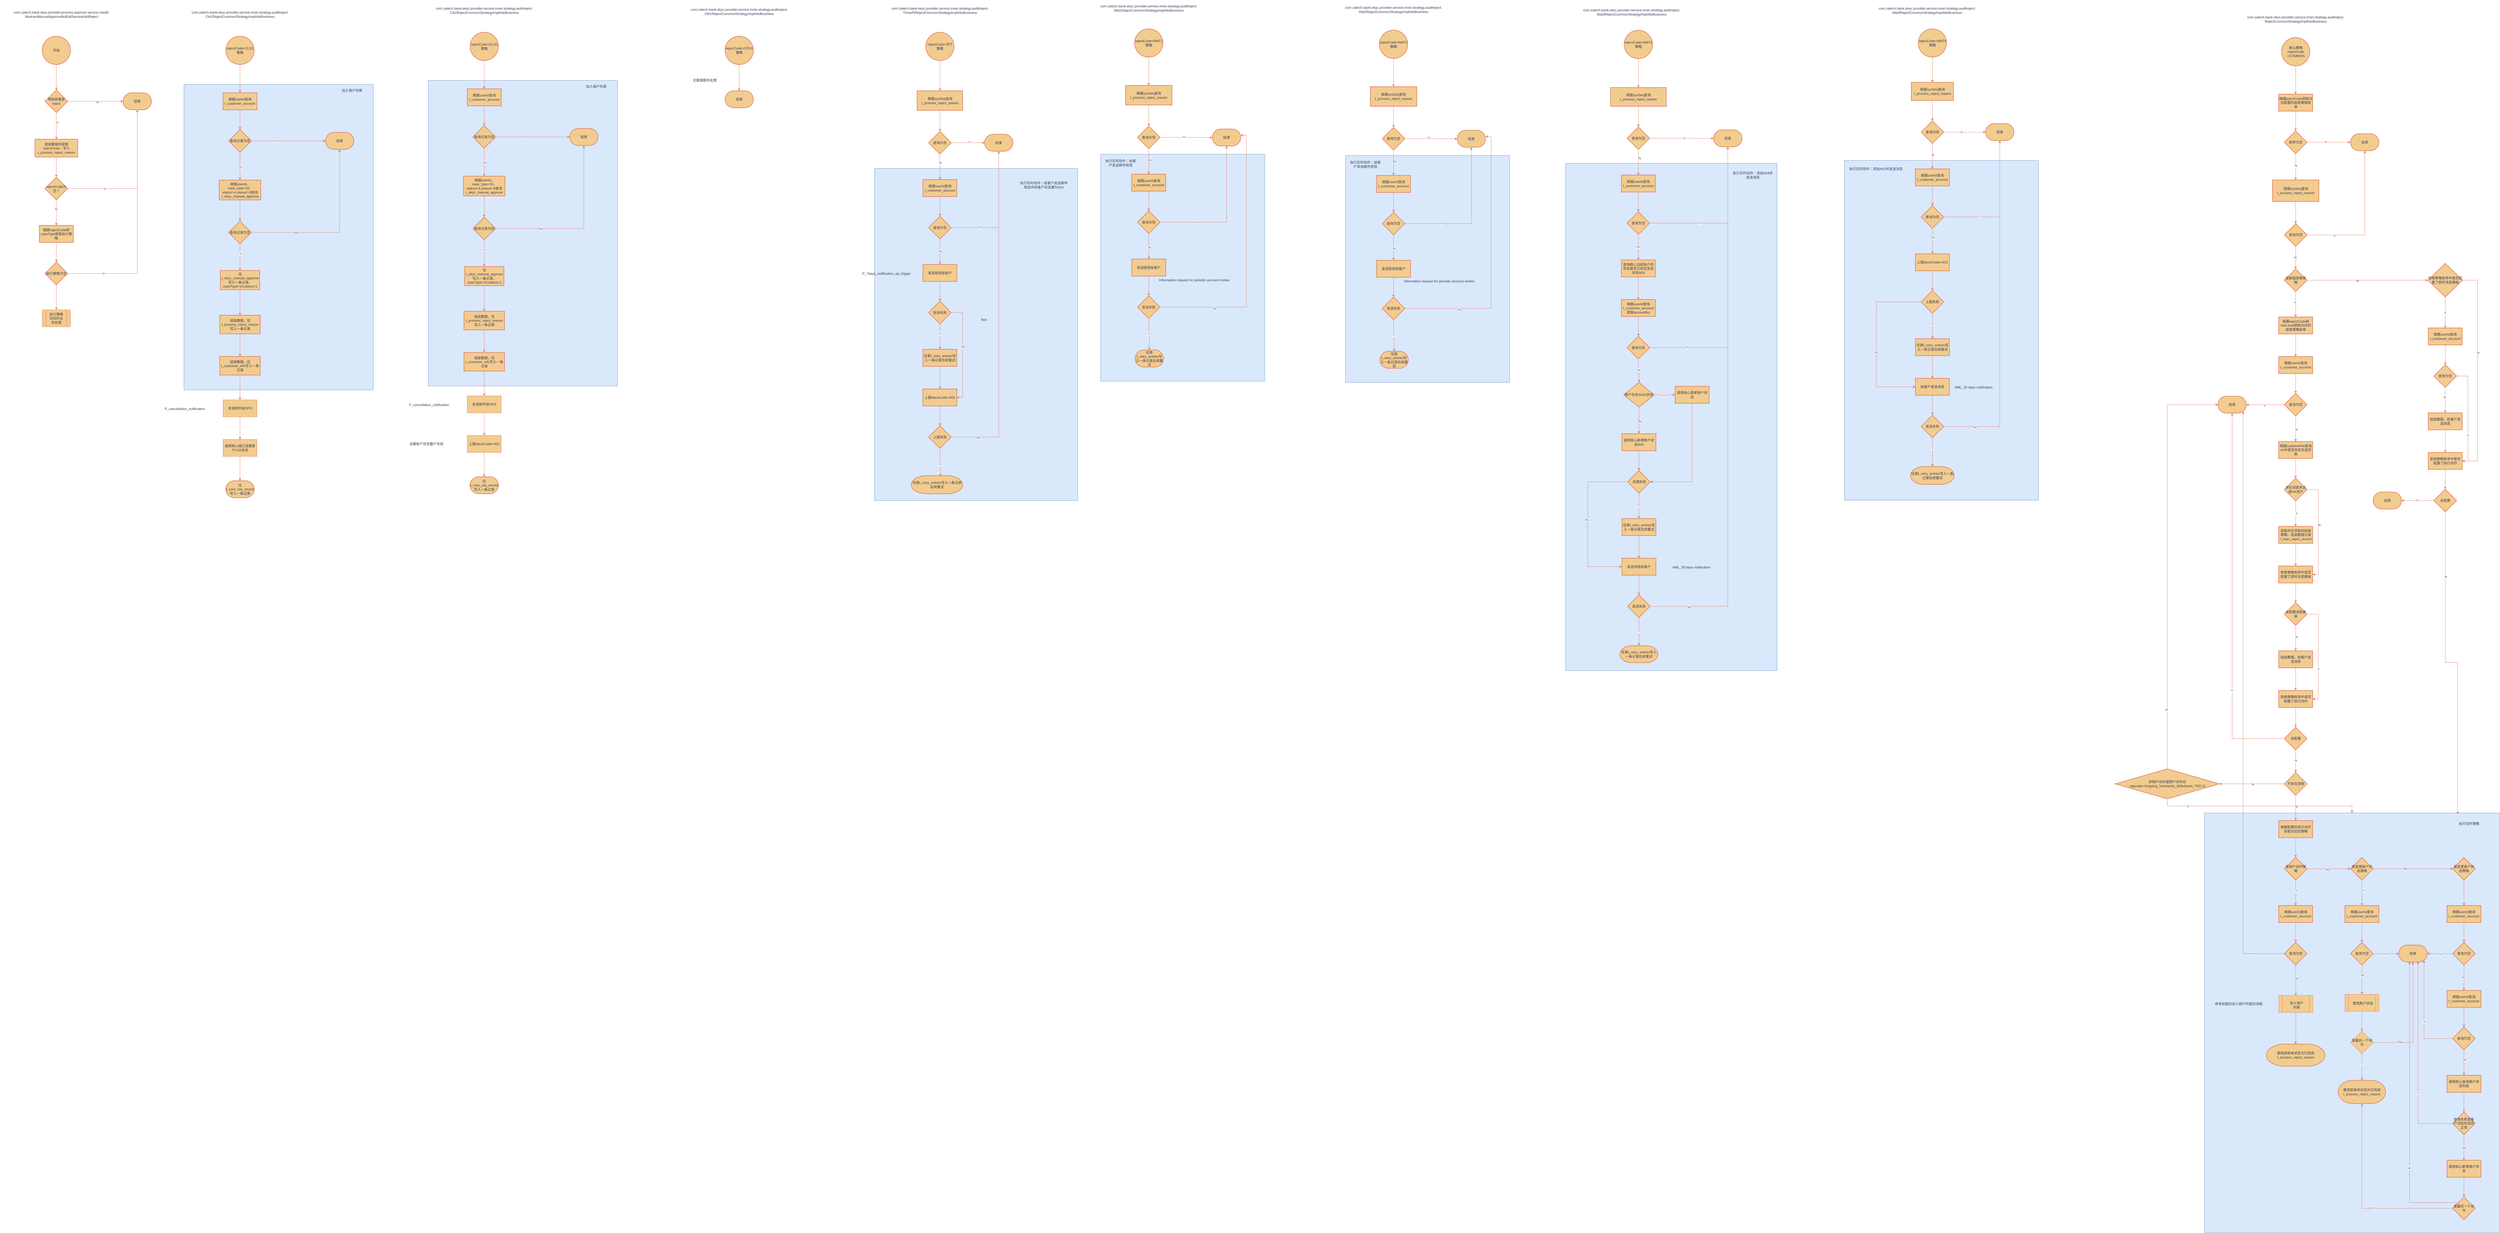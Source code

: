 <mxfile version="26.0.14">
  <diagram name="第 1 页" id="rTBD2qRRZxsazja_bbIo">
    <mxGraphModel dx="5736" dy="3352" grid="0" gridSize="10" guides="1" tooltips="1" connect="1" arrows="1" fold="1" page="0" pageScale="1" pageWidth="827" pageHeight="1169" math="0" shadow="0">
      <root>
        <mxCell id="0" />
        <mxCell id="1" parent="0" />
        <mxCell id="ISMIpiO5yM2ydOalU18I-458" value="" style="rounded=0;whiteSpace=wrap;html=1;strokeColor=#6c8ebf;fillColor=#dae8fc;" vertex="1" parent="1">
          <mxGeometry x="7848" y="2801" width="1043" height="1483" as="geometry" />
        </mxCell>
        <mxCell id="ISMIpiO5yM2ydOalU18I-304" value="" style="rounded=0;whiteSpace=wrap;html=1;strokeColor=#6c8ebf;fillColor=#dae8fc;" vertex="1" parent="1">
          <mxGeometry x="6576" y="495" width="686" height="1201" as="geometry" />
        </mxCell>
        <mxCell id="ISMIpiO5yM2ydOalU18I-265" value="" style="rounded=0;whiteSpace=wrap;html=1;strokeColor=#6c8ebf;fillColor=#dae8fc;" vertex="1" parent="1">
          <mxGeometry x="5591" y="505" width="747" height="1793" as="geometry" />
        </mxCell>
        <mxCell id="ISMIpiO5yM2ydOalU18I-175" value="" style="rounded=0;whiteSpace=wrap;html=1;strokeColor=#6c8ebf;fillColor=#dae8fc;" vertex="1" parent="1">
          <mxGeometry x="3948" y="473" width="580" height="802" as="geometry" />
        </mxCell>
        <mxCell id="ISMIpiO5yM2ydOalU18I-139" value="" style="rounded=0;whiteSpace=wrap;html=1;strokeColor=#6c8ebf;fillColor=#dae8fc;" vertex="1" parent="1">
          <mxGeometry x="3149" y="523" width="718" height="1174" as="geometry" />
        </mxCell>
        <mxCell id="ISMIpiO5yM2ydOalU18I-63" value="" style="rounded=0;whiteSpace=wrap;html=1;strokeColor=#6c8ebf;fillColor=#dae8fc;" vertex="1" parent="1">
          <mxGeometry x="709" y="226" width="669" height="1080" as="geometry" />
        </mxCell>
        <mxCell id="ISMIpiO5yM2ydOalU18I-4" value="" style="edgeStyle=orthogonalEdgeStyle;rounded=0;orthogonalLoop=1;jettySize=auto;html=1;strokeColor=#E07A5F;fontColor=#393C56;fillColor=#F2CC8F;" edge="1" parent="1" source="ISMIpiO5yM2ydOalU18I-1" target="ISMIpiO5yM2ydOalU18I-3">
          <mxGeometry relative="1" as="geometry" />
        </mxCell>
        <mxCell id="ISMIpiO5yM2ydOalU18I-1" value="开始" style="strokeWidth=2;html=1;shape=mxgraph.flowchart.start_2;whiteSpace=wrap;strokeColor=#E07A5F;fontColor=#393C56;fillColor=#F2CC8F;" vertex="1" parent="1">
          <mxGeometry x="208" y="56" width="100" height="100" as="geometry" />
        </mxCell>
        <mxCell id="ISMIpiO5yM2ydOalU18I-2" value="com.zatech.bank.ekyc.provider.process.approve.service.noedit.&lt;div&gt;AbstractManualApproveNoEditService#doReject&lt;/div&gt;" style="text;html=1;align=center;verticalAlign=middle;whiteSpace=wrap;rounded=0;fontColor=#393C56;" vertex="1" parent="1">
          <mxGeometry x="59" y="-66" width="435" height="90" as="geometry" />
        </mxCell>
        <mxCell id="ISMIpiO5yM2ydOalU18I-6" style="edgeStyle=orthogonalEdgeStyle;rounded=0;orthogonalLoop=1;jettySize=auto;html=1;exitX=1;exitY=0.5;exitDx=0;exitDy=0;strokeColor=#E07A5F;fontColor=#393C56;fillColor=#F2CC8F;" edge="1" parent="1" source="ISMIpiO5yM2ydOalU18I-3" target="ISMIpiO5yM2ydOalU18I-5">
          <mxGeometry relative="1" as="geometry" />
        </mxCell>
        <mxCell id="ISMIpiO5yM2ydOalU18I-7" value="N" style="edgeLabel;html=1;align=center;verticalAlign=middle;resizable=0;points=[];strokeColor=#E07A5F;fontColor=#393C56;fillColor=#F2CC8F;" vertex="1" connectable="0" parent="ISMIpiO5yM2ydOalU18I-6">
          <mxGeometry x="0.072" y="-3" relative="1" as="geometry">
            <mxPoint as="offset" />
          </mxGeometry>
        </mxCell>
        <mxCell id="ISMIpiO5yM2ydOalU18I-9" value="" style="edgeStyle=orthogonalEdgeStyle;rounded=0;orthogonalLoop=1;jettySize=auto;html=1;strokeColor=#E07A5F;fontColor=#393C56;fillColor=#F2CC8F;" edge="1" parent="1" source="ISMIpiO5yM2ydOalU18I-3" target="ISMIpiO5yM2ydOalU18I-8">
          <mxGeometry relative="1" as="geometry" />
        </mxCell>
        <mxCell id="ISMIpiO5yM2ydOalU18I-10" value="Y" style="edgeLabel;html=1;align=center;verticalAlign=middle;resizable=0;points=[];strokeColor=#E07A5F;fontColor=#393C56;fillColor=#F2CC8F;" vertex="1" connectable="0" parent="ISMIpiO5yM2ydOalU18I-9">
          <mxGeometry x="-0.244" y="4" relative="1" as="geometry">
            <mxPoint as="offset" />
          </mxGeometry>
        </mxCell>
        <mxCell id="ISMIpiO5yM2ydOalU18I-3" value="审批结果是reject" style="rhombus;whiteSpace=wrap;html=1;fillColor=#F2CC8F;strokeColor=#E07A5F;fontColor=#393C56;strokeWidth=2;" vertex="1" parent="1">
          <mxGeometry x="218" y="246" width="80" height="80" as="geometry" />
        </mxCell>
        <mxCell id="ISMIpiO5yM2ydOalU18I-5" value="结束" style="strokeWidth=2;html=1;shape=mxgraph.flowchart.terminator;whiteSpace=wrap;strokeColor=#E07A5F;fontColor=#393C56;fillColor=#F2CC8F;" vertex="1" parent="1">
          <mxGeometry x="494" y="256" width="100" height="60" as="geometry" />
        </mxCell>
        <mxCell id="ISMIpiO5yM2ydOalU18I-12" value="" style="edgeStyle=orthogonalEdgeStyle;rounded=0;orthogonalLoop=1;jettySize=auto;html=1;strokeColor=#E07A5F;fontColor=#393C56;fillColor=#F2CC8F;" edge="1" parent="1" source="ISMIpiO5yM2ydOalU18I-8" target="ISMIpiO5yM2ydOalU18I-11">
          <mxGeometry relative="1" as="geometry" />
        </mxCell>
        <mxCell id="ISMIpiO5yM2ydOalU18I-8" value="组装数据并获取rejectCode，写入t_process_reject_reason" style="whiteSpace=wrap;html=1;fillColor=#F2CC8F;strokeColor=#E07A5F;fontColor=#393C56;strokeWidth=2;" vertex="1" parent="1">
          <mxGeometry x="182.5" y="420" width="151" height="63" as="geometry" />
        </mxCell>
        <mxCell id="ISMIpiO5yM2ydOalU18I-13" style="edgeStyle=orthogonalEdgeStyle;rounded=0;orthogonalLoop=1;jettySize=auto;html=1;exitX=1;exitY=0.5;exitDx=0;exitDy=0;strokeColor=#E07A5F;fontColor=#393C56;fillColor=#F2CC8F;" edge="1" parent="1" source="ISMIpiO5yM2ydOalU18I-11" target="ISMIpiO5yM2ydOalU18I-5">
          <mxGeometry relative="1" as="geometry" />
        </mxCell>
        <mxCell id="ISMIpiO5yM2ydOalU18I-14" value="Y" style="edgeLabel;html=1;align=center;verticalAlign=middle;resizable=0;points=[];strokeColor=#E07A5F;fontColor=#393C56;fillColor=#F2CC8F;" vertex="1" connectable="0" parent="ISMIpiO5yM2ydOalU18I-13">
          <mxGeometry x="-0.5" relative="1" as="geometry">
            <mxPoint y="1" as="offset" />
          </mxGeometry>
        </mxCell>
        <mxCell id="ISMIpiO5yM2ydOalU18I-16" value="" style="edgeStyle=orthogonalEdgeStyle;rounded=0;orthogonalLoop=1;jettySize=auto;html=1;strokeColor=#E07A5F;fontColor=#393C56;fillColor=#F2CC8F;" edge="1" parent="1" source="ISMIpiO5yM2ydOalU18I-11" target="ISMIpiO5yM2ydOalU18I-15">
          <mxGeometry relative="1" as="geometry" />
        </mxCell>
        <mxCell id="ISMIpiO5yM2ydOalU18I-17" value="N" style="edgeLabel;html=1;align=center;verticalAlign=middle;resizable=0;points=[];strokeColor=#E07A5F;fontColor=#393C56;fillColor=#F2CC8F;" vertex="1" connectable="0" parent="ISMIpiO5yM2ydOalU18I-16">
          <mxGeometry x="-0.3" y="-1" relative="1" as="geometry">
            <mxPoint y="1" as="offset" />
          </mxGeometry>
        </mxCell>
        <mxCell id="ISMIpiO5yM2ydOalU18I-11" value="rejectCode为空？" style="rhombus;whiteSpace=wrap;html=1;fillColor=#F2CC8F;strokeColor=#E07A5F;fontColor=#393C56;strokeWidth=2;" vertex="1" parent="1">
          <mxGeometry x="218" y="554.5" width="80" height="80" as="geometry" />
        </mxCell>
        <mxCell id="ISMIpiO5yM2ydOalU18I-19" value="" style="edgeStyle=orthogonalEdgeStyle;rounded=0;orthogonalLoop=1;jettySize=auto;html=1;strokeColor=#E07A5F;fontColor=#393C56;fillColor=#F2CC8F;" edge="1" parent="1" source="ISMIpiO5yM2ydOalU18I-15" target="ISMIpiO5yM2ydOalU18I-18">
          <mxGeometry relative="1" as="geometry" />
        </mxCell>
        <mxCell id="ISMIpiO5yM2ydOalU18I-15" value="根据rejectCode和caseType获取执行策略" style="whiteSpace=wrap;html=1;fillColor=#F2CC8F;strokeColor=#E07A5F;fontColor=#393C56;strokeWidth=2;" vertex="1" parent="1">
          <mxGeometry x="198" y="724.5" width="120" height="60" as="geometry" />
        </mxCell>
        <mxCell id="ISMIpiO5yM2ydOalU18I-20" style="edgeStyle=orthogonalEdgeStyle;rounded=0;orthogonalLoop=1;jettySize=auto;html=1;exitX=1;exitY=0.5;exitDx=0;exitDy=0;strokeColor=#E07A5F;fontColor=#393C56;fillColor=#F2CC8F;" edge="1" parent="1" source="ISMIpiO5yM2ydOalU18I-18" target="ISMIpiO5yM2ydOalU18I-5">
          <mxGeometry relative="1" as="geometry" />
        </mxCell>
        <mxCell id="ISMIpiO5yM2ydOalU18I-21" value="Y" style="edgeLabel;html=1;align=center;verticalAlign=middle;resizable=0;points=[];strokeColor=#E07A5F;fontColor=#393C56;fillColor=#F2CC8F;" vertex="1" connectable="0" parent="ISMIpiO5yM2ydOalU18I-20">
          <mxGeometry x="-0.692" y="1" relative="1" as="geometry">
            <mxPoint y="1" as="offset" />
          </mxGeometry>
        </mxCell>
        <mxCell id="ISMIpiO5yM2ydOalU18I-23" style="edgeStyle=orthogonalEdgeStyle;rounded=0;orthogonalLoop=1;jettySize=auto;html=1;exitX=0.5;exitY=1;exitDx=0;exitDy=0;strokeColor=#E07A5F;fontColor=#393C56;fillColor=#F2CC8F;" edge="1" parent="1" source="ISMIpiO5yM2ydOalU18I-18" target="ISMIpiO5yM2ydOalU18I-22">
          <mxGeometry relative="1" as="geometry" />
        </mxCell>
        <mxCell id="ISMIpiO5yM2ydOalU18I-18" value="执行策略为空" style="rhombus;whiteSpace=wrap;html=1;fillColor=#F2CC8F;strokeColor=#E07A5F;fontColor=#393C56;strokeWidth=2;" vertex="1" parent="1">
          <mxGeometry x="218" y="854.5" width="80" height="80" as="geometry" />
        </mxCell>
        <mxCell id="ISMIpiO5yM2ydOalU18I-22" value="" style="verticalLabelPosition=bottom;verticalAlign=top;html=1;shape=process;whiteSpace=wrap;rounded=1;size=0.14;arcSize=6;strokeColor=#E07A5F;fontColor=#393C56;fillColor=#F2CC8F;" vertex="1" parent="1">
          <mxGeometry x="208" y="1023" width="100" height="60" as="geometry" />
        </mxCell>
        <mxCell id="ISMIpiO5yM2ydOalU18I-27" value="执行策略对应的业务处理" style="text;html=1;align=center;verticalAlign=middle;whiteSpace=wrap;rounded=0;fontColor=#393C56;" vertex="1" parent="1">
          <mxGeometry x="228" y="1038" width="60" height="30" as="geometry" />
        </mxCell>
        <mxCell id="ISMIpiO5yM2ydOalU18I-31" value="" style="edgeStyle=orthogonalEdgeStyle;rounded=0;orthogonalLoop=1;jettySize=auto;html=1;strokeColor=#E07A5F;fontColor=#393C56;fillColor=#F2CC8F;" edge="1" parent="1" source="ISMIpiO5yM2ydOalU18I-28" target="ISMIpiO5yM2ydOalU18I-30">
          <mxGeometry relative="1" as="geometry" />
        </mxCell>
        <mxCell id="ISMIpiO5yM2ydOalU18I-28" value="rejectCode=CLS1策略" style="strokeWidth=2;html=1;shape=mxgraph.flowchart.start_2;whiteSpace=wrap;strokeColor=#E07A5F;fontColor=#393C56;fillColor=#F2CC8F;" vertex="1" parent="1">
          <mxGeometry x="857" y="56" width="100" height="100" as="geometry" />
        </mxCell>
        <mxCell id="ISMIpiO5yM2ydOalU18I-29" value="com.zatech.bank.ekyc.provider.service.inner.strategy.auditreject.&lt;div&gt;Cls1RejectCommonStrategyImpl#doBusiness&lt;/div&gt;" style="text;html=1;align=center;verticalAlign=middle;whiteSpace=wrap;rounded=0;fontColor=#393C56;" vertex="1" parent="1">
          <mxGeometry x="711.5" y="-58" width="391" height="74" as="geometry" />
        </mxCell>
        <mxCell id="ISMIpiO5yM2ydOalU18I-33" value="" style="edgeStyle=orthogonalEdgeStyle;rounded=0;orthogonalLoop=1;jettySize=auto;html=1;strokeColor=#E07A5F;fontColor=#393C56;fillColor=#F2CC8F;" edge="1" parent="1" source="ISMIpiO5yM2ydOalU18I-30" target="ISMIpiO5yM2ydOalU18I-32">
          <mxGeometry relative="1" as="geometry" />
        </mxCell>
        <mxCell id="ISMIpiO5yM2ydOalU18I-30" value="根据userId查询t_customer_account" style="whiteSpace=wrap;html=1;fillColor=#F2CC8F;strokeColor=#E07A5F;fontColor=#393C56;strokeWidth=2;" vertex="1" parent="1">
          <mxGeometry x="847" y="256" width="120" height="60" as="geometry" />
        </mxCell>
        <mxCell id="ISMIpiO5yM2ydOalU18I-35" style="edgeStyle=orthogonalEdgeStyle;rounded=0;orthogonalLoop=1;jettySize=auto;html=1;exitX=1;exitY=0.5;exitDx=0;exitDy=0;strokeColor=#E07A5F;fontColor=#393C56;fillColor=#F2CC8F;" edge="1" parent="1" source="ISMIpiO5yM2ydOalU18I-32" target="ISMIpiO5yM2ydOalU18I-34">
          <mxGeometry relative="1" as="geometry" />
        </mxCell>
        <mxCell id="ISMIpiO5yM2ydOalU18I-36" value="Y" style="edgeLabel;html=1;align=center;verticalAlign=middle;resizable=0;points=[];strokeColor=#E07A5F;fontColor=#393C56;fillColor=#F2CC8F;" vertex="1" connectable="0" parent="ISMIpiO5yM2ydOalU18I-35">
          <mxGeometry x="-0.282" y="-1" relative="1" as="geometry">
            <mxPoint as="offset" />
          </mxGeometry>
        </mxCell>
        <mxCell id="ISMIpiO5yM2ydOalU18I-38" value="" style="edgeStyle=orthogonalEdgeStyle;rounded=0;orthogonalLoop=1;jettySize=auto;html=1;strokeColor=#E07A5F;fontColor=#393C56;fillColor=#F2CC8F;" edge="1" parent="1" source="ISMIpiO5yM2ydOalU18I-32" target="ISMIpiO5yM2ydOalU18I-37">
          <mxGeometry relative="1" as="geometry" />
        </mxCell>
        <mxCell id="ISMIpiO5yM2ydOalU18I-39" value="N" style="edgeLabel;html=1;align=center;verticalAlign=middle;resizable=0;points=[];strokeColor=#E07A5F;fontColor=#393C56;fillColor=#F2CC8F;" vertex="1" connectable="0" parent="ISMIpiO5yM2ydOalU18I-38">
          <mxGeometry x="0.022" y="1" relative="1" as="geometry">
            <mxPoint as="offset" />
          </mxGeometry>
        </mxCell>
        <mxCell id="ISMIpiO5yM2ydOalU18I-32" value="查询记录为空" style="rhombus;whiteSpace=wrap;html=1;fillColor=#F2CC8F;strokeColor=#E07A5F;fontColor=#393C56;strokeWidth=2;" vertex="1" parent="1">
          <mxGeometry x="867" y="386" width="80" height="80" as="geometry" />
        </mxCell>
        <mxCell id="ISMIpiO5yM2ydOalU18I-34" value="结束" style="strokeWidth=2;html=1;shape=mxgraph.flowchart.terminator;whiteSpace=wrap;strokeColor=#E07A5F;fontColor=#393C56;fillColor=#F2CC8F;" vertex="1" parent="1">
          <mxGeometry x="1209" y="396" width="100" height="60" as="geometry" />
        </mxCell>
        <mxCell id="ISMIpiO5yM2ydOalU18I-41" value="" style="edgeStyle=orthogonalEdgeStyle;rounded=0;orthogonalLoop=1;jettySize=auto;html=1;strokeColor=#E07A5F;fontColor=#393C56;fillColor=#F2CC8F;" edge="1" parent="1" source="ISMIpiO5yM2ydOalU18I-37" target="ISMIpiO5yM2ydOalU18I-40">
          <mxGeometry relative="1" as="geometry" />
        </mxCell>
        <mxCell id="ISMIpiO5yM2ydOalU18I-37" value="根据userId，case_type=10，status!=4,status!=9查询t_ekyc_manual_approve" style="whiteSpace=wrap;html=1;fillColor=#F2CC8F;strokeColor=#E07A5F;fontColor=#393C56;strokeWidth=2;" vertex="1" parent="1">
          <mxGeometry x="833.5" y="564.5" width="147" height="70" as="geometry" />
        </mxCell>
        <mxCell id="ISMIpiO5yM2ydOalU18I-45" value="" style="edgeStyle=orthogonalEdgeStyle;rounded=0;orthogonalLoop=1;jettySize=auto;html=1;strokeColor=#E07A5F;fontColor=#393C56;fillColor=#F2CC8F;" edge="1" parent="1" source="ISMIpiO5yM2ydOalU18I-40" target="ISMIpiO5yM2ydOalU18I-44">
          <mxGeometry relative="1" as="geometry" />
        </mxCell>
        <mxCell id="ISMIpiO5yM2ydOalU18I-46" value="Y" style="edgeLabel;html=1;align=center;verticalAlign=middle;resizable=0;points=[];strokeColor=#E07A5F;fontColor=#393C56;fillColor=#F2CC8F;" vertex="1" connectable="0" parent="ISMIpiO5yM2ydOalU18I-45">
          <mxGeometry x="-0.278" y="1" relative="1" as="geometry">
            <mxPoint y="1" as="offset" />
          </mxGeometry>
        </mxCell>
        <mxCell id="ISMIpiO5yM2ydOalU18I-40" value="查询记录为空" style="rhombus;whiteSpace=wrap;html=1;fillColor=#F2CC8F;strokeColor=#E07A5F;fontColor=#393C56;strokeWidth=2;" vertex="1" parent="1">
          <mxGeometry x="867" y="709.5" width="80" height="80" as="geometry" />
        </mxCell>
        <mxCell id="ISMIpiO5yM2ydOalU18I-42" style="edgeStyle=orthogonalEdgeStyle;rounded=0;orthogonalLoop=1;jettySize=auto;html=1;exitX=1;exitY=0.5;exitDx=0;exitDy=0;entryX=0.5;entryY=1;entryDx=0;entryDy=0;entryPerimeter=0;strokeColor=#E07A5F;fontColor=#393C56;fillColor=#F2CC8F;" edge="1" parent="1" source="ISMIpiO5yM2ydOalU18I-40" target="ISMIpiO5yM2ydOalU18I-34">
          <mxGeometry relative="1" as="geometry" />
        </mxCell>
        <mxCell id="ISMIpiO5yM2ydOalU18I-43" value="N" style="edgeLabel;html=1;align=center;verticalAlign=middle;resizable=0;points=[];strokeColor=#E07A5F;fontColor=#393C56;fillColor=#F2CC8F;" vertex="1" connectable="0" parent="ISMIpiO5yM2ydOalU18I-42">
          <mxGeometry x="-0.475" relative="1" as="geometry">
            <mxPoint y="1" as="offset" />
          </mxGeometry>
        </mxCell>
        <mxCell id="ISMIpiO5yM2ydOalU18I-48" value="" style="edgeStyle=orthogonalEdgeStyle;rounded=0;orthogonalLoop=1;jettySize=auto;html=1;strokeColor=#E07A5F;fontColor=#393C56;fillColor=#F2CC8F;" edge="1" parent="1" source="ISMIpiO5yM2ydOalU18I-44" target="ISMIpiO5yM2ydOalU18I-47">
          <mxGeometry relative="1" as="geometry" />
        </mxCell>
        <mxCell id="ISMIpiO5yM2ydOalU18I-44" value="往t_ekyc_manual_approve写入一条记录，caseType=10,status=1" style="whiteSpace=wrap;html=1;fillColor=#F2CC8F;strokeColor=#E07A5F;fontColor=#393C56;strokeWidth=2;" vertex="1" parent="1">
          <mxGeometry x="837.5" y="884" width="139" height="67.5" as="geometry" />
        </mxCell>
        <mxCell id="ISMIpiO5yM2ydOalU18I-50" value="" style="edgeStyle=orthogonalEdgeStyle;rounded=0;orthogonalLoop=1;jettySize=auto;html=1;strokeColor=#E07A5F;fontColor=#393C56;fillColor=#F2CC8F;" edge="1" parent="1" source="ISMIpiO5yM2ydOalU18I-47" target="ISMIpiO5yM2ydOalU18I-49">
          <mxGeometry relative="1" as="geometry" />
        </mxCell>
        <mxCell id="ISMIpiO5yM2ydOalU18I-47" value="组装数据，往t_process_reject_reason写入一条记录" style="whiteSpace=wrap;html=1;fillColor=#F2CC8F;strokeColor=#E07A5F;fontColor=#393C56;strokeWidth=2;" vertex="1" parent="1">
          <mxGeometry x="835.5" y="1042" width="143" height="65.75" as="geometry" />
        </mxCell>
        <mxCell id="ISMIpiO5yM2ydOalU18I-57" style="edgeStyle=orthogonalEdgeStyle;rounded=0;orthogonalLoop=1;jettySize=auto;html=1;exitX=0.5;exitY=1;exitDx=0;exitDy=0;strokeColor=#E07A5F;fontColor=#393C56;fillColor=#F2CC8F;" edge="1" parent="1" source="ISMIpiO5yM2ydOalU18I-49" target="ISMIpiO5yM2ydOalU18I-56">
          <mxGeometry relative="1" as="geometry" />
        </mxCell>
        <mxCell id="ISMIpiO5yM2ydOalU18I-49" value="组装数据，往t_customer_info写入一条记录" style="whiteSpace=wrap;html=1;fillColor=#F2CC8F;strokeColor=#E07A5F;fontColor=#393C56;strokeWidth=2;" vertex="1" parent="1">
          <mxGeometry x="835.5" y="1187.75" width="143" height="65.75" as="geometry" />
        </mxCell>
        <mxCell id="ISMIpiO5yM2ydOalU18I-52" value="加入销户列表" style="text;html=1;align=center;verticalAlign=middle;whiteSpace=wrap;rounded=0;fontColor=#393C56;" vertex="1" parent="1">
          <mxGeometry x="1251" y="237" width="104" height="22" as="geometry" />
        </mxCell>
        <mxCell id="ISMIpiO5yM2ydOalU18I-60" value="" style="edgeStyle=orthogonalEdgeStyle;rounded=0;orthogonalLoop=1;jettySize=auto;html=1;strokeColor=#E07A5F;fontColor=#393C56;fillColor=#F2CC8F;" edge="1" parent="1" source="ISMIpiO5yM2ydOalU18I-56" target="ISMIpiO5yM2ydOalU18I-59">
          <mxGeometry relative="1" as="geometry" />
        </mxCell>
        <mxCell id="ISMIpiO5yM2ydOalU18I-56" value="发送邮件给OPS" style="rounded=0;whiteSpace=wrap;html=1;strokeColor=#E07A5F;fontColor=#393C56;fillColor=#F2CC8F;" vertex="1" parent="1">
          <mxGeometry x="847" y="1341" width="120" height="60" as="geometry" />
        </mxCell>
        <mxCell id="ISMIpiO5yM2ydOalU18I-58" value="P_cancellation_notification" style="text;html=1;align=center;verticalAlign=middle;whiteSpace=wrap;rounded=0;fontColor=#393C56;" vertex="1" parent="1">
          <mxGeometry x="682" y="1358" width="60" height="30" as="geometry" />
        </mxCell>
        <mxCell id="ISMIpiO5yM2ydOalU18I-59" value="调用核心接口设置客户C32状态" style="rounded=0;whiteSpace=wrap;html=1;strokeColor=#E07A5F;fontColor=#393C56;fillColor=#F2CC8F;" vertex="1" parent="1">
          <mxGeometry x="847" y="1481" width="120" height="60" as="geometry" />
        </mxCell>
        <mxCell id="ISMIpiO5yM2ydOalU18I-61" value="往t_core_req_record写入一条记录" style="strokeWidth=2;html=1;shape=mxgraph.flowchart.terminator;whiteSpace=wrap;strokeColor=#E07A5F;fontColor=#393C56;fillColor=#F2CC8F;" vertex="1" parent="1">
          <mxGeometry x="857" y="1627" width="100" height="60" as="geometry" />
        </mxCell>
        <mxCell id="ISMIpiO5yM2ydOalU18I-62" style="edgeStyle=orthogonalEdgeStyle;rounded=0;orthogonalLoop=1;jettySize=auto;html=1;exitX=0.5;exitY=1;exitDx=0;exitDy=0;entryX=0.5;entryY=0;entryDx=0;entryDy=0;entryPerimeter=0;strokeColor=#E07A5F;fontColor=#393C56;fillColor=#F2CC8F;" edge="1" parent="1" source="ISMIpiO5yM2ydOalU18I-59" target="ISMIpiO5yM2ydOalU18I-61">
          <mxGeometry relative="1" as="geometry" />
        </mxCell>
        <mxCell id="ISMIpiO5yM2ydOalU18I-66" value="" style="rounded=0;whiteSpace=wrap;html=1;strokeColor=#6c8ebf;fillColor=#dae8fc;" vertex="1" parent="1">
          <mxGeometry x="1572" y="212" width="669" height="1080" as="geometry" />
        </mxCell>
        <mxCell id="ISMIpiO5yM2ydOalU18I-67" value="" style="edgeStyle=orthogonalEdgeStyle;rounded=0;orthogonalLoop=1;jettySize=auto;html=1;strokeColor=#E07A5F;fontColor=#393C56;fillColor=#F2CC8F;" edge="1" parent="1" source="ISMIpiO5yM2ydOalU18I-68" target="ISMIpiO5yM2ydOalU18I-71">
          <mxGeometry relative="1" as="geometry" />
        </mxCell>
        <mxCell id="ISMIpiO5yM2ydOalU18I-68" value="rejectCode=CLS2策略" style="strokeWidth=2;html=1;shape=mxgraph.flowchart.start_2;whiteSpace=wrap;strokeColor=#E07A5F;fontColor=#393C56;fillColor=#F2CC8F;" vertex="1" parent="1">
          <mxGeometry x="1720" y="42" width="100" height="100" as="geometry" />
        </mxCell>
        <mxCell id="ISMIpiO5yM2ydOalU18I-69" value="com.zatech.bank.ekyc.provider.service.inner.strategy.auditreject.&lt;div&gt;Cls2RejectCommonStrategyImpl#doBusiness&lt;/div&gt;" style="text;html=1;align=center;verticalAlign=middle;whiteSpace=wrap;rounded=0;fontColor=#393C56;" vertex="1" parent="1">
          <mxGeometry x="1574.5" y="-72" width="391" height="74" as="geometry" />
        </mxCell>
        <mxCell id="ISMIpiO5yM2ydOalU18I-70" value="" style="edgeStyle=orthogonalEdgeStyle;rounded=0;orthogonalLoop=1;jettySize=auto;html=1;strokeColor=#E07A5F;fontColor=#393C56;fillColor=#F2CC8F;" edge="1" parent="1" source="ISMIpiO5yM2ydOalU18I-71" target="ISMIpiO5yM2ydOalU18I-76">
          <mxGeometry relative="1" as="geometry" />
        </mxCell>
        <mxCell id="ISMIpiO5yM2ydOalU18I-71" value="根据userId查询t_customer_account" style="whiteSpace=wrap;html=1;fillColor=#F2CC8F;strokeColor=#E07A5F;fontColor=#393C56;strokeWidth=2;" vertex="1" parent="1">
          <mxGeometry x="1710" y="242" width="120" height="60" as="geometry" />
        </mxCell>
        <mxCell id="ISMIpiO5yM2ydOalU18I-72" style="edgeStyle=orthogonalEdgeStyle;rounded=0;orthogonalLoop=1;jettySize=auto;html=1;exitX=1;exitY=0.5;exitDx=0;exitDy=0;strokeColor=#E07A5F;fontColor=#393C56;fillColor=#F2CC8F;" edge="1" parent="1" source="ISMIpiO5yM2ydOalU18I-76" target="ISMIpiO5yM2ydOalU18I-77">
          <mxGeometry relative="1" as="geometry" />
        </mxCell>
        <mxCell id="ISMIpiO5yM2ydOalU18I-73" value="Y" style="edgeLabel;html=1;align=center;verticalAlign=middle;resizable=0;points=[];strokeColor=#E07A5F;fontColor=#393C56;fillColor=#F2CC8F;" vertex="1" connectable="0" parent="ISMIpiO5yM2ydOalU18I-72">
          <mxGeometry x="-0.282" y="-1" relative="1" as="geometry">
            <mxPoint as="offset" />
          </mxGeometry>
        </mxCell>
        <mxCell id="ISMIpiO5yM2ydOalU18I-74" value="" style="edgeStyle=orthogonalEdgeStyle;rounded=0;orthogonalLoop=1;jettySize=auto;html=1;strokeColor=#E07A5F;fontColor=#393C56;fillColor=#F2CC8F;" edge="1" parent="1" source="ISMIpiO5yM2ydOalU18I-76" target="ISMIpiO5yM2ydOalU18I-79">
          <mxGeometry relative="1" as="geometry" />
        </mxCell>
        <mxCell id="ISMIpiO5yM2ydOalU18I-75" value="N" style="edgeLabel;html=1;align=center;verticalAlign=middle;resizable=0;points=[];strokeColor=#E07A5F;fontColor=#393C56;fillColor=#F2CC8F;" vertex="1" connectable="0" parent="ISMIpiO5yM2ydOalU18I-74">
          <mxGeometry x="0.022" y="1" relative="1" as="geometry">
            <mxPoint as="offset" />
          </mxGeometry>
        </mxCell>
        <mxCell id="ISMIpiO5yM2ydOalU18I-76" value="查询记录为空" style="rhombus;whiteSpace=wrap;html=1;fillColor=#F2CC8F;strokeColor=#E07A5F;fontColor=#393C56;strokeWidth=2;" vertex="1" parent="1">
          <mxGeometry x="1730" y="372" width="80" height="80" as="geometry" />
        </mxCell>
        <mxCell id="ISMIpiO5yM2ydOalU18I-77" value="结束" style="strokeWidth=2;html=1;shape=mxgraph.flowchart.terminator;whiteSpace=wrap;strokeColor=#E07A5F;fontColor=#393C56;fillColor=#F2CC8F;" vertex="1" parent="1">
          <mxGeometry x="2072" y="382" width="100" height="60" as="geometry" />
        </mxCell>
        <mxCell id="ISMIpiO5yM2ydOalU18I-78" value="" style="edgeStyle=orthogonalEdgeStyle;rounded=0;orthogonalLoop=1;jettySize=auto;html=1;strokeColor=#E07A5F;fontColor=#393C56;fillColor=#F2CC8F;" edge="1" parent="1" source="ISMIpiO5yM2ydOalU18I-79" target="ISMIpiO5yM2ydOalU18I-82">
          <mxGeometry relative="1" as="geometry" />
        </mxCell>
        <mxCell id="ISMIpiO5yM2ydOalU18I-79" value="根据userId，case_type=10，status!=4,status!=9查询t_ekyc_manual_approve" style="whiteSpace=wrap;html=1;fillColor=#F2CC8F;strokeColor=#E07A5F;fontColor=#393C56;strokeWidth=2;" vertex="1" parent="1">
          <mxGeometry x="1696.5" y="550.5" width="147" height="70" as="geometry" />
        </mxCell>
        <mxCell id="ISMIpiO5yM2ydOalU18I-80" value="" style="edgeStyle=orthogonalEdgeStyle;rounded=0;orthogonalLoop=1;jettySize=auto;html=1;strokeColor=#E07A5F;fontColor=#393C56;fillColor=#F2CC8F;" edge="1" parent="1" source="ISMIpiO5yM2ydOalU18I-82" target="ISMIpiO5yM2ydOalU18I-86">
          <mxGeometry relative="1" as="geometry" />
        </mxCell>
        <mxCell id="ISMIpiO5yM2ydOalU18I-81" value="Y" style="edgeLabel;html=1;align=center;verticalAlign=middle;resizable=0;points=[];strokeColor=#E07A5F;fontColor=#393C56;fillColor=#F2CC8F;" vertex="1" connectable="0" parent="ISMIpiO5yM2ydOalU18I-80">
          <mxGeometry x="-0.278" y="1" relative="1" as="geometry">
            <mxPoint y="1" as="offset" />
          </mxGeometry>
        </mxCell>
        <mxCell id="ISMIpiO5yM2ydOalU18I-82" value="查询记录为空" style="rhombus;whiteSpace=wrap;html=1;fillColor=#F2CC8F;strokeColor=#E07A5F;fontColor=#393C56;strokeWidth=2;" vertex="1" parent="1">
          <mxGeometry x="1730" y="695.5" width="80" height="80" as="geometry" />
        </mxCell>
        <mxCell id="ISMIpiO5yM2ydOalU18I-83" style="edgeStyle=orthogonalEdgeStyle;rounded=0;orthogonalLoop=1;jettySize=auto;html=1;exitX=1;exitY=0.5;exitDx=0;exitDy=0;entryX=0.5;entryY=1;entryDx=0;entryDy=0;entryPerimeter=0;strokeColor=#E07A5F;fontColor=#393C56;fillColor=#F2CC8F;" edge="1" parent="1" source="ISMIpiO5yM2ydOalU18I-82" target="ISMIpiO5yM2ydOalU18I-77">
          <mxGeometry relative="1" as="geometry" />
        </mxCell>
        <mxCell id="ISMIpiO5yM2ydOalU18I-84" value="N" style="edgeLabel;html=1;align=center;verticalAlign=middle;resizable=0;points=[];strokeColor=#E07A5F;fontColor=#393C56;fillColor=#F2CC8F;" vertex="1" connectable="0" parent="ISMIpiO5yM2ydOalU18I-83">
          <mxGeometry x="-0.475" relative="1" as="geometry">
            <mxPoint y="1" as="offset" />
          </mxGeometry>
        </mxCell>
        <mxCell id="ISMIpiO5yM2ydOalU18I-85" value="" style="edgeStyle=orthogonalEdgeStyle;rounded=0;orthogonalLoop=1;jettySize=auto;html=1;strokeColor=#E07A5F;fontColor=#393C56;fillColor=#F2CC8F;" edge="1" parent="1" source="ISMIpiO5yM2ydOalU18I-86" target="ISMIpiO5yM2ydOalU18I-88">
          <mxGeometry relative="1" as="geometry" />
        </mxCell>
        <mxCell id="ISMIpiO5yM2ydOalU18I-86" value="往t_ekyc_manual_approve写入一条记录，caseType=10,status=1" style="whiteSpace=wrap;html=1;fillColor=#F2CC8F;strokeColor=#E07A5F;fontColor=#393C56;strokeWidth=2;" vertex="1" parent="1">
          <mxGeometry x="1700.5" y="870" width="139" height="67.5" as="geometry" />
        </mxCell>
        <mxCell id="ISMIpiO5yM2ydOalU18I-87" value="" style="edgeStyle=orthogonalEdgeStyle;rounded=0;orthogonalLoop=1;jettySize=auto;html=1;strokeColor=#E07A5F;fontColor=#393C56;fillColor=#F2CC8F;" edge="1" parent="1" source="ISMIpiO5yM2ydOalU18I-88" target="ISMIpiO5yM2ydOalU18I-90">
          <mxGeometry relative="1" as="geometry" />
        </mxCell>
        <mxCell id="ISMIpiO5yM2ydOalU18I-88" value="组装数据，往t_process_reject_reason写入一条记录" style="whiteSpace=wrap;html=1;fillColor=#F2CC8F;strokeColor=#E07A5F;fontColor=#393C56;strokeWidth=2;" vertex="1" parent="1">
          <mxGeometry x="1698.5" y="1028" width="143" height="65.75" as="geometry" />
        </mxCell>
        <mxCell id="ISMIpiO5yM2ydOalU18I-89" style="edgeStyle=orthogonalEdgeStyle;rounded=0;orthogonalLoop=1;jettySize=auto;html=1;exitX=0.5;exitY=1;exitDx=0;exitDy=0;strokeColor=#E07A5F;fontColor=#393C56;fillColor=#F2CC8F;" edge="1" parent="1" source="ISMIpiO5yM2ydOalU18I-90" target="ISMIpiO5yM2ydOalU18I-93">
          <mxGeometry relative="1" as="geometry" />
        </mxCell>
        <mxCell id="ISMIpiO5yM2ydOalU18I-90" value="组装数据，往t_customer_info写入一条记录" style="whiteSpace=wrap;html=1;fillColor=#F2CC8F;strokeColor=#E07A5F;fontColor=#393C56;strokeWidth=2;" vertex="1" parent="1">
          <mxGeometry x="1698.5" y="1173.75" width="143" height="65.75" as="geometry" />
        </mxCell>
        <mxCell id="ISMIpiO5yM2ydOalU18I-91" value="加入销户列表" style="text;html=1;align=center;verticalAlign=middle;whiteSpace=wrap;rounded=0;fontColor=#393C56;" vertex="1" parent="1">
          <mxGeometry x="2114" y="223" width="104" height="22" as="geometry" />
        </mxCell>
        <mxCell id="ISMIpiO5yM2ydOalU18I-92" value="" style="edgeStyle=orthogonalEdgeStyle;rounded=0;orthogonalLoop=1;jettySize=auto;html=1;strokeColor=#E07A5F;fontColor=#393C56;fillColor=#F2CC8F;" edge="1" parent="1" source="ISMIpiO5yM2ydOalU18I-93" target="ISMIpiO5yM2ydOalU18I-95">
          <mxGeometry relative="1" as="geometry" />
        </mxCell>
        <mxCell id="ISMIpiO5yM2ydOalU18I-93" value="发送邮件给OPS" style="rounded=0;whiteSpace=wrap;html=1;strokeColor=#E07A5F;fontColor=#393C56;fillColor=#F2CC8F;" vertex="1" parent="1">
          <mxGeometry x="1710" y="1327" width="120" height="60" as="geometry" />
        </mxCell>
        <mxCell id="ISMIpiO5yM2ydOalU18I-94" value="P_cancellation_notification" style="text;html=1;align=center;verticalAlign=middle;whiteSpace=wrap;rounded=0;fontColor=#393C56;" vertex="1" parent="1">
          <mxGeometry x="1545" y="1344" width="60" height="30" as="geometry" />
        </mxCell>
        <mxCell id="ISMIpiO5yM2ydOalU18I-95" value="上报blackCode=A01" style="rounded=0;whiteSpace=wrap;html=1;strokeColor=#E07A5F;fontColor=#393C56;fillColor=#F2CC8F;" vertex="1" parent="1">
          <mxGeometry x="1710" y="1467" width="120" height="60" as="geometry" />
        </mxCell>
        <mxCell id="ISMIpiO5yM2ydOalU18I-96" value="往t_core_req_record写入一条记录" style="strokeWidth=2;html=1;shape=mxgraph.flowchart.terminator;whiteSpace=wrap;strokeColor=#E07A5F;fontColor=#393C56;fillColor=#F2CC8F;" vertex="1" parent="1">
          <mxGeometry x="1720" y="1613" width="100" height="60" as="geometry" />
        </mxCell>
        <mxCell id="ISMIpiO5yM2ydOalU18I-97" style="edgeStyle=orthogonalEdgeStyle;rounded=0;orthogonalLoop=1;jettySize=auto;html=1;exitX=0.5;exitY=1;exitDx=0;exitDy=0;entryX=0.5;entryY=0;entryDx=0;entryDy=0;entryPerimeter=0;strokeColor=#E07A5F;fontColor=#393C56;fillColor=#F2CC8F;" edge="1" parent="1" source="ISMIpiO5yM2ydOalU18I-95" target="ISMIpiO5yM2ydOalU18I-96">
          <mxGeometry relative="1" as="geometry" />
        </mxCell>
        <mxCell id="ISMIpiO5yM2ydOalU18I-98" value="设置账户状态整户冻结" style="text;html=1;align=center;verticalAlign=middle;whiteSpace=wrap;rounded=0;fontColor=#393C56;" vertex="1" parent="1">
          <mxGeometry x="1503" y="1477" width="125" height="40" as="geometry" />
        </mxCell>
        <mxCell id="ISMIpiO5yM2ydOalU18I-99" value="rejectCode=OTH1策略" style="strokeWidth=2;html=1;shape=mxgraph.flowchart.start_2;whiteSpace=wrap;strokeColor=#E07A5F;fontColor=#393C56;fillColor=#F2CC8F;" vertex="1" parent="1">
          <mxGeometry x="2621" y="56" width="100" height="100" as="geometry" />
        </mxCell>
        <mxCell id="ISMIpiO5yM2ydOalU18I-100" value="com.zatech.bank.ekyc.provider.service.inner.strategy.auditreject.&lt;div&gt;Oth1RejectCommonStrategyImpl#doBusiness&lt;/div&gt;" style="text;html=1;align=center;verticalAlign=middle;whiteSpace=wrap;rounded=0;fontColor=#393C56;" vertex="1" parent="1">
          <mxGeometry x="2396" y="-66" width="550" height="70" as="geometry" />
        </mxCell>
        <mxCell id="ISMIpiO5yM2ydOalU18I-101" value="结束" style="strokeWidth=2;html=1;shape=mxgraph.flowchart.terminator;whiteSpace=wrap;strokeColor=#E07A5F;fontColor=#393C56;fillColor=#F2CC8F;" vertex="1" parent="1">
          <mxGeometry x="2621" y="249" width="100" height="60" as="geometry" />
        </mxCell>
        <mxCell id="ISMIpiO5yM2ydOalU18I-102" style="edgeStyle=orthogonalEdgeStyle;rounded=0;orthogonalLoop=1;jettySize=auto;html=1;entryX=0.5;entryY=0;entryDx=0;entryDy=0;entryPerimeter=0;strokeColor=#E07A5F;fontColor=#393C56;fillColor=#F2CC8F;" edge="1" parent="1" source="ISMIpiO5yM2ydOalU18I-99" target="ISMIpiO5yM2ydOalU18I-101">
          <mxGeometry relative="1" as="geometry" />
        </mxCell>
        <mxCell id="ISMIpiO5yM2ydOalU18I-103" value="无需做额外处理" style="text;html=1;align=center;verticalAlign=middle;whiteSpace=wrap;rounded=0;fontColor=#393C56;" vertex="1" parent="1">
          <mxGeometry x="2474" y="197" width="150" height="29" as="geometry" />
        </mxCell>
        <mxCell id="ISMIpiO5yM2ydOalU18I-104" value="com.zatech.bank.ekyc.provider.service.inner.strategy.auditreject.&lt;div&gt;ThreePtRejectCommonStrategyImpl#doBusiness&lt;/div&gt;" style="text;html=1;align=center;verticalAlign=middle;whiteSpace=wrap;rounded=0;fontColor=#393C56;" vertex="1" parent="1">
          <mxGeometry x="3179.5" y="-61.5" width="401" height="53" as="geometry" />
        </mxCell>
        <mxCell id="ISMIpiO5yM2ydOalU18I-107" value="" style="edgeStyle=orthogonalEdgeStyle;rounded=0;orthogonalLoop=1;jettySize=auto;html=1;strokeColor=#E07A5F;fontColor=#393C56;fillColor=#F2CC8F;" edge="1" parent="1" source="ISMIpiO5yM2ydOalU18I-105" target="ISMIpiO5yM2ydOalU18I-106">
          <mxGeometry relative="1" as="geometry" />
        </mxCell>
        <mxCell id="ISMIpiO5yM2ydOalU18I-105" value="rejectCode=3PT策略" style="strokeWidth=2;html=1;shape=mxgraph.flowchart.start_2;whiteSpace=wrap;strokeColor=#E07A5F;fontColor=#393C56;fillColor=#F2CC8F;" vertex="1" parent="1">
          <mxGeometry x="3330" y="42" width="100" height="100" as="geometry" />
        </mxCell>
        <mxCell id="ISMIpiO5yM2ydOalU18I-109" value="" style="edgeStyle=orthogonalEdgeStyle;rounded=0;orthogonalLoop=1;jettySize=auto;html=1;strokeColor=#E07A5F;fontColor=#393C56;fillColor=#F2CC8F;" edge="1" parent="1" source="ISMIpiO5yM2ydOalU18I-106" target="ISMIpiO5yM2ydOalU18I-108">
          <mxGeometry relative="1" as="geometry" />
        </mxCell>
        <mxCell id="ISMIpiO5yM2ydOalU18I-106" value="根据sysSeq查询t_process_reject_reason" style="whiteSpace=wrap;html=1;fillColor=#F2CC8F;strokeColor=#E07A5F;fontColor=#393C56;strokeWidth=2;" vertex="1" parent="1">
          <mxGeometry x="3299.5" y="249" width="161" height="69" as="geometry" />
        </mxCell>
        <mxCell id="ISMIpiO5yM2ydOalU18I-111" style="edgeStyle=orthogonalEdgeStyle;rounded=0;orthogonalLoop=1;jettySize=auto;html=1;exitX=1;exitY=0.5;exitDx=0;exitDy=0;strokeColor=#E07A5F;fontColor=#393C56;fillColor=#F2CC8F;" edge="1" parent="1" source="ISMIpiO5yM2ydOalU18I-108" target="ISMIpiO5yM2ydOalU18I-110">
          <mxGeometry relative="1" as="geometry" />
        </mxCell>
        <mxCell id="ISMIpiO5yM2ydOalU18I-112" value="Y" style="edgeLabel;html=1;align=center;verticalAlign=middle;resizable=0;points=[];strokeColor=#E07A5F;fontColor=#393C56;fillColor=#F2CC8F;" vertex="1" connectable="0" parent="ISMIpiO5yM2ydOalU18I-111">
          <mxGeometry x="0.085" y="4" relative="1" as="geometry">
            <mxPoint y="1" as="offset" />
          </mxGeometry>
        </mxCell>
        <mxCell id="ISMIpiO5yM2ydOalU18I-114" value="" style="edgeStyle=orthogonalEdgeStyle;rounded=0;orthogonalLoop=1;jettySize=auto;html=1;strokeColor=#E07A5F;fontColor=#393C56;fillColor=#F2CC8F;" edge="1" parent="1" source="ISMIpiO5yM2ydOalU18I-108" target="ISMIpiO5yM2ydOalU18I-113">
          <mxGeometry relative="1" as="geometry" />
        </mxCell>
        <mxCell id="ISMIpiO5yM2ydOalU18I-115" value="N" style="edgeLabel;html=1;align=center;verticalAlign=middle;resizable=0;points=[];strokeColor=#E07A5F;fontColor=#393C56;fillColor=#F2CC8F;" vertex="1" connectable="0" parent="ISMIpiO5yM2ydOalU18I-114">
          <mxGeometry x="-0.322" y="1" relative="1" as="geometry">
            <mxPoint as="offset" />
          </mxGeometry>
        </mxCell>
        <mxCell id="ISMIpiO5yM2ydOalU18I-108" value="查询为空" style="rhombus;whiteSpace=wrap;html=1;fillColor=#F2CC8F;strokeColor=#E07A5F;fontColor=#393C56;strokeWidth=2;" vertex="1" parent="1">
          <mxGeometry x="3340" y="392.5" width="80" height="80" as="geometry" />
        </mxCell>
        <mxCell id="ISMIpiO5yM2ydOalU18I-110" value="结束" style="strokeWidth=2;html=1;shape=mxgraph.flowchart.terminator;whiteSpace=wrap;strokeColor=#E07A5F;fontColor=#393C56;fillColor=#F2CC8F;" vertex="1" parent="1">
          <mxGeometry x="3538" y="402.5" width="100" height="60" as="geometry" />
        </mxCell>
        <mxCell id="ISMIpiO5yM2ydOalU18I-117" value="" style="edgeStyle=orthogonalEdgeStyle;rounded=0;orthogonalLoop=1;jettySize=auto;html=1;strokeColor=#E07A5F;fontColor=#393C56;fillColor=#F2CC8F;" edge="1" parent="1" source="ISMIpiO5yM2ydOalU18I-113" target="ISMIpiO5yM2ydOalU18I-116">
          <mxGeometry relative="1" as="geometry" />
        </mxCell>
        <mxCell id="ISMIpiO5yM2ydOalU18I-113" value="根据userId查询t_customer_account" style="whiteSpace=wrap;html=1;fillColor=#F2CC8F;strokeColor=#E07A5F;fontColor=#393C56;strokeWidth=2;" vertex="1" parent="1">
          <mxGeometry x="3320" y="562.5" width="120" height="60" as="geometry" />
        </mxCell>
        <mxCell id="ISMIpiO5yM2ydOalU18I-118" style="edgeStyle=orthogonalEdgeStyle;rounded=0;orthogonalLoop=1;jettySize=auto;html=1;exitX=1;exitY=0.5;exitDx=0;exitDy=0;strokeColor=#E07A5F;fontColor=#393C56;fillColor=#F2CC8F;" edge="1" parent="1" source="ISMIpiO5yM2ydOalU18I-116" target="ISMIpiO5yM2ydOalU18I-110">
          <mxGeometry relative="1" as="geometry" />
        </mxCell>
        <mxCell id="ISMIpiO5yM2ydOalU18I-119" value="Y" style="edgeLabel;html=1;align=center;verticalAlign=middle;resizable=0;points=[];strokeColor=#E07A5F;fontColor=#393C56;fillColor=#F2CC8F;" vertex="1" connectable="0" parent="ISMIpiO5yM2ydOalU18I-118">
          <mxGeometry x="-0.543" y="3" relative="1" as="geometry">
            <mxPoint y="1" as="offset" />
          </mxGeometry>
        </mxCell>
        <mxCell id="ISMIpiO5yM2ydOalU18I-121" value="" style="edgeStyle=orthogonalEdgeStyle;rounded=0;orthogonalLoop=1;jettySize=auto;html=1;strokeColor=#E07A5F;fontColor=#393C56;fillColor=#F2CC8F;" edge="1" parent="1" source="ISMIpiO5yM2ydOalU18I-116" target="ISMIpiO5yM2ydOalU18I-120">
          <mxGeometry relative="1" as="geometry" />
        </mxCell>
        <mxCell id="ISMIpiO5yM2ydOalU18I-152" value="N" style="edgeLabel;html=1;align=center;verticalAlign=middle;resizable=0;points=[];strokeColor=#E07A5F;fontColor=#393C56;fillColor=#F2CC8F;" vertex="1" connectable="0" parent="ISMIpiO5yM2ydOalU18I-121">
          <mxGeometry x="-0.056" y="2" relative="1" as="geometry">
            <mxPoint y="1" as="offset" />
          </mxGeometry>
        </mxCell>
        <mxCell id="ISMIpiO5yM2ydOalU18I-116" value="查询为空" style="rhombus;whiteSpace=wrap;html=1;fillColor=#F2CC8F;strokeColor=#E07A5F;fontColor=#393C56;strokeWidth=2;" vertex="1" parent="1">
          <mxGeometry x="3340" y="692.5" width="80" height="80" as="geometry" />
        </mxCell>
        <mxCell id="ISMIpiO5yM2ydOalU18I-124" value="" style="edgeStyle=orthogonalEdgeStyle;rounded=0;orthogonalLoop=1;jettySize=auto;html=1;strokeColor=#E07A5F;fontColor=#393C56;fillColor=#F2CC8F;" edge="1" parent="1" source="ISMIpiO5yM2ydOalU18I-120" target="ISMIpiO5yM2ydOalU18I-123">
          <mxGeometry relative="1" as="geometry" />
        </mxCell>
        <mxCell id="ISMIpiO5yM2ydOalU18I-120" value="发送短信给客户" style="whiteSpace=wrap;html=1;fillColor=#F2CC8F;strokeColor=#E07A5F;fontColor=#393C56;strokeWidth=2;" vertex="1" parent="1">
          <mxGeometry x="3320" y="862.5" width="120" height="60" as="geometry" />
        </mxCell>
        <mxCell id="ISMIpiO5yM2ydOalU18I-122" value="P_7days_notification_qa_trigger" style="text;html=1;align=center;verticalAlign=middle;whiteSpace=wrap;rounded=0;fontColor=#393C56;" vertex="1" parent="1">
          <mxGeometry x="3088" y="870.88" width="207" height="47.25" as="geometry" />
        </mxCell>
        <mxCell id="ISMIpiO5yM2ydOalU18I-126" value="" style="edgeStyle=orthogonalEdgeStyle;rounded=0;orthogonalLoop=1;jettySize=auto;html=1;strokeColor=#E07A5F;fontColor=#393C56;fillColor=#F2CC8F;" edge="1" parent="1" source="ISMIpiO5yM2ydOalU18I-123" target="ISMIpiO5yM2ydOalU18I-125">
          <mxGeometry relative="1" as="geometry" />
        </mxCell>
        <mxCell id="ISMIpiO5yM2ydOalU18I-127" value="Y" style="edgeLabel;html=1;align=center;verticalAlign=middle;resizable=0;points=[];strokeColor=#E07A5F;fontColor=#393C56;fillColor=#F2CC8F;" vertex="1" connectable="0" parent="ISMIpiO5yM2ydOalU18I-126">
          <mxGeometry x="-0.211" y="-2" relative="1" as="geometry">
            <mxPoint as="offset" />
          </mxGeometry>
        </mxCell>
        <mxCell id="ISMIpiO5yM2ydOalU18I-130" style="edgeStyle=orthogonalEdgeStyle;rounded=0;orthogonalLoop=1;jettySize=auto;html=1;exitX=1;exitY=0.5;exitDx=0;exitDy=0;entryX=1;entryY=0.5;entryDx=0;entryDy=0;strokeColor=#E07A5F;fontColor=#393C56;fillColor=#F2CC8F;" edge="1" parent="1" source="ISMIpiO5yM2ydOalU18I-123" target="ISMIpiO5yM2ydOalU18I-128">
          <mxGeometry relative="1" as="geometry" />
        </mxCell>
        <mxCell id="ISMIpiO5yM2ydOalU18I-131" value="N" style="edgeLabel;html=1;align=center;verticalAlign=middle;resizable=0;points=[];strokeColor=#E07A5F;fontColor=#393C56;fillColor=#F2CC8F;" vertex="1" connectable="0" parent="ISMIpiO5yM2ydOalU18I-130">
          <mxGeometry x="-0.108" y="2" relative="1" as="geometry">
            <mxPoint as="offset" />
          </mxGeometry>
        </mxCell>
        <mxCell id="ISMIpiO5yM2ydOalU18I-123" value="发送失败" style="rhombus;whiteSpace=wrap;html=1;fillColor=#F2CC8F;strokeColor=#E07A5F;fontColor=#393C56;strokeWidth=2;" vertex="1" parent="1">
          <mxGeometry x="3340" y="992.5" width="80" height="80" as="geometry" />
        </mxCell>
        <mxCell id="ISMIpiO5yM2ydOalU18I-129" value="" style="edgeStyle=orthogonalEdgeStyle;rounded=0;orthogonalLoop=1;jettySize=auto;html=1;strokeColor=#E07A5F;fontColor=#393C56;fillColor=#F2CC8F;" edge="1" parent="1" source="ISMIpiO5yM2ydOalU18I-125" target="ISMIpiO5yM2ydOalU18I-128">
          <mxGeometry relative="1" as="geometry" />
        </mxCell>
        <mxCell id="ISMIpiO5yM2ydOalU18I-125" value="往表t_retry_entries写入一条记录后续重试" style="whiteSpace=wrap;html=1;fillColor=#F2CC8F;strokeColor=#E07A5F;fontColor=#393C56;strokeWidth=2;" vertex="1" parent="1">
          <mxGeometry x="3320" y="1162.5" width="120" height="60" as="geometry" />
        </mxCell>
        <mxCell id="ISMIpiO5yM2ydOalU18I-133" value="" style="edgeStyle=orthogonalEdgeStyle;rounded=0;orthogonalLoop=1;jettySize=auto;html=1;strokeColor=#E07A5F;fontColor=#393C56;fillColor=#F2CC8F;" edge="1" parent="1" source="ISMIpiO5yM2ydOalU18I-128" target="ISMIpiO5yM2ydOalU18I-132">
          <mxGeometry relative="1" as="geometry" />
        </mxCell>
        <mxCell id="ISMIpiO5yM2ydOalU18I-128" value="上报blackCode=A01" style="whiteSpace=wrap;html=1;fillColor=#F2CC8F;strokeColor=#E07A5F;fontColor=#393C56;strokeWidth=2;" vertex="1" parent="1">
          <mxGeometry x="3320" y="1302.5" width="120" height="60" as="geometry" />
        </mxCell>
        <mxCell id="ISMIpiO5yM2ydOalU18I-135" value="" style="edgeStyle=orthogonalEdgeStyle;rounded=0;orthogonalLoop=1;jettySize=auto;html=1;strokeColor=#E07A5F;fontColor=#393C56;fillColor=#F2CC8F;entryX=0.57;entryY=0.05;entryDx=0;entryDy=0;entryPerimeter=0;" edge="1" parent="1" source="ISMIpiO5yM2ydOalU18I-132" target="ISMIpiO5yM2ydOalU18I-171">
          <mxGeometry relative="1" as="geometry">
            <mxPoint x="3380" y="1602.5" as="targetPoint" />
          </mxGeometry>
        </mxCell>
        <mxCell id="ISMIpiO5yM2ydOalU18I-136" value="Y" style="edgeLabel;html=1;align=center;verticalAlign=middle;resizable=0;points=[];strokeColor=#E07A5F;fontColor=#393C56;fillColor=#F2CC8F;" vertex="1" connectable="0" parent="ISMIpiO5yM2ydOalU18I-135">
          <mxGeometry x="0.122" y="-2" relative="1" as="geometry">
            <mxPoint y="1" as="offset" />
          </mxGeometry>
        </mxCell>
        <mxCell id="ISMIpiO5yM2ydOalU18I-137" style="edgeStyle=orthogonalEdgeStyle;rounded=0;orthogonalLoop=1;jettySize=auto;html=1;exitX=1;exitY=0.5;exitDx=0;exitDy=0;strokeColor=#E07A5F;fontColor=#393C56;fillColor=#F2CC8F;" edge="1" parent="1" source="ISMIpiO5yM2ydOalU18I-132" target="ISMIpiO5yM2ydOalU18I-110">
          <mxGeometry relative="1" as="geometry" />
        </mxCell>
        <mxCell id="ISMIpiO5yM2ydOalU18I-138" value="N" style="edgeLabel;html=1;align=center;verticalAlign=middle;resizable=0;points=[];strokeColor=#E07A5F;fontColor=#393C56;fillColor=#F2CC8F;" vertex="1" connectable="0" parent="ISMIpiO5yM2ydOalU18I-137">
          <mxGeometry x="-0.839" y="-1" relative="1" as="geometry">
            <mxPoint y="1" as="offset" />
          </mxGeometry>
        </mxCell>
        <mxCell id="ISMIpiO5yM2ydOalU18I-132" value="上报失败" style="rhombus;whiteSpace=wrap;html=1;fillColor=#F2CC8F;strokeColor=#E07A5F;fontColor=#393C56;strokeWidth=2;" vertex="1" parent="1">
          <mxGeometry x="3340" y="1432.5" width="80" height="80" as="geometry" />
        </mxCell>
        <mxCell id="ISMIpiO5yM2ydOalU18I-140" value="执行实时动作：给客户发送邮件短信并将客户状态置为A01" style="text;html=1;align=center;verticalAlign=middle;whiteSpace=wrap;rounded=0;fontColor=#393C56;" vertex="1" parent="1">
          <mxGeometry x="3659" y="554.5" width="177" height="55.5" as="geometry" />
        </mxCell>
        <mxCell id="ISMIpiO5yM2ydOalU18I-144" value="" style="edgeStyle=orthogonalEdgeStyle;rounded=0;orthogonalLoop=1;jettySize=auto;html=1;strokeColor=#E07A5F;fontColor=#393C56;fillColor=#F2CC8F;" edge="1" parent="1" source="ISMIpiO5yM2ydOalU18I-141" target="ISMIpiO5yM2ydOalU18I-143">
          <mxGeometry relative="1" as="geometry" />
        </mxCell>
        <mxCell id="ISMIpiO5yM2ydOalU18I-141" value="rejectCode=WAT1策略" style="strokeWidth=2;html=1;shape=mxgraph.flowchart.start_2;whiteSpace=wrap;strokeColor=#E07A5F;fontColor=#393C56;fillColor=#F2CC8F;" vertex="1" parent="1">
          <mxGeometry x="4068" y="30" width="100" height="100" as="geometry" />
        </mxCell>
        <mxCell id="ISMIpiO5yM2ydOalU18I-142" value="com.zatech.bank.ekyc.provider.service.inner.strategy.auditreject.&lt;div&gt;Wat1RejectCommonStrategyImpl#doBusiness&lt;/div&gt;" style="text;html=1;align=center;verticalAlign=middle;whiteSpace=wrap;rounded=0;fontColor=#393C56;" vertex="1" parent="1">
          <mxGeometry x="3874" y="-66" width="488" height="46" as="geometry" />
        </mxCell>
        <mxCell id="ISMIpiO5yM2ydOalU18I-146" value="" style="edgeStyle=orthogonalEdgeStyle;rounded=0;orthogonalLoop=1;jettySize=auto;html=1;strokeColor=#E07A5F;fontColor=#393C56;fillColor=#F2CC8F;" edge="1" parent="1" source="ISMIpiO5yM2ydOalU18I-143" target="ISMIpiO5yM2ydOalU18I-145">
          <mxGeometry relative="1" as="geometry" />
        </mxCell>
        <mxCell id="ISMIpiO5yM2ydOalU18I-143" value="根据sysSeq查询t_process_reject_reason" style="whiteSpace=wrap;html=1;fillColor=#F2CC8F;strokeColor=#E07A5F;fontColor=#393C56;strokeWidth=2;" vertex="1" parent="1">
          <mxGeometry x="4036" y="230" width="164" height="69" as="geometry" />
        </mxCell>
        <mxCell id="ISMIpiO5yM2ydOalU18I-148" style="edgeStyle=orthogonalEdgeStyle;rounded=0;orthogonalLoop=1;jettySize=auto;html=1;exitX=1;exitY=0.5;exitDx=0;exitDy=0;strokeColor=#E07A5F;fontColor=#393C56;fillColor=#F2CC8F;" edge="1" parent="1" source="ISMIpiO5yM2ydOalU18I-145" target="ISMIpiO5yM2ydOalU18I-147">
          <mxGeometry relative="1" as="geometry" />
        </mxCell>
        <mxCell id="ISMIpiO5yM2ydOalU18I-149" value="Y" style="edgeLabel;html=1;align=center;verticalAlign=middle;resizable=0;points=[];strokeColor=#E07A5F;fontColor=#393C56;fillColor=#F2CC8F;" vertex="1" connectable="0" parent="ISMIpiO5yM2ydOalU18I-148">
          <mxGeometry x="-0.094" y="4" relative="1" as="geometry">
            <mxPoint y="1" as="offset" />
          </mxGeometry>
        </mxCell>
        <mxCell id="ISMIpiO5yM2ydOalU18I-151" value="" style="edgeStyle=orthogonalEdgeStyle;rounded=0;orthogonalLoop=1;jettySize=auto;html=1;strokeColor=#E07A5F;fontColor=#393C56;fillColor=#F2CC8F;" edge="1" parent="1" source="ISMIpiO5yM2ydOalU18I-145" target="ISMIpiO5yM2ydOalU18I-150">
          <mxGeometry relative="1" as="geometry" />
        </mxCell>
        <mxCell id="ISMIpiO5yM2ydOalU18I-156" value="N" style="edgeLabel;html=1;align=center;verticalAlign=middle;resizable=0;points=[];strokeColor=#E07A5F;fontColor=#393C56;fillColor=#F2CC8F;" vertex="1" connectable="0" parent="ISMIpiO5yM2ydOalU18I-151">
          <mxGeometry x="-0.1" y="4" relative="1" as="geometry">
            <mxPoint as="offset" />
          </mxGeometry>
        </mxCell>
        <mxCell id="ISMIpiO5yM2ydOalU18I-145" value="查询为空" style="rhombus;whiteSpace=wrap;html=1;fillColor=#F2CC8F;strokeColor=#E07A5F;fontColor=#393C56;strokeWidth=2;" vertex="1" parent="1">
          <mxGeometry x="4078" y="373.5" width="80" height="80" as="geometry" />
        </mxCell>
        <mxCell id="ISMIpiO5yM2ydOalU18I-147" value="结束" style="strokeWidth=2;html=1;shape=mxgraph.flowchart.terminator;whiteSpace=wrap;strokeColor=#E07A5F;fontColor=#393C56;fillColor=#F2CC8F;" vertex="1" parent="1">
          <mxGeometry x="4343" y="384" width="100" height="60" as="geometry" />
        </mxCell>
        <mxCell id="ISMIpiO5yM2ydOalU18I-154" value="" style="edgeStyle=orthogonalEdgeStyle;rounded=0;orthogonalLoop=1;jettySize=auto;html=1;strokeColor=#E07A5F;fontColor=#393C56;fillColor=#F2CC8F;" edge="1" parent="1" source="ISMIpiO5yM2ydOalU18I-150" target="ISMIpiO5yM2ydOalU18I-153">
          <mxGeometry relative="1" as="geometry" />
        </mxCell>
        <mxCell id="ISMIpiO5yM2ydOalU18I-150" value="根据userId查询t_customer_account" style="whiteSpace=wrap;html=1;fillColor=#F2CC8F;strokeColor=#E07A5F;fontColor=#393C56;strokeWidth=2;" vertex="1" parent="1">
          <mxGeometry x="4058" y="543.5" width="120" height="60" as="geometry" />
        </mxCell>
        <mxCell id="ISMIpiO5yM2ydOalU18I-159" value="" style="edgeStyle=orthogonalEdgeStyle;rounded=0;orthogonalLoop=1;jettySize=auto;html=1;strokeColor=#E07A5F;fontColor=#393C56;fillColor=#F2CC8F;" edge="1" parent="1" source="ISMIpiO5yM2ydOalU18I-153" target="ISMIpiO5yM2ydOalU18I-158">
          <mxGeometry relative="1" as="geometry" />
        </mxCell>
        <mxCell id="ISMIpiO5yM2ydOalU18I-160" value="N" style="edgeLabel;html=1;align=center;verticalAlign=middle;resizable=0;points=[];strokeColor=#E07A5F;fontColor=#393C56;fillColor=#F2CC8F;" vertex="1" connectable="0" parent="ISMIpiO5yM2ydOalU18I-159">
          <mxGeometry x="0.078" y="2" relative="1" as="geometry">
            <mxPoint as="offset" />
          </mxGeometry>
        </mxCell>
        <mxCell id="ISMIpiO5yM2ydOalU18I-153" value="查询为空" style="rhombus;whiteSpace=wrap;html=1;fillColor=#F2CC8F;strokeColor=#E07A5F;fontColor=#393C56;strokeWidth=2;" vertex="1" parent="1">
          <mxGeometry x="4078" y="673.5" width="80" height="80" as="geometry" />
        </mxCell>
        <mxCell id="ISMIpiO5yM2ydOalU18I-155" style="edgeStyle=orthogonalEdgeStyle;rounded=0;orthogonalLoop=1;jettySize=auto;html=1;exitX=1;exitY=0.5;exitDx=0;exitDy=0;entryX=0.5;entryY=1;entryDx=0;entryDy=0;entryPerimeter=0;strokeColor=#E07A5F;fontColor=#393C56;fillColor=#F2CC8F;" edge="1" parent="1" source="ISMIpiO5yM2ydOalU18I-153" target="ISMIpiO5yM2ydOalU18I-147">
          <mxGeometry relative="1" as="geometry" />
        </mxCell>
        <mxCell id="ISMIpiO5yM2ydOalU18I-157" value="Y" style="edgeLabel;html=1;align=center;verticalAlign=middle;resizable=0;points=[];strokeColor=#E07A5F;fontColor=#393C56;fillColor=#F2CC8F;" vertex="1" connectable="0" parent="ISMIpiO5yM2ydOalU18I-155">
          <mxGeometry x="-0.493" y="1" relative="1" as="geometry">
            <mxPoint y="1" as="offset" />
          </mxGeometry>
        </mxCell>
        <mxCell id="ISMIpiO5yM2ydOalU18I-163" value="" style="edgeStyle=orthogonalEdgeStyle;rounded=0;orthogonalLoop=1;jettySize=auto;html=1;strokeColor=#E07A5F;fontColor=#393C56;fillColor=#F2CC8F;" edge="1" parent="1" source="ISMIpiO5yM2ydOalU18I-158" target="ISMIpiO5yM2ydOalU18I-162">
          <mxGeometry relative="1" as="geometry" />
        </mxCell>
        <mxCell id="ISMIpiO5yM2ydOalU18I-158" value="发送短信给客户" style="whiteSpace=wrap;html=1;fillColor=#F2CC8F;strokeColor=#E07A5F;fontColor=#393C56;strokeWidth=2;" vertex="1" parent="1">
          <mxGeometry x="4058" y="843.5" width="120" height="60" as="geometry" />
        </mxCell>
        <mxCell id="ISMIpiO5yM2ydOalU18I-161" value="Information request for periodic account review" style="text;html=1;align=center;verticalAlign=middle;whiteSpace=wrap;rounded=0;fontColor=#393C56;" vertex="1" parent="1">
          <mxGeometry x="4124" y="907.75" width="310" height="20" as="geometry" />
        </mxCell>
        <mxCell id="ISMIpiO5yM2ydOalU18I-165" value="" style="edgeStyle=orthogonalEdgeStyle;rounded=0;orthogonalLoop=1;jettySize=auto;html=1;strokeColor=#E07A5F;fontColor=#393C56;fillColor=#F2CC8F;entryX=0.5;entryY=0;entryDx=0;entryDy=0;entryPerimeter=0;" edge="1" parent="1" source="ISMIpiO5yM2ydOalU18I-162" target="ISMIpiO5yM2ydOalU18I-172">
          <mxGeometry relative="1" as="geometry">
            <mxPoint x="4118" y="1143.5" as="targetPoint" />
          </mxGeometry>
        </mxCell>
        <mxCell id="ISMIpiO5yM2ydOalU18I-166" value="Y" style="edgeLabel;html=1;align=center;verticalAlign=middle;resizable=0;points=[];strokeColor=#E07A5F;fontColor=#393C56;fillColor=#F2CC8F;" vertex="1" connectable="0" parent="ISMIpiO5yM2ydOalU18I-165">
          <mxGeometry x="-0.011" y="2" relative="1" as="geometry">
            <mxPoint as="offset" />
          </mxGeometry>
        </mxCell>
        <mxCell id="ISMIpiO5yM2ydOalU18I-162" value="发送失败" style="rhombus;whiteSpace=wrap;html=1;fillColor=#F2CC8F;strokeColor=#E07A5F;fontColor=#393C56;strokeWidth=2;" vertex="1" parent="1">
          <mxGeometry x="4078" y="973.5" width="80" height="80" as="geometry" />
        </mxCell>
        <mxCell id="ISMIpiO5yM2ydOalU18I-171" value="往表t_retry_entries写入一条记录后续重试" style="strokeWidth=2;html=1;shape=mxgraph.flowchart.terminator;whiteSpace=wrap;strokeColor=#E07A5F;fontColor=#393C56;fillColor=#F2CC8F;" vertex="1" parent="1">
          <mxGeometry x="3278.5" y="1609" width="182" height="64" as="geometry" />
        </mxCell>
        <mxCell id="ISMIpiO5yM2ydOalU18I-172" value="往表t_retry_entries写入一条记录后续重试" style="strokeWidth=2;html=1;shape=mxgraph.flowchart.terminator;whiteSpace=wrap;strokeColor=#E07A5F;fontColor=#393C56;fillColor=#F2CC8F;" vertex="1" parent="1">
          <mxGeometry x="4070" y="1165" width="100" height="60" as="geometry" />
        </mxCell>
        <mxCell id="ISMIpiO5yM2ydOalU18I-173" style="edgeStyle=orthogonalEdgeStyle;rounded=0;orthogonalLoop=1;jettySize=auto;html=1;exitX=1;exitY=0.5;exitDx=0;exitDy=0;entryX=1;entryY=0.367;entryDx=0;entryDy=0;entryPerimeter=0;strokeColor=#E07A5F;fontColor=#393C56;fillColor=#F2CC8F;" edge="1" parent="1" source="ISMIpiO5yM2ydOalU18I-162" target="ISMIpiO5yM2ydOalU18I-147">
          <mxGeometry relative="1" as="geometry" />
        </mxCell>
        <mxCell id="ISMIpiO5yM2ydOalU18I-174" value="N" style="edgeLabel;html=1;align=center;verticalAlign=middle;resizable=0;points=[];strokeColor=#E07A5F;fontColor=#393C56;fillColor=#F2CC8F;" vertex="1" connectable="0" parent="ISMIpiO5yM2ydOalU18I-173">
          <mxGeometry x="-0.588" y="-4" relative="1" as="geometry">
            <mxPoint y="1" as="offset" />
          </mxGeometry>
        </mxCell>
        <mxCell id="ISMIpiO5yM2ydOalU18I-176" value="执行实时动作：给客户发送邮件短信" style="text;html=1;align=center;verticalAlign=middle;whiteSpace=wrap;rounded=0;fontColor=#393C56;" vertex="1" parent="1">
          <mxGeometry x="3959" y="480" width="119" height="48" as="geometry" />
        </mxCell>
        <mxCell id="ISMIpiO5yM2ydOalU18I-177" value="" style="rounded=0;whiteSpace=wrap;html=1;strokeColor=#6c8ebf;fillColor=#dae8fc;" vertex="1" parent="1">
          <mxGeometry x="4813" y="477.5" width="580" height="802" as="geometry" />
        </mxCell>
        <mxCell id="ISMIpiO5yM2ydOalU18I-178" value="" style="edgeStyle=orthogonalEdgeStyle;rounded=0;orthogonalLoop=1;jettySize=auto;html=1;strokeColor=#E07A5F;fontColor=#393C56;fillColor=#F2CC8F;" edge="1" parent="1" source="ISMIpiO5yM2ydOalU18I-179" target="ISMIpiO5yM2ydOalU18I-182">
          <mxGeometry relative="1" as="geometry" />
        </mxCell>
        <mxCell id="ISMIpiO5yM2ydOalU18I-179" value="rejectCode=WAT2策略" style="strokeWidth=2;html=1;shape=mxgraph.flowchart.start_2;whiteSpace=wrap;strokeColor=#E07A5F;fontColor=#393C56;fillColor=#F2CC8F;" vertex="1" parent="1">
          <mxGeometry x="4933" y="34.5" width="100" height="100" as="geometry" />
        </mxCell>
        <mxCell id="ISMIpiO5yM2ydOalU18I-180" value="com.zatech.bank.ekyc.provider.service.inner.strategy.auditreject.&lt;div&gt;Wat2RejectCommonStrategyImpl#doBusiness&lt;/div&gt;" style="text;html=1;align=center;verticalAlign=middle;whiteSpace=wrap;rounded=0;fontColor=#393C56;" vertex="1" parent="1">
          <mxGeometry x="4739" y="-61.5" width="488" height="46" as="geometry" />
        </mxCell>
        <mxCell id="ISMIpiO5yM2ydOalU18I-181" value="" style="edgeStyle=orthogonalEdgeStyle;rounded=0;orthogonalLoop=1;jettySize=auto;html=1;strokeColor=#E07A5F;fontColor=#393C56;fillColor=#F2CC8F;" edge="1" parent="1" source="ISMIpiO5yM2ydOalU18I-182" target="ISMIpiO5yM2ydOalU18I-187">
          <mxGeometry relative="1" as="geometry" />
        </mxCell>
        <mxCell id="ISMIpiO5yM2ydOalU18I-182" value="根据sysSeq查询t_process_reject_reason" style="whiteSpace=wrap;html=1;fillColor=#F2CC8F;strokeColor=#E07A5F;fontColor=#393C56;strokeWidth=2;" vertex="1" parent="1">
          <mxGeometry x="4901" y="234.5" width="164" height="69" as="geometry" />
        </mxCell>
        <mxCell id="ISMIpiO5yM2ydOalU18I-183" style="edgeStyle=orthogonalEdgeStyle;rounded=0;orthogonalLoop=1;jettySize=auto;html=1;exitX=1;exitY=0.5;exitDx=0;exitDy=0;strokeColor=#E07A5F;fontColor=#393C56;fillColor=#F2CC8F;" edge="1" parent="1" source="ISMIpiO5yM2ydOalU18I-187" target="ISMIpiO5yM2ydOalU18I-188">
          <mxGeometry relative="1" as="geometry" />
        </mxCell>
        <mxCell id="ISMIpiO5yM2ydOalU18I-184" value="Y" style="edgeLabel;html=1;align=center;verticalAlign=middle;resizable=0;points=[];strokeColor=#E07A5F;fontColor=#393C56;fillColor=#F2CC8F;" vertex="1" connectable="0" parent="ISMIpiO5yM2ydOalU18I-183">
          <mxGeometry x="-0.094" y="4" relative="1" as="geometry">
            <mxPoint y="1" as="offset" />
          </mxGeometry>
        </mxCell>
        <mxCell id="ISMIpiO5yM2ydOalU18I-185" value="" style="edgeStyle=orthogonalEdgeStyle;rounded=0;orthogonalLoop=1;jettySize=auto;html=1;strokeColor=#E07A5F;fontColor=#393C56;fillColor=#F2CC8F;" edge="1" parent="1" source="ISMIpiO5yM2ydOalU18I-187" target="ISMIpiO5yM2ydOalU18I-190">
          <mxGeometry relative="1" as="geometry" />
        </mxCell>
        <mxCell id="ISMIpiO5yM2ydOalU18I-186" value="N" style="edgeLabel;html=1;align=center;verticalAlign=middle;resizable=0;points=[];strokeColor=#E07A5F;fontColor=#393C56;fillColor=#F2CC8F;" vertex="1" connectable="0" parent="ISMIpiO5yM2ydOalU18I-185">
          <mxGeometry x="-0.1" y="4" relative="1" as="geometry">
            <mxPoint as="offset" />
          </mxGeometry>
        </mxCell>
        <mxCell id="ISMIpiO5yM2ydOalU18I-187" value="查询为空" style="rhombus;whiteSpace=wrap;html=1;fillColor=#F2CC8F;strokeColor=#E07A5F;fontColor=#393C56;strokeWidth=2;" vertex="1" parent="1">
          <mxGeometry x="4943" y="378" width="80" height="80" as="geometry" />
        </mxCell>
        <mxCell id="ISMIpiO5yM2ydOalU18I-188" value="结束" style="strokeWidth=2;html=1;shape=mxgraph.flowchart.terminator;whiteSpace=wrap;strokeColor=#E07A5F;fontColor=#393C56;fillColor=#F2CC8F;" vertex="1" parent="1">
          <mxGeometry x="5208" y="388.5" width="100" height="60" as="geometry" />
        </mxCell>
        <mxCell id="ISMIpiO5yM2ydOalU18I-189" value="" style="edgeStyle=orthogonalEdgeStyle;rounded=0;orthogonalLoop=1;jettySize=auto;html=1;strokeColor=#E07A5F;fontColor=#393C56;fillColor=#F2CC8F;" edge="1" parent="1" source="ISMIpiO5yM2ydOalU18I-190" target="ISMIpiO5yM2ydOalU18I-193">
          <mxGeometry relative="1" as="geometry" />
        </mxCell>
        <mxCell id="ISMIpiO5yM2ydOalU18I-190" value="根据userId查询t_customer_account" style="whiteSpace=wrap;html=1;fillColor=#F2CC8F;strokeColor=#E07A5F;fontColor=#393C56;strokeWidth=2;" vertex="1" parent="1">
          <mxGeometry x="4923" y="548" width="120" height="60" as="geometry" />
        </mxCell>
        <mxCell id="ISMIpiO5yM2ydOalU18I-191" value="" style="edgeStyle=orthogonalEdgeStyle;rounded=0;orthogonalLoop=1;jettySize=auto;html=1;strokeColor=#E07A5F;fontColor=#393C56;fillColor=#F2CC8F;" edge="1" parent="1" source="ISMIpiO5yM2ydOalU18I-193" target="ISMIpiO5yM2ydOalU18I-197">
          <mxGeometry relative="1" as="geometry" />
        </mxCell>
        <mxCell id="ISMIpiO5yM2ydOalU18I-192" value="N" style="edgeLabel;html=1;align=center;verticalAlign=middle;resizable=0;points=[];strokeColor=#E07A5F;fontColor=#393C56;fillColor=#F2CC8F;" vertex="1" connectable="0" parent="ISMIpiO5yM2ydOalU18I-191">
          <mxGeometry x="0.078" y="2" relative="1" as="geometry">
            <mxPoint as="offset" />
          </mxGeometry>
        </mxCell>
        <mxCell id="ISMIpiO5yM2ydOalU18I-193" value="查询为空" style="rhombus;whiteSpace=wrap;html=1;fillColor=#F2CC8F;strokeColor=#E07A5F;fontColor=#393C56;strokeWidth=2;" vertex="1" parent="1">
          <mxGeometry x="4943" y="678" width="80" height="80" as="geometry" />
        </mxCell>
        <mxCell id="ISMIpiO5yM2ydOalU18I-194" style="edgeStyle=orthogonalEdgeStyle;rounded=0;orthogonalLoop=1;jettySize=auto;html=1;exitX=1;exitY=0.5;exitDx=0;exitDy=0;entryX=0.5;entryY=1;entryDx=0;entryDy=0;entryPerimeter=0;strokeColor=#E07A5F;fontColor=#393C56;fillColor=#F2CC8F;" edge="1" parent="1" source="ISMIpiO5yM2ydOalU18I-193" target="ISMIpiO5yM2ydOalU18I-188">
          <mxGeometry relative="1" as="geometry" />
        </mxCell>
        <mxCell id="ISMIpiO5yM2ydOalU18I-195" value="Y" style="edgeLabel;html=1;align=center;verticalAlign=middle;resizable=0;points=[];strokeColor=#E07A5F;fontColor=#393C56;fillColor=#F2CC8F;" vertex="1" connectable="0" parent="ISMIpiO5yM2ydOalU18I-194">
          <mxGeometry x="-0.493" y="1" relative="1" as="geometry">
            <mxPoint y="1" as="offset" />
          </mxGeometry>
        </mxCell>
        <mxCell id="ISMIpiO5yM2ydOalU18I-196" value="" style="edgeStyle=orthogonalEdgeStyle;rounded=0;orthogonalLoop=1;jettySize=auto;html=1;strokeColor=#E07A5F;fontColor=#393C56;fillColor=#F2CC8F;" edge="1" parent="1" source="ISMIpiO5yM2ydOalU18I-197" target="ISMIpiO5yM2ydOalU18I-201">
          <mxGeometry relative="1" as="geometry" />
        </mxCell>
        <mxCell id="ISMIpiO5yM2ydOalU18I-197" value="发送短信给客户" style="whiteSpace=wrap;html=1;fillColor=#F2CC8F;strokeColor=#E07A5F;fontColor=#393C56;strokeWidth=2;" vertex="1" parent="1">
          <mxGeometry x="4923" y="848" width="120" height="60" as="geometry" />
        </mxCell>
        <mxCell id="ISMIpiO5yM2ydOalU18I-198" value="Information request for periodic account review" style="text;html=1;align=center;verticalAlign=middle;whiteSpace=wrap;rounded=0;fontColor=#393C56;" vertex="1" parent="1">
          <mxGeometry x="4989" y="912.25" width="310" height="20" as="geometry" />
        </mxCell>
        <mxCell id="ISMIpiO5yM2ydOalU18I-199" value="" style="edgeStyle=orthogonalEdgeStyle;rounded=0;orthogonalLoop=1;jettySize=auto;html=1;strokeColor=#E07A5F;fontColor=#393C56;fillColor=#F2CC8F;entryX=0.5;entryY=0;entryDx=0;entryDy=0;entryPerimeter=0;" edge="1" parent="1" source="ISMIpiO5yM2ydOalU18I-201" target="ISMIpiO5yM2ydOalU18I-202">
          <mxGeometry relative="1" as="geometry">
            <mxPoint x="4983" y="1148" as="targetPoint" />
          </mxGeometry>
        </mxCell>
        <mxCell id="ISMIpiO5yM2ydOalU18I-200" value="Y" style="edgeLabel;html=1;align=center;verticalAlign=middle;resizable=0;points=[];strokeColor=#E07A5F;fontColor=#393C56;fillColor=#F2CC8F;" vertex="1" connectable="0" parent="ISMIpiO5yM2ydOalU18I-199">
          <mxGeometry x="-0.011" y="2" relative="1" as="geometry">
            <mxPoint as="offset" />
          </mxGeometry>
        </mxCell>
        <mxCell id="ISMIpiO5yM2ydOalU18I-201" value="发送失败" style="rhombus;whiteSpace=wrap;html=1;fillColor=#F2CC8F;strokeColor=#E07A5F;fontColor=#393C56;strokeWidth=2;" vertex="1" parent="1">
          <mxGeometry x="4943" y="978" width="80" height="80" as="geometry" />
        </mxCell>
        <mxCell id="ISMIpiO5yM2ydOalU18I-202" value="往表t_retry_entries写入一条记录后续重试" style="strokeWidth=2;html=1;shape=mxgraph.flowchart.terminator;whiteSpace=wrap;strokeColor=#E07A5F;fontColor=#393C56;fillColor=#F2CC8F;" vertex="1" parent="1">
          <mxGeometry x="4935" y="1169.5" width="100" height="60" as="geometry" />
        </mxCell>
        <mxCell id="ISMIpiO5yM2ydOalU18I-203" style="edgeStyle=orthogonalEdgeStyle;rounded=0;orthogonalLoop=1;jettySize=auto;html=1;exitX=1;exitY=0.5;exitDx=0;exitDy=0;entryX=1;entryY=0.367;entryDx=0;entryDy=0;entryPerimeter=0;strokeColor=#E07A5F;fontColor=#393C56;fillColor=#F2CC8F;" edge="1" parent="1" source="ISMIpiO5yM2ydOalU18I-201" target="ISMIpiO5yM2ydOalU18I-188">
          <mxGeometry relative="1" as="geometry" />
        </mxCell>
        <mxCell id="ISMIpiO5yM2ydOalU18I-204" value="N" style="edgeLabel;html=1;align=center;verticalAlign=middle;resizable=0;points=[];strokeColor=#E07A5F;fontColor=#393C56;fillColor=#F2CC8F;" vertex="1" connectable="0" parent="ISMIpiO5yM2ydOalU18I-203">
          <mxGeometry x="-0.588" y="-4" relative="1" as="geometry">
            <mxPoint y="1" as="offset" />
          </mxGeometry>
        </mxCell>
        <mxCell id="ISMIpiO5yM2ydOalU18I-205" value="执行实时动作：给客户发送邮件短信" style="text;html=1;align=center;verticalAlign=middle;whiteSpace=wrap;rounded=0;fontColor=#393C56;" vertex="1" parent="1">
          <mxGeometry x="4824" y="484.5" width="119" height="48" as="geometry" />
        </mxCell>
        <mxCell id="ISMIpiO5yM2ydOalU18I-206" value="com.zatech.bank.ekyc.provider.service.inner.strategy.auditreject.&lt;div&gt;Wat3RejectCommonStrategyImpl#doBusiness&lt;/div&gt;" style="text;html=1;align=center;verticalAlign=middle;whiteSpace=wrap;rounded=0;fontColor=#393C56;" vertex="1" parent="1">
          <mxGeometry x="5607" y="-63" width="435" height="67" as="geometry" />
        </mxCell>
        <mxCell id="ISMIpiO5yM2ydOalU18I-209" value="" style="edgeStyle=orthogonalEdgeStyle;rounded=0;orthogonalLoop=1;jettySize=auto;html=1;strokeColor=#E07A5F;fontColor=#393C56;fillColor=#F2CC8F;" edge="1" parent="1" source="ISMIpiO5yM2ydOalU18I-207" target="ISMIpiO5yM2ydOalU18I-208">
          <mxGeometry relative="1" as="geometry" />
        </mxCell>
        <mxCell id="ISMIpiO5yM2ydOalU18I-207" value="rejectCode=WAT3策略" style="strokeWidth=2;html=1;shape=mxgraph.flowchart.start_2;whiteSpace=wrap;strokeColor=#E07A5F;fontColor=#393C56;fillColor=#F2CC8F;" vertex="1" parent="1">
          <mxGeometry x="5798" y="35" width="100" height="100" as="geometry" />
        </mxCell>
        <mxCell id="ISMIpiO5yM2ydOalU18I-211" value="" style="edgeStyle=orthogonalEdgeStyle;rounded=0;orthogonalLoop=1;jettySize=auto;html=1;strokeColor=#E07A5F;fontColor=#393C56;fillColor=#F2CC8F;" edge="1" parent="1" source="ISMIpiO5yM2ydOalU18I-208" target="ISMIpiO5yM2ydOalU18I-210">
          <mxGeometry relative="1" as="geometry" />
        </mxCell>
        <mxCell id="ISMIpiO5yM2ydOalU18I-208" value="根据sysSeq查询t_process_reject_reason" style="whiteSpace=wrap;html=1;fillColor=#F2CC8F;strokeColor=#E07A5F;fontColor=#393C56;strokeWidth=2;" vertex="1" parent="1">
          <mxGeometry x="5749.5" y="237.5" width="197" height="66" as="geometry" />
        </mxCell>
        <mxCell id="ISMIpiO5yM2ydOalU18I-213" style="edgeStyle=orthogonalEdgeStyle;rounded=0;orthogonalLoop=1;jettySize=auto;html=1;exitX=1;exitY=0.5;exitDx=0;exitDy=0;strokeColor=#E07A5F;fontColor=#393C56;fillColor=#F2CC8F;" edge="1" parent="1" source="ISMIpiO5yM2ydOalU18I-210" target="ISMIpiO5yM2ydOalU18I-212">
          <mxGeometry relative="1" as="geometry" />
        </mxCell>
        <mxCell id="ISMIpiO5yM2ydOalU18I-214" value="Y" style="edgeLabel;html=1;align=center;verticalAlign=middle;resizable=0;points=[];strokeColor=#E07A5F;fontColor=#393C56;fillColor=#F2CC8F;" vertex="1" connectable="0" parent="ISMIpiO5yM2ydOalU18I-213">
          <mxGeometry x="0.073" relative="1" as="geometry">
            <mxPoint x="1" as="offset" />
          </mxGeometry>
        </mxCell>
        <mxCell id="ISMIpiO5yM2ydOalU18I-216" value="" style="edgeStyle=orthogonalEdgeStyle;rounded=0;orthogonalLoop=1;jettySize=auto;html=1;strokeColor=#E07A5F;fontColor=#393C56;fillColor=#F2CC8F;" edge="1" parent="1" source="ISMIpiO5yM2ydOalU18I-210" target="ISMIpiO5yM2ydOalU18I-215">
          <mxGeometry relative="1" as="geometry" />
        </mxCell>
        <mxCell id="ISMIpiO5yM2ydOalU18I-217" value="N" style="edgeLabel;html=1;align=center;verticalAlign=middle;resizable=0;points=[];strokeColor=#E07A5F;fontColor=#393C56;fillColor=#F2CC8F;" vertex="1" connectable="0" parent="ISMIpiO5yM2ydOalU18I-216">
          <mxGeometry x="-0.322" y="5" relative="1" as="geometry">
            <mxPoint as="offset" />
          </mxGeometry>
        </mxCell>
        <mxCell id="ISMIpiO5yM2ydOalU18I-210" value="查询为空" style="rhombus;whiteSpace=wrap;html=1;fillColor=#F2CC8F;strokeColor=#E07A5F;fontColor=#393C56;strokeWidth=2;" vertex="1" parent="1">
          <mxGeometry x="5808" y="376.5" width="80" height="80" as="geometry" />
        </mxCell>
        <mxCell id="ISMIpiO5yM2ydOalU18I-212" value="结束" style="strokeWidth=2;html=1;shape=mxgraph.flowchart.terminator;whiteSpace=wrap;strokeColor=#E07A5F;fontColor=#393C56;fillColor=#F2CC8F;" vertex="1" parent="1">
          <mxGeometry x="6114" y="387" width="100" height="60" as="geometry" />
        </mxCell>
        <mxCell id="ISMIpiO5yM2ydOalU18I-219" value="" style="edgeStyle=orthogonalEdgeStyle;rounded=0;orthogonalLoop=1;jettySize=auto;html=1;strokeColor=#E07A5F;fontColor=#393C56;fillColor=#F2CC8F;" edge="1" parent="1" source="ISMIpiO5yM2ydOalU18I-215" target="ISMIpiO5yM2ydOalU18I-218">
          <mxGeometry relative="1" as="geometry" />
        </mxCell>
        <mxCell id="ISMIpiO5yM2ydOalU18I-215" value="根据userId查询t_customer_account" style="whiteSpace=wrap;html=1;fillColor=#F2CC8F;strokeColor=#E07A5F;fontColor=#393C56;strokeWidth=2;" vertex="1" parent="1">
          <mxGeometry x="5788" y="546.5" width="120" height="60" as="geometry" />
        </mxCell>
        <mxCell id="ISMIpiO5yM2ydOalU18I-220" style="edgeStyle=orthogonalEdgeStyle;rounded=0;orthogonalLoop=1;jettySize=auto;html=1;exitX=1;exitY=0.5;exitDx=0;exitDy=0;strokeColor=#E07A5F;fontColor=#393C56;fillColor=#F2CC8F;" edge="1" parent="1" source="ISMIpiO5yM2ydOalU18I-218" target="ISMIpiO5yM2ydOalU18I-212">
          <mxGeometry relative="1" as="geometry" />
        </mxCell>
        <mxCell id="ISMIpiO5yM2ydOalU18I-221" value="Y" style="edgeLabel;html=1;align=center;verticalAlign=middle;resizable=0;points=[];strokeColor=#E07A5F;fontColor=#393C56;fillColor=#F2CC8F;" vertex="1" connectable="0" parent="ISMIpiO5yM2ydOalU18I-220">
          <mxGeometry x="-0.347" y="2" relative="1" as="geometry">
            <mxPoint y="1" as="offset" />
          </mxGeometry>
        </mxCell>
        <mxCell id="ISMIpiO5yM2ydOalU18I-223" value="" style="edgeStyle=orthogonalEdgeStyle;rounded=0;orthogonalLoop=1;jettySize=auto;html=1;strokeColor=#E07A5F;fontColor=#393C56;fillColor=#F2CC8F;" edge="1" parent="1" source="ISMIpiO5yM2ydOalU18I-218" target="ISMIpiO5yM2ydOalU18I-222">
          <mxGeometry relative="1" as="geometry" />
        </mxCell>
        <mxCell id="ISMIpiO5yM2ydOalU18I-224" value="N" style="edgeLabel;html=1;align=center;verticalAlign=middle;resizable=0;points=[];strokeColor=#E07A5F;fontColor=#393C56;fillColor=#F2CC8F;" vertex="1" connectable="0" parent="ISMIpiO5yM2ydOalU18I-223">
          <mxGeometry x="-0.056" y="-1" relative="1" as="geometry">
            <mxPoint y="1" as="offset" />
          </mxGeometry>
        </mxCell>
        <mxCell id="ISMIpiO5yM2ydOalU18I-218" value="查询为空" style="rhombus;whiteSpace=wrap;html=1;fillColor=#F2CC8F;strokeColor=#E07A5F;fontColor=#393C56;strokeWidth=2;" vertex="1" parent="1">
          <mxGeometry x="5808" y="676.5" width="80" height="80" as="geometry" />
        </mxCell>
        <mxCell id="ISMIpiO5yM2ydOalU18I-226" value="" style="edgeStyle=orthogonalEdgeStyle;rounded=0;orthogonalLoop=1;jettySize=auto;html=1;strokeColor=#E07A5F;fontColor=#393C56;fillColor=#F2CC8F;" edge="1" parent="1" source="ISMIpiO5yM2ydOalU18I-222" target="ISMIpiO5yM2ydOalU18I-225">
          <mxGeometry relative="1" as="geometry" />
        </mxCell>
        <mxCell id="ISMIpiO5yM2ydOalU18I-222" value="查询核心当前账户的状态是否已经包含该状态A04" style="whiteSpace=wrap;html=1;fillColor=#F2CC8F;strokeColor=#E07A5F;fontColor=#393C56;strokeWidth=2;" vertex="1" parent="1">
          <mxGeometry x="5788" y="846.5" width="120" height="60" as="geometry" />
        </mxCell>
        <mxCell id="ISMIpiO5yM2ydOalU18I-228" value="" style="edgeStyle=orthogonalEdgeStyle;rounded=0;orthogonalLoop=1;jettySize=auto;html=1;strokeColor=#E07A5F;fontColor=#393C56;fillColor=#F2CC8F;" edge="1" parent="1" source="ISMIpiO5yM2ydOalU18I-225" target="ISMIpiO5yM2ydOalU18I-227">
          <mxGeometry relative="1" as="geometry" />
        </mxCell>
        <mxCell id="ISMIpiO5yM2ydOalU18I-225" value="根据userId查询t_customer_account获取accountNo" style="whiteSpace=wrap;html=1;fillColor=#F2CC8F;strokeColor=#E07A5F;fontColor=#393C56;strokeWidth=2;" vertex="1" parent="1">
          <mxGeometry x="5788" y="986.5" width="120" height="60" as="geometry" />
        </mxCell>
        <mxCell id="ISMIpiO5yM2ydOalU18I-229" style="edgeStyle=orthogonalEdgeStyle;rounded=0;orthogonalLoop=1;jettySize=auto;html=1;exitX=1;exitY=0.5;exitDx=0;exitDy=0;strokeColor=#E07A5F;fontColor=#393C56;fillColor=#F2CC8F;" edge="1" parent="1" source="ISMIpiO5yM2ydOalU18I-227" target="ISMIpiO5yM2ydOalU18I-212">
          <mxGeometry relative="1" as="geometry" />
        </mxCell>
        <mxCell id="ISMIpiO5yM2ydOalU18I-230" value="Y" style="edgeLabel;html=1;align=center;verticalAlign=middle;resizable=0;points=[];strokeColor=#E07A5F;fontColor=#393C56;fillColor=#F2CC8F;" vertex="1" connectable="0" parent="ISMIpiO5yM2ydOalU18I-229">
          <mxGeometry x="-0.73" y="3" relative="1" as="geometry">
            <mxPoint y="1" as="offset" />
          </mxGeometry>
        </mxCell>
        <mxCell id="ISMIpiO5yM2ydOalU18I-235" value="" style="edgeStyle=orthogonalEdgeStyle;rounded=0;orthogonalLoop=1;jettySize=auto;html=1;strokeColor=#E07A5F;fontColor=#393C56;fillColor=#F2CC8F;" edge="1" parent="1" source="ISMIpiO5yM2ydOalU18I-227" target="ISMIpiO5yM2ydOalU18I-234">
          <mxGeometry relative="1" as="geometry" />
        </mxCell>
        <mxCell id="ISMIpiO5yM2ydOalU18I-236" value="N" style="edgeLabel;html=1;align=center;verticalAlign=middle;resizable=0;points=[];strokeColor=#E07A5F;fontColor=#393C56;fillColor=#F2CC8F;" vertex="1" connectable="0" parent="ISMIpiO5yM2ydOalU18I-235">
          <mxGeometry x="-0.087" y="1" relative="1" as="geometry">
            <mxPoint as="offset" />
          </mxGeometry>
        </mxCell>
        <mxCell id="ISMIpiO5yM2ydOalU18I-227" value="查询为空" style="rhombus;whiteSpace=wrap;html=1;fillColor=#F2CC8F;strokeColor=#E07A5F;fontColor=#393C56;strokeWidth=2;" vertex="1" parent="1">
          <mxGeometry x="5808" y="1116.5" width="80" height="80" as="geometry" />
        </mxCell>
        <mxCell id="ISMIpiO5yM2ydOalU18I-238" value="" style="edgeStyle=orthogonalEdgeStyle;rounded=0;orthogonalLoop=1;jettySize=auto;html=1;strokeColor=#E07A5F;fontColor=#393C56;fillColor=#F2CC8F;" edge="1" parent="1" source="ISMIpiO5yM2ydOalU18I-234" target="ISMIpiO5yM2ydOalU18I-237">
          <mxGeometry relative="1" as="geometry" />
        </mxCell>
        <mxCell id="ISMIpiO5yM2ydOalU18I-239" value="N" style="edgeLabel;html=1;align=center;verticalAlign=middle;resizable=0;points=[];strokeColor=#E07A5F;fontColor=#393C56;fillColor=#F2CC8F;" vertex="1" connectable="0" parent="ISMIpiO5yM2ydOalU18I-238">
          <mxGeometry x="0.067" y="4" relative="1" as="geometry">
            <mxPoint as="offset" />
          </mxGeometry>
        </mxCell>
        <mxCell id="ISMIpiO5yM2ydOalU18I-241" value="" style="edgeStyle=orthogonalEdgeStyle;rounded=0;orthogonalLoop=1;jettySize=auto;html=1;strokeColor=#E07A5F;fontColor=#393C56;fillColor=#F2CC8F;" edge="1" parent="1" source="ISMIpiO5yM2ydOalU18I-234" target="ISMIpiO5yM2ydOalU18I-240">
          <mxGeometry relative="1" as="geometry" />
        </mxCell>
        <mxCell id="ISMIpiO5yM2ydOalU18I-244" value="Y" style="edgeLabel;html=1;align=center;verticalAlign=middle;resizable=0;points=[];strokeColor=#E07A5F;fontColor=#393C56;fillColor=#F2CC8F;" vertex="1" connectable="0" parent="ISMIpiO5yM2ydOalU18I-241">
          <mxGeometry x="-0.08" y="-3" relative="1" as="geometry">
            <mxPoint as="offset" />
          </mxGeometry>
        </mxCell>
        <mxCell id="ISMIpiO5yM2ydOalU18I-234" value="账户包含A04Z状态" style="rhombus;whiteSpace=wrap;html=1;fillColor=#F2CC8F;strokeColor=#E07A5F;fontColor=#393C56;strokeWidth=2;" vertex="1" parent="1">
          <mxGeometry x="5796" y="1279.5" width="108" height="87.5" as="geometry" />
        </mxCell>
        <mxCell id="ISMIpiO5yM2ydOalU18I-243" value="" style="edgeStyle=orthogonalEdgeStyle;rounded=0;orthogonalLoop=1;jettySize=auto;html=1;strokeColor=#E07A5F;fontColor=#393C56;fillColor=#F2CC8F;" edge="1" parent="1" source="ISMIpiO5yM2ydOalU18I-237" target="ISMIpiO5yM2ydOalU18I-242">
          <mxGeometry relative="1" as="geometry" />
        </mxCell>
        <mxCell id="ISMIpiO5yM2ydOalU18I-237" value="调用核心新增账户状态A04" style="whiteSpace=wrap;html=1;fillColor=#F2CC8F;strokeColor=#E07A5F;fontColor=#393C56;strokeWidth=2;" vertex="1" parent="1">
          <mxGeometry x="5790" y="1460.75" width="120" height="60" as="geometry" />
        </mxCell>
        <mxCell id="ISMIpiO5yM2ydOalU18I-245" style="edgeStyle=orthogonalEdgeStyle;rounded=0;orthogonalLoop=1;jettySize=auto;html=1;exitX=0.5;exitY=1;exitDx=0;exitDy=0;entryX=1;entryY=0.5;entryDx=0;entryDy=0;strokeColor=#E07A5F;fontColor=#393C56;fillColor=#F2CC8F;" edge="1" parent="1" source="ISMIpiO5yM2ydOalU18I-240" target="ISMIpiO5yM2ydOalU18I-242">
          <mxGeometry relative="1" as="geometry" />
        </mxCell>
        <mxCell id="ISMIpiO5yM2ydOalU18I-240" value="调用核心更新账户状态" style="whiteSpace=wrap;html=1;fillColor=#F2CC8F;strokeColor=#E07A5F;fontColor=#393C56;strokeWidth=2;" vertex="1" parent="1">
          <mxGeometry x="5978" y="1293.25" width="120" height="60" as="geometry" />
        </mxCell>
        <mxCell id="ISMIpiO5yM2ydOalU18I-247" value="" style="edgeStyle=orthogonalEdgeStyle;rounded=0;orthogonalLoop=1;jettySize=auto;html=1;strokeColor=#E07A5F;fontColor=#393C56;fillColor=#F2CC8F;" edge="1" parent="1" source="ISMIpiO5yM2ydOalU18I-242" target="ISMIpiO5yM2ydOalU18I-246">
          <mxGeometry relative="1" as="geometry" />
        </mxCell>
        <mxCell id="ISMIpiO5yM2ydOalU18I-248" value="Y" style="edgeLabel;html=1;align=center;verticalAlign=middle;resizable=0;points=[];strokeColor=#E07A5F;fontColor=#393C56;fillColor=#F2CC8F;" vertex="1" connectable="0" parent="ISMIpiO5yM2ydOalU18I-247">
          <mxGeometry x="-0.061" y="-2" relative="1" as="geometry">
            <mxPoint as="offset" />
          </mxGeometry>
        </mxCell>
        <mxCell id="ISMIpiO5yM2ydOalU18I-255" style="edgeStyle=orthogonalEdgeStyle;rounded=0;orthogonalLoop=1;jettySize=auto;html=1;exitX=1;exitY=0.5;exitDx=0;exitDy=0;strokeColor=#E07A5F;fontColor=#393C56;fillColor=#F2CC8F;entryX=0;entryY=0.5;entryDx=0;entryDy=0;" edge="1" parent="1" source="ISMIpiO5yM2ydOalU18I-242" target="ISMIpiO5yM2ydOalU18I-249">
          <mxGeometry relative="1" as="geometry">
            <mxPoint x="5784" y="1935" as="targetPoint" />
            <Array as="points">
              <mxPoint x="5669" y="1631" />
              <mxPoint x="5669" y="1931" />
            </Array>
          </mxGeometry>
        </mxCell>
        <mxCell id="ISMIpiO5yM2ydOalU18I-264" value="N" style="edgeLabel;html=1;align=center;verticalAlign=middle;resizable=0;points=[];strokeColor=#E07A5F;fontColor=#393C56;fillColor=#F2CC8F;" vertex="1" connectable="0" parent="ISMIpiO5yM2ydOalU18I-255">
          <mxGeometry x="0.106" y="-4" relative="1" as="geometry">
            <mxPoint as="offset" />
          </mxGeometry>
        </mxCell>
        <mxCell id="ISMIpiO5yM2ydOalU18I-242" value="&amp;nbsp;处理失败" style="rhombus;whiteSpace=wrap;html=1;fillColor=#F2CC8F;strokeColor=#E07A5F;fontColor=#393C56;strokeWidth=2;" vertex="1" parent="1">
          <mxGeometry x="5810" y="1590.75" width="80" height="80" as="geometry" />
        </mxCell>
        <mxCell id="ISMIpiO5yM2ydOalU18I-250" value="" style="edgeStyle=orthogonalEdgeStyle;rounded=0;orthogonalLoop=1;jettySize=auto;html=1;strokeColor=#E07A5F;fontColor=#393C56;fillColor=#F2CC8F;" edge="1" parent="1" source="ISMIpiO5yM2ydOalU18I-246" target="ISMIpiO5yM2ydOalU18I-249">
          <mxGeometry relative="1" as="geometry" />
        </mxCell>
        <mxCell id="ISMIpiO5yM2ydOalU18I-246" value="往表t_retry_entries写入一条记录后续重试" style="whiteSpace=wrap;html=1;fillColor=#F2CC8F;strokeColor=#E07A5F;fontColor=#393C56;strokeWidth=2;" vertex="1" parent="1">
          <mxGeometry x="5790" y="1760.75" width="120" height="60" as="geometry" />
        </mxCell>
        <mxCell id="ISMIpiO5yM2ydOalU18I-252" value="" style="edgeStyle=orthogonalEdgeStyle;rounded=0;orthogonalLoop=1;jettySize=auto;html=1;strokeColor=#E07A5F;fontColor=#393C56;fillColor=#F2CC8F;" edge="1" parent="1" source="ISMIpiO5yM2ydOalU18I-249" target="ISMIpiO5yM2ydOalU18I-251">
          <mxGeometry relative="1" as="geometry" />
        </mxCell>
        <mxCell id="ISMIpiO5yM2ydOalU18I-249" value="发送消息给客户" style="whiteSpace=wrap;html=1;fillColor=#F2CC8F;strokeColor=#E07A5F;fontColor=#393C56;strokeWidth=2;" vertex="1" parent="1">
          <mxGeometry x="5790" y="1900.75" width="120" height="60" as="geometry" />
        </mxCell>
        <mxCell id="ISMIpiO5yM2ydOalU18I-259" style="edgeStyle=orthogonalEdgeStyle;rounded=0;orthogonalLoop=1;jettySize=auto;html=1;exitX=0.5;exitY=1;exitDx=0;exitDy=0;strokeColor=#E07A5F;fontColor=#393C56;fillColor=#F2CC8F;" edge="1" parent="1" source="ISMIpiO5yM2ydOalU18I-251" target="ISMIpiO5yM2ydOalU18I-258">
          <mxGeometry relative="1" as="geometry" />
        </mxCell>
        <mxCell id="ISMIpiO5yM2ydOalU18I-260" value="Y" style="edgeLabel;html=1;align=center;verticalAlign=middle;resizable=0;points=[];strokeColor=#E07A5F;fontColor=#393C56;fillColor=#F2CC8F;" vertex="1" connectable="0" parent="ISMIpiO5yM2ydOalU18I-259">
          <mxGeometry x="-0.068" y="-1" relative="1" as="geometry">
            <mxPoint as="offset" />
          </mxGeometry>
        </mxCell>
        <mxCell id="ISMIpiO5yM2ydOalU18I-251" value="发送失败" style="rhombus;whiteSpace=wrap;html=1;fillColor=#F2CC8F;strokeColor=#E07A5F;fontColor=#393C56;strokeWidth=2;" vertex="1" parent="1">
          <mxGeometry x="5810" y="2030.75" width="80" height="80" as="geometry" />
        </mxCell>
        <mxCell id="ISMIpiO5yM2ydOalU18I-253" value="AML_30 days notification" style="text;html=1;align=center;verticalAlign=middle;whiteSpace=wrap;rounded=0;fontColor=#393C56;" vertex="1" parent="1">
          <mxGeometry x="5960" y="1918" width="151" height="30" as="geometry" />
        </mxCell>
        <mxCell id="ISMIpiO5yM2ydOalU18I-258" value="往表t_retry_entries写入一条记录后续重试" style="strokeWidth=2;html=1;shape=mxgraph.flowchart.terminator;whiteSpace=wrap;strokeColor=#E07A5F;fontColor=#393C56;fillColor=#F2CC8F;" vertex="1" parent="1">
          <mxGeometry x="5783" y="2210" width="134" height="60" as="geometry" />
        </mxCell>
        <mxCell id="ISMIpiO5yM2ydOalU18I-261" style="edgeStyle=orthogonalEdgeStyle;rounded=0;orthogonalLoop=1;jettySize=auto;html=1;exitX=1;exitY=0.5;exitDx=0;exitDy=0;entryX=0.5;entryY=1;entryDx=0;entryDy=0;entryPerimeter=0;strokeColor=#E07A5F;fontColor=#393C56;fillColor=#F2CC8F;" edge="1" parent="1" source="ISMIpiO5yM2ydOalU18I-251" target="ISMIpiO5yM2ydOalU18I-212">
          <mxGeometry relative="1" as="geometry" />
        </mxCell>
        <mxCell id="ISMIpiO5yM2ydOalU18I-262" value="N" style="edgeLabel;html=1;align=center;verticalAlign=middle;resizable=0;points=[];strokeColor=#E07A5F;fontColor=#393C56;fillColor=#F2CC8F;" vertex="1" connectable="0" parent="ISMIpiO5yM2ydOalU18I-261">
          <mxGeometry x="-0.856" y="-3" relative="1" as="geometry">
            <mxPoint as="offset" />
          </mxGeometry>
        </mxCell>
        <mxCell id="ISMIpiO5yM2ydOalU18I-266" value="执行实时动作：添加A04并发送消息" style="text;html=1;align=center;verticalAlign=middle;whiteSpace=wrap;rounded=0;fontColor=#393C56;" vertex="1" parent="1">
          <mxGeometry x="6180" y="523" width="145" height="48" as="geometry" />
        </mxCell>
        <mxCell id="ISMIpiO5yM2ydOalU18I-267" value="com.zatech.bank.ekyc.provider.service.inner.strategy.auditreject.&lt;div&gt;Wat4RejectCommonStrategyImpl#doBusiness&lt;/div&gt;" style="text;html=1;align=center;verticalAlign=middle;whiteSpace=wrap;rounded=0;fontColor=#393C56;" vertex="1" parent="1">
          <mxGeometry x="6664" y="-69.5" width="409" height="69" as="geometry" />
        </mxCell>
        <mxCell id="ISMIpiO5yM2ydOalU18I-270" value="" style="edgeStyle=orthogonalEdgeStyle;rounded=0;orthogonalLoop=1;jettySize=auto;html=1;strokeColor=#E07A5F;fontColor=#393C56;fillColor=#F2CC8F;" edge="1" parent="1" source="ISMIpiO5yM2ydOalU18I-268" target="ISMIpiO5yM2ydOalU18I-269">
          <mxGeometry relative="1" as="geometry" />
        </mxCell>
        <mxCell id="ISMIpiO5yM2ydOalU18I-268" value="rejectCode=WAT4策略" style="strokeWidth=2;html=1;shape=mxgraph.flowchart.start_2;whiteSpace=wrap;strokeColor=#E07A5F;fontColor=#393C56;fillColor=#F2CC8F;" vertex="1" parent="1">
          <mxGeometry x="6837" y="30" width="100" height="100" as="geometry" />
        </mxCell>
        <mxCell id="ISMIpiO5yM2ydOalU18I-272" value="" style="edgeStyle=orthogonalEdgeStyle;rounded=0;orthogonalLoop=1;jettySize=auto;html=1;strokeColor=#E07A5F;fontColor=#393C56;fillColor=#F2CC8F;" edge="1" parent="1" source="ISMIpiO5yM2ydOalU18I-269" target="ISMIpiO5yM2ydOalU18I-271">
          <mxGeometry relative="1" as="geometry" />
        </mxCell>
        <mxCell id="ISMIpiO5yM2ydOalU18I-269" value="根据sysSeq查询t_process_reject_reason" style="whiteSpace=wrap;html=1;fillColor=#F2CC8F;strokeColor=#E07A5F;fontColor=#393C56;strokeWidth=2;" vertex="1" parent="1">
          <mxGeometry x="6812.5" y="219" width="149" height="64" as="geometry" />
        </mxCell>
        <mxCell id="ISMIpiO5yM2ydOalU18I-274" style="edgeStyle=orthogonalEdgeStyle;rounded=0;orthogonalLoop=1;jettySize=auto;html=1;exitX=1;exitY=0.5;exitDx=0;exitDy=0;strokeColor=#E07A5F;fontColor=#393C56;fillColor=#F2CC8F;" edge="1" parent="1" source="ISMIpiO5yM2ydOalU18I-271" target="ISMIpiO5yM2ydOalU18I-273">
          <mxGeometry relative="1" as="geometry" />
        </mxCell>
        <mxCell id="ISMIpiO5yM2ydOalU18I-275" value="Y" style="edgeLabel;html=1;align=center;verticalAlign=middle;resizable=0;points=[];strokeColor=#E07A5F;fontColor=#393C56;fillColor=#F2CC8F;" vertex="1" connectable="0" parent="ISMIpiO5yM2ydOalU18I-274">
          <mxGeometry x="-0.149" y="-1" relative="1" as="geometry">
            <mxPoint as="offset" />
          </mxGeometry>
        </mxCell>
        <mxCell id="ISMIpiO5yM2ydOalU18I-277" value="" style="edgeStyle=orthogonalEdgeStyle;rounded=0;orthogonalLoop=1;jettySize=auto;html=1;strokeColor=#E07A5F;fontColor=#393C56;fillColor=#F2CC8F;" edge="1" parent="1" source="ISMIpiO5yM2ydOalU18I-271" target="ISMIpiO5yM2ydOalU18I-276">
          <mxGeometry relative="1" as="geometry" />
        </mxCell>
        <mxCell id="ISMIpiO5yM2ydOalU18I-278" value="N" style="edgeLabel;html=1;align=center;verticalAlign=middle;resizable=0;points=[];strokeColor=#E07A5F;fontColor=#393C56;fillColor=#F2CC8F;" vertex="1" connectable="0" parent="ISMIpiO5yM2ydOalU18I-277">
          <mxGeometry x="-0.111" y="1" relative="1" as="geometry">
            <mxPoint as="offset" />
          </mxGeometry>
        </mxCell>
        <mxCell id="ISMIpiO5yM2ydOalU18I-271" value="查询为空" style="rhombus;whiteSpace=wrap;html=1;fillColor=#F2CC8F;strokeColor=#E07A5F;fontColor=#393C56;strokeWidth=2;" vertex="1" parent="1">
          <mxGeometry x="6847" y="355" width="80" height="80" as="geometry" />
        </mxCell>
        <mxCell id="ISMIpiO5yM2ydOalU18I-273" value="结束" style="strokeWidth=2;html=1;shape=mxgraph.flowchart.terminator;whiteSpace=wrap;strokeColor=#E07A5F;fontColor=#393C56;fillColor=#F2CC8F;" vertex="1" parent="1">
          <mxGeometry x="7075" y="365" width="100" height="60" as="geometry" />
        </mxCell>
        <mxCell id="ISMIpiO5yM2ydOalU18I-280" value="" style="edgeStyle=orthogonalEdgeStyle;rounded=0;orthogonalLoop=1;jettySize=auto;html=1;strokeColor=#E07A5F;fontColor=#393C56;fillColor=#F2CC8F;" edge="1" parent="1" source="ISMIpiO5yM2ydOalU18I-276" target="ISMIpiO5yM2ydOalU18I-279">
          <mxGeometry relative="1" as="geometry" />
        </mxCell>
        <mxCell id="ISMIpiO5yM2ydOalU18I-276" value="根据userId查询t_customer_account" style="whiteSpace=wrap;html=1;fillColor=#F2CC8F;strokeColor=#E07A5F;fontColor=#393C56;strokeWidth=2;" vertex="1" parent="1">
          <mxGeometry x="6827" y="525" width="120" height="60" as="geometry" />
        </mxCell>
        <mxCell id="ISMIpiO5yM2ydOalU18I-281" style="edgeStyle=orthogonalEdgeStyle;rounded=0;orthogonalLoop=1;jettySize=auto;html=1;exitX=1;exitY=0.5;exitDx=0;exitDy=0;strokeColor=#E07A5F;fontColor=#393C56;fillColor=#F2CC8F;" edge="1" parent="1" source="ISMIpiO5yM2ydOalU18I-279" target="ISMIpiO5yM2ydOalU18I-273">
          <mxGeometry relative="1" as="geometry" />
        </mxCell>
        <mxCell id="ISMIpiO5yM2ydOalU18I-282" value="Y" style="edgeLabel;html=1;align=center;verticalAlign=middle;resizable=0;points=[];strokeColor=#E07A5F;fontColor=#393C56;fillColor=#F2CC8F;" vertex="1" connectable="0" parent="ISMIpiO5yM2ydOalU18I-281">
          <mxGeometry x="-0.453" y="3" relative="1" as="geometry">
            <mxPoint as="offset" />
          </mxGeometry>
        </mxCell>
        <mxCell id="ISMIpiO5yM2ydOalU18I-284" value="" style="edgeStyle=orthogonalEdgeStyle;rounded=0;orthogonalLoop=1;jettySize=auto;html=1;strokeColor=#E07A5F;fontColor=#393C56;fillColor=#F2CC8F;" edge="1" parent="1" source="ISMIpiO5yM2ydOalU18I-279" target="ISMIpiO5yM2ydOalU18I-283">
          <mxGeometry relative="1" as="geometry" />
        </mxCell>
        <mxCell id="ISMIpiO5yM2ydOalU18I-285" value="N" style="edgeLabel;html=1;align=center;verticalAlign=middle;resizable=0;points=[];strokeColor=#E07A5F;fontColor=#393C56;fillColor=#F2CC8F;" vertex="1" connectable="0" parent="ISMIpiO5yM2ydOalU18I-284">
          <mxGeometry x="-0.289" y="2" relative="1" as="geometry">
            <mxPoint as="offset" />
          </mxGeometry>
        </mxCell>
        <mxCell id="ISMIpiO5yM2ydOalU18I-279" value="查询为空" style="rhombus;whiteSpace=wrap;html=1;fillColor=#F2CC8F;strokeColor=#E07A5F;fontColor=#393C56;strokeWidth=2;" vertex="1" parent="1">
          <mxGeometry x="6847" y="655" width="80" height="80" as="geometry" />
        </mxCell>
        <mxCell id="ISMIpiO5yM2ydOalU18I-287" value="" style="edgeStyle=orthogonalEdgeStyle;rounded=0;orthogonalLoop=1;jettySize=auto;html=1;strokeColor=#E07A5F;fontColor=#393C56;fillColor=#F2CC8F;" edge="1" parent="1" source="ISMIpiO5yM2ydOalU18I-283" target="ISMIpiO5yM2ydOalU18I-286">
          <mxGeometry relative="1" as="geometry" />
        </mxCell>
        <mxCell id="ISMIpiO5yM2ydOalU18I-283" value="上报blockCode=A01" style="whiteSpace=wrap;html=1;fillColor=#F2CC8F;strokeColor=#E07A5F;fontColor=#393C56;strokeWidth=2;" vertex="1" parent="1">
          <mxGeometry x="6827" y="825" width="120" height="60" as="geometry" />
        </mxCell>
        <mxCell id="ISMIpiO5yM2ydOalU18I-289" value="" style="edgeStyle=orthogonalEdgeStyle;rounded=0;orthogonalLoop=1;jettySize=auto;html=1;strokeColor=#E07A5F;fontColor=#393C56;fillColor=#F2CC8F;" edge="1" parent="1" source="ISMIpiO5yM2ydOalU18I-286" target="ISMIpiO5yM2ydOalU18I-288">
          <mxGeometry relative="1" as="geometry" />
        </mxCell>
        <mxCell id="ISMIpiO5yM2ydOalU18I-290" value="Y" style="edgeLabel;html=1;align=center;verticalAlign=middle;resizable=0;points=[];strokeColor=#E07A5F;fontColor=#393C56;fillColor=#F2CC8F;" vertex="1" connectable="0" parent="ISMIpiO5yM2ydOalU18I-289">
          <mxGeometry x="-0.156" y="1" relative="1" as="geometry">
            <mxPoint as="offset" />
          </mxGeometry>
        </mxCell>
        <mxCell id="ISMIpiO5yM2ydOalU18I-302" style="edgeStyle=orthogonalEdgeStyle;rounded=0;orthogonalLoop=1;jettySize=auto;html=1;exitX=0;exitY=0.5;exitDx=0;exitDy=0;entryX=0;entryY=0.5;entryDx=0;entryDy=0;strokeColor=#E07A5F;fontColor=#393C56;fillColor=#F2CC8F;" edge="1" parent="1" source="ISMIpiO5yM2ydOalU18I-286" target="ISMIpiO5yM2ydOalU18I-291">
          <mxGeometry relative="1" as="geometry">
            <Array as="points">
              <mxPoint x="6689" y="995" />
              <mxPoint x="6689" y="1295" />
            </Array>
          </mxGeometry>
        </mxCell>
        <mxCell id="ISMIpiO5yM2ydOalU18I-303" value="N" style="edgeLabel;html=1;align=center;verticalAlign=middle;resizable=0;points=[];strokeColor=#E07A5F;fontColor=#393C56;fillColor=#F2CC8F;" vertex="1" connectable="0" parent="ISMIpiO5yM2ydOalU18I-302">
          <mxGeometry x="0.131" y="-1" relative="1" as="geometry">
            <mxPoint as="offset" />
          </mxGeometry>
        </mxCell>
        <mxCell id="ISMIpiO5yM2ydOalU18I-286" value="上报失败" style="rhombus;whiteSpace=wrap;html=1;fillColor=#F2CC8F;strokeColor=#E07A5F;fontColor=#393C56;strokeWidth=2;" vertex="1" parent="1">
          <mxGeometry x="6847" y="955" width="80" height="80" as="geometry" />
        </mxCell>
        <mxCell id="ISMIpiO5yM2ydOalU18I-292" value="" style="edgeStyle=orthogonalEdgeStyle;rounded=0;orthogonalLoop=1;jettySize=auto;html=1;strokeColor=#E07A5F;fontColor=#393C56;fillColor=#F2CC8F;" edge="1" parent="1" source="ISMIpiO5yM2ydOalU18I-288" target="ISMIpiO5yM2ydOalU18I-291">
          <mxGeometry relative="1" as="geometry" />
        </mxCell>
        <mxCell id="ISMIpiO5yM2ydOalU18I-288" value="往表t_retry_entries写入一条记录后续重试" style="whiteSpace=wrap;html=1;fillColor=#F2CC8F;strokeColor=#E07A5F;fontColor=#393C56;strokeWidth=2;" vertex="1" parent="1">
          <mxGeometry x="6827" y="1125" width="120" height="60" as="geometry" />
        </mxCell>
        <mxCell id="ISMIpiO5yM2ydOalU18I-296" value="" style="edgeStyle=orthogonalEdgeStyle;rounded=0;orthogonalLoop=1;jettySize=auto;html=1;strokeColor=#E07A5F;fontColor=#393C56;fillColor=#F2CC8F;" edge="1" parent="1" source="ISMIpiO5yM2ydOalU18I-291" target="ISMIpiO5yM2ydOalU18I-295">
          <mxGeometry relative="1" as="geometry" />
        </mxCell>
        <mxCell id="ISMIpiO5yM2ydOalU18I-291" value="给客户发送消息" style="whiteSpace=wrap;html=1;fillColor=#F2CC8F;strokeColor=#E07A5F;fontColor=#393C56;strokeWidth=2;" vertex="1" parent="1">
          <mxGeometry x="6827" y="1265" width="120" height="60" as="geometry" />
        </mxCell>
        <mxCell id="ISMIpiO5yM2ydOalU18I-293" value="往表t_retry_entries写入一条记录后续重试" style="strokeWidth=2;html=1;shape=mxgraph.flowchart.terminator;whiteSpace=wrap;strokeColor=#E07A5F;fontColor=#393C56;fillColor=#F2CC8F;" vertex="1" parent="1">
          <mxGeometry x="6810" y="1577" width="154" height="63" as="geometry" />
        </mxCell>
        <mxCell id="ISMIpiO5yM2ydOalU18I-297" style="edgeStyle=orthogonalEdgeStyle;rounded=0;orthogonalLoop=1;jettySize=auto;html=1;exitX=0.5;exitY=1;exitDx=0;exitDy=0;strokeColor=#E07A5F;fontColor=#393C56;fillColor=#F2CC8F;" edge="1" parent="1" source="ISMIpiO5yM2ydOalU18I-295" target="ISMIpiO5yM2ydOalU18I-293">
          <mxGeometry relative="1" as="geometry" />
        </mxCell>
        <mxCell id="ISMIpiO5yM2ydOalU18I-298" value="Y" style="edgeLabel;html=1;align=center;verticalAlign=middle;resizable=0;points=[];strokeColor=#E07A5F;fontColor=#393C56;fillColor=#F2CC8F;" vertex="1" connectable="0" parent="ISMIpiO5yM2ydOalU18I-297">
          <mxGeometry x="-0.275" relative="1" as="geometry">
            <mxPoint as="offset" />
          </mxGeometry>
        </mxCell>
        <mxCell id="ISMIpiO5yM2ydOalU18I-295" value="发送失败" style="rhombus;whiteSpace=wrap;html=1;fillColor=#F2CC8F;strokeColor=#E07A5F;fontColor=#393C56;strokeWidth=2;" vertex="1" parent="1">
          <mxGeometry x="6847" y="1395" width="80" height="80" as="geometry" />
        </mxCell>
        <mxCell id="ISMIpiO5yM2ydOalU18I-299" style="edgeStyle=orthogonalEdgeStyle;rounded=0;orthogonalLoop=1;jettySize=auto;html=1;exitX=1;exitY=0.5;exitDx=0;exitDy=0;entryX=0.5;entryY=1;entryDx=0;entryDy=0;entryPerimeter=0;strokeColor=#E07A5F;fontColor=#393C56;fillColor=#F2CC8F;" edge="1" parent="1" source="ISMIpiO5yM2ydOalU18I-295" target="ISMIpiO5yM2ydOalU18I-273">
          <mxGeometry relative="1" as="geometry" />
        </mxCell>
        <mxCell id="ISMIpiO5yM2ydOalU18I-300" value="N" style="edgeLabel;html=1;align=center;verticalAlign=middle;resizable=0;points=[];strokeColor=#E07A5F;fontColor=#393C56;fillColor=#F2CC8F;" vertex="1" connectable="0" parent="ISMIpiO5yM2ydOalU18I-299">
          <mxGeometry x="-0.816" y="-3" relative="1" as="geometry">
            <mxPoint as="offset" />
          </mxGeometry>
        </mxCell>
        <mxCell id="ISMIpiO5yM2ydOalU18I-305" value="Text" style="text;html=1;align=center;verticalAlign=middle;whiteSpace=wrap;rounded=0;fontColor=#393C56;" vertex="1" parent="1">
          <mxGeometry x="3505" y="1043" width="60" height="30" as="geometry" />
        </mxCell>
        <mxCell id="ISMIpiO5yM2ydOalU18I-306" value="AML_30 days notification" style="text;html=1;align=center;verticalAlign=middle;whiteSpace=wrap;rounded=0;fontColor=#393C56;" vertex="1" parent="1">
          <mxGeometry x="6951" y="1279.5" width="163" height="34" as="geometry" />
        </mxCell>
        <mxCell id="ISMIpiO5yM2ydOalU18I-307" value="执行实时动作：添加A01并发送消息" style="text;html=1;align=center;verticalAlign=middle;whiteSpace=wrap;rounded=0;fontColor=#393C56;" vertex="1" parent="1">
          <mxGeometry x="6582" y="503.5" width="211" height="43" as="geometry" />
        </mxCell>
        <mxCell id="ISMIpiO5yM2ydOalU18I-311" value="" style="edgeStyle=orthogonalEdgeStyle;rounded=0;orthogonalLoop=1;jettySize=auto;html=1;strokeColor=#E07A5F;fontColor=#393C56;fillColor=#F2CC8F;" edge="1" parent="1" source="ISMIpiO5yM2ydOalU18I-308" target="ISMIpiO5yM2ydOalU18I-310">
          <mxGeometry relative="1" as="geometry" />
        </mxCell>
        <mxCell id="ISMIpiO5yM2ydOalU18I-308" value="默认策略rejectCode&lt;div&gt;=COMMON&lt;/div&gt;" style="strokeWidth=2;html=1;shape=mxgraph.flowchart.start_2;whiteSpace=wrap;strokeColor=#E07A5F;fontColor=#393C56;fillColor=#F2CC8F;" vertex="1" parent="1">
          <mxGeometry x="8120.5" y="60.75" width="100" height="100" as="geometry" />
        </mxCell>
        <mxCell id="ISMIpiO5yM2ydOalU18I-309" value="com.zatech.bank.ekyc.provider.service.inner.strategy.auditreject.&lt;div&gt;RejectCommonStrategyImpl#doBusiness&lt;/div&gt;" style="text;html=1;align=center;verticalAlign=middle;whiteSpace=wrap;rounded=0;fontColor=#393C56;" vertex="1" parent="1">
          <mxGeometry x="7916" y="-58" width="509" height="108.5" as="geometry" />
        </mxCell>
        <mxCell id="ISMIpiO5yM2ydOalU18I-313" value="" style="edgeStyle=orthogonalEdgeStyle;rounded=0;orthogonalLoop=1;jettySize=auto;html=1;strokeColor=#E07A5F;fontColor=#393C56;fillColor=#F2CC8F;" edge="1" parent="1" source="ISMIpiO5yM2ydOalU18I-310" target="ISMIpiO5yM2ydOalU18I-312">
          <mxGeometry relative="1" as="geometry" />
        </mxCell>
        <mxCell id="ISMIpiO5yM2ydOalU18I-310" value="根据jejectCode获取对应配置的拒绝策略枚举" style="whiteSpace=wrap;html=1;fillColor=#F2CC8F;strokeColor=#E07A5F;fontColor=#393C56;strokeWidth=2;" vertex="1" parent="1">
          <mxGeometry x="8110.5" y="260.75" width="120" height="60" as="geometry" />
        </mxCell>
        <mxCell id="ISMIpiO5yM2ydOalU18I-315" style="edgeStyle=orthogonalEdgeStyle;rounded=0;orthogonalLoop=1;jettySize=auto;html=1;exitX=1;exitY=0.5;exitDx=0;exitDy=0;strokeColor=#E07A5F;fontColor=#393C56;fillColor=#F2CC8F;" edge="1" parent="1" source="ISMIpiO5yM2ydOalU18I-312" target="ISMIpiO5yM2ydOalU18I-314">
          <mxGeometry relative="1" as="geometry" />
        </mxCell>
        <mxCell id="ISMIpiO5yM2ydOalU18I-316" value="Y" style="edgeLabel;html=1;align=center;verticalAlign=middle;resizable=0;points=[];strokeColor=#E07A5F;fontColor=#393C56;fillColor=#F2CC8F;" vertex="1" connectable="0" parent="ISMIpiO5yM2ydOalU18I-315">
          <mxGeometry x="-0.149" y="1" relative="1" as="geometry">
            <mxPoint as="offset" />
          </mxGeometry>
        </mxCell>
        <mxCell id="ISMIpiO5yM2ydOalU18I-318" value="" style="edgeStyle=orthogonalEdgeStyle;rounded=0;orthogonalLoop=1;jettySize=auto;html=1;strokeColor=#E07A5F;fontColor=#393C56;fillColor=#F2CC8F;" edge="1" parent="1" source="ISMIpiO5yM2ydOalU18I-312" target="ISMIpiO5yM2ydOalU18I-317">
          <mxGeometry relative="1" as="geometry" />
        </mxCell>
        <mxCell id="ISMIpiO5yM2ydOalU18I-319" value="N" style="edgeLabel;html=1;align=center;verticalAlign=middle;resizable=0;points=[];strokeColor=#E07A5F;fontColor=#393C56;fillColor=#F2CC8F;" vertex="1" connectable="0" parent="ISMIpiO5yM2ydOalU18I-318">
          <mxGeometry x="-0.123" relative="1" as="geometry">
            <mxPoint y="1" as="offset" />
          </mxGeometry>
        </mxCell>
        <mxCell id="ISMIpiO5yM2ydOalU18I-312" value="枚举为空" style="rhombus;whiteSpace=wrap;html=1;fillColor=#F2CC8F;strokeColor=#E07A5F;fontColor=#393C56;strokeWidth=2;" vertex="1" parent="1">
          <mxGeometry x="8130.5" y="390.75" width="80" height="80" as="geometry" />
        </mxCell>
        <mxCell id="ISMIpiO5yM2ydOalU18I-314" value="结束" style="strokeWidth=2;html=1;shape=mxgraph.flowchart.terminator;whiteSpace=wrap;strokeColor=#E07A5F;fontColor=#393C56;fillColor=#F2CC8F;" vertex="1" parent="1">
          <mxGeometry x="8364.5" y="400.75" width="100" height="60" as="geometry" />
        </mxCell>
        <mxCell id="ISMIpiO5yM2ydOalU18I-321" value="" style="edgeStyle=orthogonalEdgeStyle;rounded=0;orthogonalLoop=1;jettySize=auto;html=1;strokeColor=#E07A5F;fontColor=#393C56;fillColor=#F2CC8F;" edge="1" parent="1" source="ISMIpiO5yM2ydOalU18I-317" target="ISMIpiO5yM2ydOalU18I-320">
          <mxGeometry relative="1" as="geometry" />
        </mxCell>
        <mxCell id="ISMIpiO5yM2ydOalU18I-317" value="根据sysSeq查询t_process_reject_reason" style="whiteSpace=wrap;html=1;fillColor=#F2CC8F;strokeColor=#E07A5F;fontColor=#393C56;strokeWidth=2;" vertex="1" parent="1">
          <mxGeometry x="8088.5" y="564.25" width="164" height="76" as="geometry" />
        </mxCell>
        <mxCell id="ISMIpiO5yM2ydOalU18I-325" value="" style="edgeStyle=orthogonalEdgeStyle;rounded=0;orthogonalLoop=1;jettySize=auto;html=1;strokeColor=#E07A5F;fontColor=#393C56;fillColor=#F2CC8F;" edge="1" parent="1" source="ISMIpiO5yM2ydOalU18I-320" target="ISMIpiO5yM2ydOalU18I-324">
          <mxGeometry relative="1" as="geometry" />
        </mxCell>
        <mxCell id="ISMIpiO5yM2ydOalU18I-326" value="N" style="edgeLabel;html=1;align=center;verticalAlign=middle;resizable=0;points=[];strokeColor=#E07A5F;fontColor=#393C56;fillColor=#F2CC8F;" vertex="1" connectable="0" parent="ISMIpiO5yM2ydOalU18I-325">
          <mxGeometry x="-0.007" y="-2" relative="1" as="geometry">
            <mxPoint as="offset" />
          </mxGeometry>
        </mxCell>
        <mxCell id="ISMIpiO5yM2ydOalU18I-320" value="查询为空" style="rhombus;whiteSpace=wrap;html=1;fillColor=#F2CC8F;strokeColor=#E07A5F;fontColor=#393C56;strokeWidth=2;" vertex="1" parent="1">
          <mxGeometry x="8130.5" y="718.25" width="80" height="80" as="geometry" />
        </mxCell>
        <mxCell id="ISMIpiO5yM2ydOalU18I-322" style="edgeStyle=orthogonalEdgeStyle;rounded=0;orthogonalLoop=1;jettySize=auto;html=1;exitX=1;exitY=0.5;exitDx=0;exitDy=0;entryX=0.5;entryY=1;entryDx=0;entryDy=0;entryPerimeter=0;strokeColor=#E07A5F;fontColor=#393C56;fillColor=#F2CC8F;" edge="1" parent="1" source="ISMIpiO5yM2ydOalU18I-320" target="ISMIpiO5yM2ydOalU18I-314">
          <mxGeometry relative="1" as="geometry" />
        </mxCell>
        <mxCell id="ISMIpiO5yM2ydOalU18I-323" value="Y" style="edgeLabel;html=1;align=center;verticalAlign=middle;resizable=0;points=[];strokeColor=#E07A5F;fontColor=#393C56;fillColor=#F2CC8F;" vertex="1" connectable="0" parent="ISMIpiO5yM2ydOalU18I-322">
          <mxGeometry x="-0.615" y="-3" relative="1" as="geometry">
            <mxPoint as="offset" />
          </mxGeometry>
        </mxCell>
        <mxCell id="ISMIpiO5yM2ydOalU18I-328" value="" style="edgeStyle=orthogonalEdgeStyle;rounded=0;orthogonalLoop=1;jettySize=auto;html=1;strokeColor=#E07A5F;fontColor=#393C56;fillColor=#F2CC8F;" edge="1" parent="1" source="ISMIpiO5yM2ydOalU18I-324" target="ISMIpiO5yM2ydOalU18I-327">
          <mxGeometry relative="1" as="geometry" />
        </mxCell>
        <mxCell id="ISMIpiO5yM2ydOalU18I-329" value="Y" style="edgeLabel;html=1;align=center;verticalAlign=middle;resizable=0;points=[];strokeColor=#E07A5F;fontColor=#393C56;fillColor=#F2CC8F;" vertex="1" connectable="0" parent="ISMIpiO5yM2ydOalU18I-328">
          <mxGeometry x="-0.139" y="-3" relative="1" as="geometry">
            <mxPoint as="offset" />
          </mxGeometry>
        </mxCell>
        <mxCell id="ISMIpiO5yM2ydOalU18I-469" value="" style="edgeStyle=orthogonalEdgeStyle;rounded=0;orthogonalLoop=1;jettySize=auto;html=1;strokeColor=#E07A5F;fontColor=#393C56;fillColor=#F2CC8F;" edge="1" parent="1" source="ISMIpiO5yM2ydOalU18I-324" target="ISMIpiO5yM2ydOalU18I-468">
          <mxGeometry relative="1" as="geometry" />
        </mxCell>
        <mxCell id="ISMIpiO5yM2ydOalU18I-470" value="N" style="edgeLabel;html=1;align=center;verticalAlign=middle;resizable=0;points=[];strokeColor=#E07A5F;fontColor=#393C56;fillColor=#F2CC8F;" vertex="1" connectable="0" parent="ISMIpiO5yM2ydOalU18I-469">
          <mxGeometry x="-0.165" y="-1" relative="1" as="geometry">
            <mxPoint as="offset" />
          </mxGeometry>
        </mxCell>
        <mxCell id="ISMIpiO5yM2ydOalU18I-324" value="是新版拒绝策略" style="rhombus;whiteSpace=wrap;html=1;fillColor=#F2CC8F;strokeColor=#E07A5F;fontColor=#393C56;strokeWidth=2;" vertex="1" parent="1">
          <mxGeometry x="8130.5" y="878.25" width="80" height="80" as="geometry" />
        </mxCell>
        <mxCell id="ISMIpiO5yM2ydOalU18I-334" value="" style="edgeStyle=orthogonalEdgeStyle;rounded=0;orthogonalLoop=1;jettySize=auto;html=1;strokeColor=#E07A5F;fontColor=#393C56;fillColor=#F2CC8F;" edge="1" parent="1" source="ISMIpiO5yM2ydOalU18I-327" target="ISMIpiO5yM2ydOalU18I-333">
          <mxGeometry relative="1" as="geometry" />
        </mxCell>
        <mxCell id="ISMIpiO5yM2ydOalU18I-327" value="根据rejectCode和riskLevel获取对应的拒绝策略枚举" style="whiteSpace=wrap;html=1;fillColor=#F2CC8F;strokeColor=#E07A5F;fontColor=#393C56;strokeWidth=2;" vertex="1" parent="1">
          <mxGeometry x="8110.5" y="1048.25" width="120" height="60" as="geometry" />
        </mxCell>
        <mxCell id="ISMIpiO5yM2ydOalU18I-336" value="" style="edgeStyle=orthogonalEdgeStyle;rounded=0;orthogonalLoop=1;jettySize=auto;html=1;strokeColor=#E07A5F;fontColor=#393C56;fillColor=#F2CC8F;" edge="1" parent="1" source="ISMIpiO5yM2ydOalU18I-333" target="ISMIpiO5yM2ydOalU18I-335">
          <mxGeometry relative="1" as="geometry" />
        </mxCell>
        <mxCell id="ISMIpiO5yM2ydOalU18I-333" value="根据userId查询t_customer_account" style="whiteSpace=wrap;html=1;fillColor=#F2CC8F;strokeColor=#E07A5F;fontColor=#393C56;strokeWidth=2;" vertex="1" parent="1">
          <mxGeometry x="8110.5" y="1188.25" width="120" height="60" as="geometry" />
        </mxCell>
        <mxCell id="ISMIpiO5yM2ydOalU18I-338" style="edgeStyle=orthogonalEdgeStyle;rounded=0;orthogonalLoop=1;jettySize=auto;html=1;exitX=0;exitY=0.5;exitDx=0;exitDy=0;strokeColor=#E07A5F;fontColor=#393C56;fillColor=#F2CC8F;" edge="1" parent="1" source="ISMIpiO5yM2ydOalU18I-335" target="ISMIpiO5yM2ydOalU18I-337">
          <mxGeometry relative="1" as="geometry" />
        </mxCell>
        <mxCell id="ISMIpiO5yM2ydOalU18I-339" value="Y" style="edgeLabel;html=1;align=center;verticalAlign=middle;resizable=0;points=[];strokeColor=#E07A5F;fontColor=#393C56;fillColor=#F2CC8F;" vertex="1" connectable="0" parent="ISMIpiO5yM2ydOalU18I-338">
          <mxGeometry x="0.05" y="3" relative="1" as="geometry">
            <mxPoint as="offset" />
          </mxGeometry>
        </mxCell>
        <mxCell id="ISMIpiO5yM2ydOalU18I-341" value="" style="edgeStyle=orthogonalEdgeStyle;rounded=0;orthogonalLoop=1;jettySize=auto;html=1;strokeColor=#E07A5F;fontColor=#393C56;fillColor=#F2CC8F;" edge="1" parent="1" source="ISMIpiO5yM2ydOalU18I-335" target="ISMIpiO5yM2ydOalU18I-340">
          <mxGeometry relative="1" as="geometry" />
        </mxCell>
        <mxCell id="ISMIpiO5yM2ydOalU18I-342" value="N" style="edgeLabel;html=1;align=center;verticalAlign=middle;resizable=0;points=[];strokeColor=#E07A5F;fontColor=#393C56;fillColor=#F2CC8F;" vertex="1" connectable="0" parent="ISMIpiO5yM2ydOalU18I-341">
          <mxGeometry x="0.059" y="2" relative="1" as="geometry">
            <mxPoint as="offset" />
          </mxGeometry>
        </mxCell>
        <mxCell id="ISMIpiO5yM2ydOalU18I-335" value="查询为空" style="rhombus;whiteSpace=wrap;html=1;fillColor=#F2CC8F;strokeColor=#E07A5F;fontColor=#393C56;strokeWidth=2;" vertex="1" parent="1">
          <mxGeometry x="8130.5" y="1318.25" width="80" height="80" as="geometry" />
        </mxCell>
        <mxCell id="ISMIpiO5yM2ydOalU18I-337" value="结束" style="strokeWidth=2;html=1;shape=mxgraph.flowchart.terminator;whiteSpace=wrap;strokeColor=#E07A5F;fontColor=#393C56;fillColor=#F2CC8F;" vertex="1" parent="1">
          <mxGeometry x="7896" y="1328.25" width="100" height="60" as="geometry" />
        </mxCell>
        <mxCell id="ISMIpiO5yM2ydOalU18I-346" value="" style="edgeStyle=orthogonalEdgeStyle;rounded=0;orthogonalLoop=1;jettySize=auto;html=1;strokeColor=#E07A5F;fontColor=#393C56;fillColor=#F2CC8F;" edge="1" parent="1" source="ISMIpiO5yM2ydOalU18I-340" target="ISMIpiO5yM2ydOalU18I-345">
          <mxGeometry relative="1" as="geometry" />
        </mxCell>
        <mxCell id="ISMIpiO5yM2ydOalU18I-340" value="根据customerNo查询rln中是否存在在途贷款" style="whiteSpace=wrap;html=1;fillColor=#F2CC8F;strokeColor=#E07A5F;fontColor=#393C56;strokeWidth=2;" vertex="1" parent="1">
          <mxGeometry x="8110.5" y="1488.25" width="120" height="60" as="geometry" />
        </mxCell>
        <mxCell id="ISMIpiO5yM2ydOalU18I-348" value="" style="edgeStyle=orthogonalEdgeStyle;rounded=0;orthogonalLoop=1;jettySize=auto;html=1;strokeColor=#E07A5F;fontColor=#393C56;fillColor=#F2CC8F;" edge="1" parent="1" source="ISMIpiO5yM2ydOalU18I-345" target="ISMIpiO5yM2ydOalU18I-347">
          <mxGeometry relative="1" as="geometry" />
        </mxCell>
        <mxCell id="ISMIpiO5yM2ydOalU18I-349" value="Y" style="edgeLabel;html=1;align=center;verticalAlign=middle;resizable=0;points=[];strokeColor=#E07A5F;fontColor=#393C56;fillColor=#F2CC8F;" vertex="1" connectable="0" parent="ISMIpiO5yM2ydOalU18I-348">
          <mxGeometry x="-0.015" y="2" relative="1" as="geometry">
            <mxPoint as="offset" />
          </mxGeometry>
        </mxCell>
        <mxCell id="ISMIpiO5yM2ydOalU18I-352" style="edgeStyle=orthogonalEdgeStyle;rounded=0;orthogonalLoop=1;jettySize=auto;html=1;exitX=1;exitY=0.5;exitDx=0;exitDy=0;entryX=1;entryY=0.5;entryDx=0;entryDy=0;strokeColor=#E07A5F;fontColor=#393C56;fillColor=#F2CC8F;" edge="1" parent="1" source="ISMIpiO5yM2ydOalU18I-345" target="ISMIpiO5yM2ydOalU18I-350">
          <mxGeometry relative="1" as="geometry" />
        </mxCell>
        <mxCell id="ISMIpiO5yM2ydOalU18I-353" value="N" style="edgeLabel;html=1;align=center;verticalAlign=middle;resizable=0;points=[];strokeColor=#E07A5F;fontColor=#393C56;fillColor=#F2CC8F;" vertex="1" connectable="0" parent="ISMIpiO5yM2ydOalU18I-352">
          <mxGeometry x="-0.088" y="3" relative="1" as="geometry">
            <mxPoint as="offset" />
          </mxGeometry>
        </mxCell>
        <mxCell id="ISMIpiO5yM2ydOalU18I-345" value="存在贷款并且是HK用户" style="rhombus;whiteSpace=wrap;html=1;fillColor=#F2CC8F;strokeColor=#E07A5F;fontColor=#393C56;strokeWidth=2;" vertex="1" parent="1">
          <mxGeometry x="8130.5" y="1618.25" width="80" height="80" as="geometry" />
        </mxCell>
        <mxCell id="ISMIpiO5yM2ydOalU18I-351" value="" style="edgeStyle=orthogonalEdgeStyle;rounded=0;orthogonalLoop=1;jettySize=auto;html=1;strokeColor=#E07A5F;fontColor=#393C56;fillColor=#F2CC8F;" edge="1" parent="1" source="ISMIpiO5yM2ydOalU18I-347" target="ISMIpiO5yM2ydOalU18I-350">
          <mxGeometry relative="1" as="geometry" />
        </mxCell>
        <mxCell id="ISMIpiO5yM2ydOalU18I-347" value="获取存在贷款的拒绝策略，组装数据记录t_loan_reject_record" style="whiteSpace=wrap;html=1;fillColor=#F2CC8F;strokeColor=#E07A5F;fontColor=#393C56;strokeWidth=2;" vertex="1" parent="1">
          <mxGeometry x="8110.5" y="1788.25" width="120" height="60" as="geometry" />
        </mxCell>
        <mxCell id="ISMIpiO5yM2ydOalU18I-355" value="" style="edgeStyle=orthogonalEdgeStyle;rounded=0;orthogonalLoop=1;jettySize=auto;html=1;strokeColor=#E07A5F;fontColor=#393C56;fillColor=#F2CC8F;" edge="1" parent="1" source="ISMIpiO5yM2ydOalU18I-350" target="ISMIpiO5yM2ydOalU18I-354">
          <mxGeometry relative="1" as="geometry" />
        </mxCell>
        <mxCell id="ISMIpiO5yM2ydOalU18I-350" value="拒绝策略枚举中是否配置了即时消息模板" style="whiteSpace=wrap;html=1;fillColor=#F2CC8F;strokeColor=#E07A5F;fontColor=#393C56;strokeWidth=2;" vertex="1" parent="1">
          <mxGeometry x="8110.5" y="1928.25" width="120" height="60" as="geometry" />
        </mxCell>
        <mxCell id="ISMIpiO5yM2ydOalU18I-357" value="" style="edgeStyle=orthogonalEdgeStyle;rounded=0;orthogonalLoop=1;jettySize=auto;html=1;strokeColor=#E07A5F;fontColor=#393C56;fillColor=#F2CC8F;" edge="1" parent="1" source="ISMIpiO5yM2ydOalU18I-354" target="ISMIpiO5yM2ydOalU18I-356">
          <mxGeometry relative="1" as="geometry" />
        </mxCell>
        <mxCell id="ISMIpiO5yM2ydOalU18I-359" value="N" style="edgeLabel;html=1;align=center;verticalAlign=middle;resizable=0;points=[];strokeColor=#E07A5F;fontColor=#393C56;fillColor=#F2CC8F;" vertex="1" connectable="0" parent="ISMIpiO5yM2ydOalU18I-357">
          <mxGeometry x="-0.114" y="2" relative="1" as="geometry">
            <mxPoint as="offset" />
          </mxGeometry>
        </mxCell>
        <mxCell id="ISMIpiO5yM2ydOalU18I-364" style="edgeStyle=orthogonalEdgeStyle;rounded=0;orthogonalLoop=1;jettySize=auto;html=1;exitX=1;exitY=0.5;exitDx=0;exitDy=0;entryX=1;entryY=0.5;entryDx=0;entryDy=0;strokeColor=#E07A5F;fontColor=#393C56;fillColor=#F2CC8F;" edge="1" parent="1" source="ISMIpiO5yM2ydOalU18I-354" target="ISMIpiO5yM2ydOalU18I-360">
          <mxGeometry relative="1" as="geometry" />
        </mxCell>
        <mxCell id="ISMIpiO5yM2ydOalU18I-365" value="Y" style="edgeLabel;html=1;align=center;verticalAlign=middle;resizable=0;points=[];strokeColor=#E07A5F;fontColor=#393C56;fillColor=#F2CC8F;" vertex="1" connectable="0" parent="ISMIpiO5yM2ydOalU18I-364">
          <mxGeometry x="0.301" relative="1" as="geometry">
            <mxPoint as="offset" />
          </mxGeometry>
        </mxCell>
        <mxCell id="ISMIpiO5yM2ydOalU18I-354" value="未配置消息模板" style="rhombus;whiteSpace=wrap;html=1;fillColor=#F2CC8F;strokeColor=#E07A5F;fontColor=#393C56;strokeWidth=2;" vertex="1" parent="1">
          <mxGeometry x="8130.5" y="2058.25" width="80" height="80" as="geometry" />
        </mxCell>
        <mxCell id="ISMIpiO5yM2ydOalU18I-361" value="" style="edgeStyle=orthogonalEdgeStyle;rounded=0;orthogonalLoop=1;jettySize=auto;html=1;strokeColor=#E07A5F;fontColor=#393C56;fillColor=#F2CC8F;" edge="1" parent="1" source="ISMIpiO5yM2ydOalU18I-356" target="ISMIpiO5yM2ydOalU18I-360">
          <mxGeometry relative="1" as="geometry" />
        </mxCell>
        <mxCell id="ISMIpiO5yM2ydOalU18I-356" value="组装数据，给客户发送消息" style="whiteSpace=wrap;html=1;fillColor=#F2CC8F;strokeColor=#E07A5F;fontColor=#393C56;strokeWidth=2;" vertex="1" parent="1">
          <mxGeometry x="8110.5" y="2228.25" width="120" height="60" as="geometry" />
        </mxCell>
        <mxCell id="ISMIpiO5yM2ydOalU18I-363" value="" style="edgeStyle=orthogonalEdgeStyle;rounded=0;orthogonalLoop=1;jettySize=auto;html=1;strokeColor=#E07A5F;fontColor=#393C56;fillColor=#F2CC8F;" edge="1" parent="1" source="ISMIpiO5yM2ydOalU18I-360" target="ISMIpiO5yM2ydOalU18I-362">
          <mxGeometry relative="1" as="geometry" />
        </mxCell>
        <mxCell id="ISMIpiO5yM2ydOalU18I-360" value="拒绝策略枚举中是否配置了执行动作" style="whiteSpace=wrap;html=1;fillColor=#F2CC8F;strokeColor=#E07A5F;fontColor=#393C56;strokeWidth=2;" vertex="1" parent="1">
          <mxGeometry x="8110.5" y="2368.25" width="120" height="60" as="geometry" />
        </mxCell>
        <mxCell id="ISMIpiO5yM2ydOalU18I-372" value="" style="edgeStyle=orthogonalEdgeStyle;rounded=0;orthogonalLoop=1;jettySize=auto;html=1;strokeColor=#E07A5F;fontColor=#393C56;fillColor=#F2CC8F;" edge="1" parent="1" source="ISMIpiO5yM2ydOalU18I-362" target="ISMIpiO5yM2ydOalU18I-371">
          <mxGeometry relative="1" as="geometry" />
        </mxCell>
        <mxCell id="ISMIpiO5yM2ydOalU18I-373" value="N" style="edgeLabel;html=1;align=center;verticalAlign=middle;resizable=0;points=[];strokeColor=#E07A5F;fontColor=#393C56;fillColor=#F2CC8F;" vertex="1" connectable="0" parent="ISMIpiO5yM2ydOalU18I-372">
          <mxGeometry x="-0.087" relative="1" as="geometry">
            <mxPoint as="offset" />
          </mxGeometry>
        </mxCell>
        <mxCell id="ISMIpiO5yM2ydOalU18I-362" value="未配置" style="rhombus;whiteSpace=wrap;html=1;fillColor=#F2CC8F;strokeColor=#E07A5F;fontColor=#393C56;strokeWidth=2;" vertex="1" parent="1">
          <mxGeometry x="8130.5" y="2498.25" width="80" height="80" as="geometry" />
        </mxCell>
        <mxCell id="ISMIpiO5yM2ydOalU18I-366" style="edgeStyle=orthogonalEdgeStyle;rounded=0;orthogonalLoop=1;jettySize=auto;html=1;exitX=0;exitY=0.5;exitDx=0;exitDy=0;entryX=0.5;entryY=1;entryDx=0;entryDy=0;entryPerimeter=0;strokeColor=#E07A5F;fontColor=#393C56;fillColor=#F2CC8F;" edge="1" parent="1" source="ISMIpiO5yM2ydOalU18I-362" target="ISMIpiO5yM2ydOalU18I-337">
          <mxGeometry relative="1" as="geometry" />
        </mxCell>
        <mxCell id="ISMIpiO5yM2ydOalU18I-367" value="Y" style="edgeLabel;html=1;align=center;verticalAlign=middle;resizable=0;points=[];strokeColor=#E07A5F;fontColor=#393C56;fillColor=#F2CC8F;" vertex="1" connectable="0" parent="ISMIpiO5yM2ydOalU18I-366">
          <mxGeometry x="-0.467" y="1" relative="1" as="geometry">
            <mxPoint as="offset" />
          </mxGeometry>
        </mxCell>
        <mxCell id="ISMIpiO5yM2ydOalU18I-375" value="" style="edgeStyle=orthogonalEdgeStyle;rounded=0;orthogonalLoop=1;jettySize=auto;html=1;strokeColor=#E07A5F;fontColor=#393C56;fillColor=#F2CC8F;" edge="1" parent="1" source="ISMIpiO5yM2ydOalU18I-371" target="ISMIpiO5yM2ydOalU18I-374">
          <mxGeometry relative="1" as="geometry" />
        </mxCell>
        <mxCell id="ISMIpiO5yM2ydOalU18I-376" value="Y" style="edgeLabel;html=1;align=center;verticalAlign=middle;resizable=0;points=[];strokeColor=#E07A5F;fontColor=#393C56;fillColor=#F2CC8F;" vertex="1" connectable="0" parent="ISMIpiO5yM2ydOalU18I-375">
          <mxGeometry x="-0.089" y="3" relative="1" as="geometry">
            <mxPoint as="offset" />
          </mxGeometry>
        </mxCell>
        <mxCell id="ISMIpiO5yM2ydOalU18I-462" value="" style="edgeStyle=orthogonalEdgeStyle;rounded=0;orthogonalLoop=1;jettySize=auto;html=1;strokeColor=#E07A5F;fontColor=#393C56;fillColor=#F2CC8F;" edge="1" parent="1" source="ISMIpiO5yM2ydOalU18I-371" target="ISMIpiO5yM2ydOalU18I-461">
          <mxGeometry relative="1" as="geometry" />
        </mxCell>
        <mxCell id="ISMIpiO5yM2ydOalU18I-463" value="N" style="edgeLabel;html=1;align=center;verticalAlign=middle;resizable=0;points=[];strokeColor=#E07A5F;fontColor=#393C56;fillColor=#F2CC8F;" vertex="1" connectable="0" parent="ISMIpiO5yM2ydOalU18I-462">
          <mxGeometry x="-0.026" y="1" relative="1" as="geometry">
            <mxPoint as="offset" />
          </mxGeometry>
        </mxCell>
        <mxCell id="ISMIpiO5yM2ydOalU18I-371" value="不存在贷款" style="rhombus;whiteSpace=wrap;html=1;fillColor=#F2CC8F;strokeColor=#E07A5F;fontColor=#393C56;strokeWidth=2;" vertex="1" parent="1">
          <mxGeometry x="8130.5" y="2658.25" width="80" height="80" as="geometry" />
        </mxCell>
        <mxCell id="ISMIpiO5yM2ydOalU18I-378" value="" style="edgeStyle=orthogonalEdgeStyle;rounded=0;orthogonalLoop=1;jettySize=auto;html=1;strokeColor=#E07A5F;fontColor=#393C56;fillColor=#F2CC8F;" edge="1" parent="1" source="ISMIpiO5yM2ydOalU18I-374" target="ISMIpiO5yM2ydOalU18I-377">
          <mxGeometry relative="1" as="geometry" />
        </mxCell>
        <mxCell id="ISMIpiO5yM2ydOalU18I-374" value="根据配置的执行动作获取对应的策略" style="whiteSpace=wrap;html=1;fillColor=#F2CC8F;strokeColor=#E07A5F;fontColor=#393C56;strokeWidth=2;" vertex="1" parent="1">
          <mxGeometry x="8110.5" y="2828.25" width="120" height="60" as="geometry" />
        </mxCell>
        <mxCell id="ISMIpiO5yM2ydOalU18I-380" value="" style="edgeStyle=orthogonalEdgeStyle;rounded=0;orthogonalLoop=1;jettySize=auto;html=1;strokeColor=#E07A5F;fontColor=#393C56;fillColor=#F2CC8F;" edge="1" parent="1" source="ISMIpiO5yM2ydOalU18I-377" target="ISMIpiO5yM2ydOalU18I-379">
          <mxGeometry relative="1" as="geometry" />
        </mxCell>
        <mxCell id="ISMIpiO5yM2ydOalU18I-381" value="Y" style="edgeLabel;html=1;align=center;verticalAlign=middle;resizable=0;points=[];strokeColor=#E07A5F;fontColor=#393C56;fillColor=#F2CC8F;" vertex="1" connectable="0" parent="ISMIpiO5yM2ydOalU18I-380">
          <mxGeometry x="-0.164" y="2" relative="1" as="geometry">
            <mxPoint as="offset" />
          </mxGeometry>
        </mxCell>
        <mxCell id="ISMIpiO5yM2ydOalU18I-395" value="" style="edgeStyle=orthogonalEdgeStyle;rounded=0;orthogonalLoop=1;jettySize=auto;html=1;strokeColor=#E07A5F;fontColor=#393C56;fillColor=#F2CC8F;" edge="1" parent="1" source="ISMIpiO5yM2ydOalU18I-377" target="ISMIpiO5yM2ydOalU18I-394">
          <mxGeometry relative="1" as="geometry" />
        </mxCell>
        <mxCell id="ISMIpiO5yM2ydOalU18I-396" value="N" style="edgeLabel;html=1;align=center;verticalAlign=middle;resizable=0;points=[];strokeColor=#E07A5F;fontColor=#393C56;fillColor=#F2CC8F;" vertex="1" connectable="0" parent="ISMIpiO5yM2ydOalU18I-395">
          <mxGeometry x="-0.056" y="-3" relative="1" as="geometry">
            <mxPoint as="offset" />
          </mxGeometry>
        </mxCell>
        <mxCell id="ISMIpiO5yM2ydOalU18I-377" value="是销户动作策略" style="rhombus;whiteSpace=wrap;html=1;fillColor=#F2CC8F;strokeColor=#E07A5F;fontColor=#393C56;strokeWidth=2;" vertex="1" parent="1">
          <mxGeometry x="8130.5" y="2958.25" width="80" height="80" as="geometry" />
        </mxCell>
        <mxCell id="ISMIpiO5yM2ydOalU18I-383" value="" style="edgeStyle=orthogonalEdgeStyle;rounded=0;orthogonalLoop=1;jettySize=auto;html=1;strokeColor=#E07A5F;fontColor=#393C56;fillColor=#F2CC8F;" edge="1" parent="1" source="ISMIpiO5yM2ydOalU18I-379" target="ISMIpiO5yM2ydOalU18I-382">
          <mxGeometry relative="1" as="geometry" />
        </mxCell>
        <mxCell id="ISMIpiO5yM2ydOalU18I-379" value="根据userId查询t_customer_account" style="whiteSpace=wrap;html=1;fillColor=#F2CC8F;strokeColor=#E07A5F;fontColor=#393C56;strokeWidth=2;" vertex="1" parent="1">
          <mxGeometry x="8110.5" y="3128.25" width="120" height="60" as="geometry" />
        </mxCell>
        <mxCell id="ISMIpiO5yM2ydOalU18I-387" style="edgeStyle=orthogonalEdgeStyle;rounded=0;orthogonalLoop=1;jettySize=auto;html=1;exitX=0.5;exitY=1;exitDx=0;exitDy=0;strokeColor=#E07A5F;fontColor=#393C56;fillColor=#F2CC8F;" edge="1" parent="1" source="ISMIpiO5yM2ydOalU18I-382" target="ISMIpiO5yM2ydOalU18I-386">
          <mxGeometry relative="1" as="geometry" />
        </mxCell>
        <mxCell id="ISMIpiO5yM2ydOalU18I-390" value="N" style="edgeLabel;html=1;align=center;verticalAlign=middle;resizable=0;points=[];strokeColor=#E07A5F;fontColor=#393C56;fillColor=#F2CC8F;" vertex="1" connectable="0" parent="ISMIpiO5yM2ydOalU18I-387">
          <mxGeometry x="-0.119" y="2" relative="1" as="geometry">
            <mxPoint as="offset" />
          </mxGeometry>
        </mxCell>
        <mxCell id="ISMIpiO5yM2ydOalU18I-382" value="查询为空" style="rhombus;whiteSpace=wrap;html=1;fillColor=#F2CC8F;strokeColor=#E07A5F;fontColor=#393C56;strokeWidth=2;" vertex="1" parent="1">
          <mxGeometry x="8130.5" y="3258.25" width="80" height="80" as="geometry" />
        </mxCell>
        <mxCell id="ISMIpiO5yM2ydOalU18I-384" style="edgeStyle=orthogonalEdgeStyle;rounded=0;orthogonalLoop=1;jettySize=auto;html=1;exitX=0;exitY=0.5;exitDx=0;exitDy=0;entryX=0.89;entryY=0.89;entryDx=0;entryDy=0;entryPerimeter=0;strokeColor=#E07A5F;fontColor=#393C56;fillColor=#F2CC8F;" edge="1" parent="1" source="ISMIpiO5yM2ydOalU18I-382" target="ISMIpiO5yM2ydOalU18I-337">
          <mxGeometry relative="1" as="geometry">
            <Array as="points">
              <mxPoint x="7985" y="3298" />
            </Array>
          </mxGeometry>
        </mxCell>
        <mxCell id="ISMIpiO5yM2ydOalU18I-385" value="Y" style="edgeLabel;html=1;align=center;verticalAlign=middle;resizable=0;points=[];strokeColor=#E07A5F;fontColor=#393C56;fillColor=#F2CC8F;" vertex="1" connectable="0" parent="ISMIpiO5yM2ydOalU18I-384">
          <mxGeometry x="-0.884" relative="1" as="geometry">
            <mxPoint as="offset" />
          </mxGeometry>
        </mxCell>
        <mxCell id="ISMIpiO5yM2ydOalU18I-392" style="edgeStyle=orthogonalEdgeStyle;rounded=0;orthogonalLoop=1;jettySize=auto;html=1;exitX=0.5;exitY=1;exitDx=0;exitDy=0;strokeColor=#E07A5F;fontColor=#393C56;fillColor=#F2CC8F;" edge="1" parent="1" source="ISMIpiO5yM2ydOalU18I-386" target="ISMIpiO5yM2ydOalU18I-391">
          <mxGeometry relative="1" as="geometry" />
        </mxCell>
        <mxCell id="ISMIpiO5yM2ydOalU18I-386" value="" style="shape=process;whiteSpace=wrap;html=1;backgroundOutline=1;strokeColor=#E07A5F;fontColor=#393C56;fillColor=#F2CC8F;" vertex="1" parent="1">
          <mxGeometry x="8111" y="3446" width="120" height="60" as="geometry" />
        </mxCell>
        <mxCell id="ISMIpiO5yM2ydOalU18I-388" value="加入销户列表" style="text;html=1;align=center;verticalAlign=middle;whiteSpace=wrap;rounded=0;fontColor=#393C56;" vertex="1" parent="1">
          <mxGeometry x="8144" y="3465" width="60" height="30" as="geometry" />
        </mxCell>
        <mxCell id="ISMIpiO5yM2ydOalU18I-389" value="参考前面的加入销户列表的流程" style="text;html=1;align=center;verticalAlign=middle;whiteSpace=wrap;rounded=0;fontColor=#393C56;" vertex="1" parent="1">
          <mxGeometry x="7862" y="3462.5" width="214" height="27" as="geometry" />
        </mxCell>
        <mxCell id="ISMIpiO5yM2ydOalU18I-391" value="更改拒绝单状态为已完成t_process_reject_reason" style="strokeWidth=2;html=1;shape=mxgraph.flowchart.terminator;whiteSpace=wrap;strokeColor=#E07A5F;fontColor=#393C56;fillColor=#F2CC8F;" vertex="1" parent="1">
          <mxGeometry x="8067" y="3618" width="207" height="78" as="geometry" />
        </mxCell>
        <mxCell id="ISMIpiO5yM2ydOalU18I-398" value="" style="edgeStyle=orthogonalEdgeStyle;rounded=0;orthogonalLoop=1;jettySize=auto;html=1;strokeColor=#E07A5F;fontColor=#393C56;fillColor=#F2CC8F;" edge="1" parent="1" source="ISMIpiO5yM2ydOalU18I-394" target="ISMIpiO5yM2ydOalU18I-397">
          <mxGeometry relative="1" as="geometry" />
        </mxCell>
        <mxCell id="ISMIpiO5yM2ydOalU18I-404" value="Y" style="edgeLabel;html=1;align=center;verticalAlign=middle;resizable=0;points=[];strokeColor=#E07A5F;fontColor=#393C56;fillColor=#F2CC8F;" vertex="1" connectable="0" parent="ISMIpiO5yM2ydOalU18I-398">
          <mxGeometry x="-0.213" y="5" relative="1" as="geometry">
            <mxPoint as="offset" />
          </mxGeometry>
        </mxCell>
        <mxCell id="ISMIpiO5yM2ydOalU18I-422" value="" style="edgeStyle=orthogonalEdgeStyle;rounded=0;orthogonalLoop=1;jettySize=auto;html=1;strokeColor=#E07A5F;fontColor=#393C56;fillColor=#F2CC8F;" edge="1" parent="1" source="ISMIpiO5yM2ydOalU18I-394" target="ISMIpiO5yM2ydOalU18I-421">
          <mxGeometry relative="1" as="geometry" />
        </mxCell>
        <mxCell id="ISMIpiO5yM2ydOalU18I-423" value="N" style="edgeLabel;html=1;align=center;verticalAlign=middle;resizable=0;points=[];strokeColor=#E07A5F;fontColor=#393C56;fillColor=#F2CC8F;" vertex="1" connectable="0" parent="ISMIpiO5yM2ydOalU18I-422">
          <mxGeometry x="-0.199" y="1" relative="1" as="geometry">
            <mxPoint as="offset" />
          </mxGeometry>
        </mxCell>
        <mxCell id="ISMIpiO5yM2ydOalU18I-394" value="是变更账户状态策略" style="rhombus;whiteSpace=wrap;html=1;fillColor=#F2CC8F;strokeColor=#E07A5F;fontColor=#393C56;strokeWidth=2;" vertex="1" parent="1">
          <mxGeometry x="8364.5" y="2958.25" width="80" height="80" as="geometry" />
        </mxCell>
        <mxCell id="ISMIpiO5yM2ydOalU18I-400" value="" style="edgeStyle=orthogonalEdgeStyle;rounded=0;orthogonalLoop=1;jettySize=auto;html=1;strokeColor=#E07A5F;fontColor=#393C56;fillColor=#F2CC8F;" edge="1" parent="1" source="ISMIpiO5yM2ydOalU18I-397" target="ISMIpiO5yM2ydOalU18I-399">
          <mxGeometry relative="1" as="geometry" />
        </mxCell>
        <mxCell id="ISMIpiO5yM2ydOalU18I-397" value="根据userId查询t_customer_account" style="whiteSpace=wrap;html=1;fillColor=#F2CC8F;strokeColor=#E07A5F;fontColor=#393C56;strokeWidth=2;" vertex="1" parent="1">
          <mxGeometry x="8344.5" y="3128.25" width="120" height="60" as="geometry" />
        </mxCell>
        <mxCell id="ISMIpiO5yM2ydOalU18I-402" style="edgeStyle=orthogonalEdgeStyle;rounded=0;orthogonalLoop=1;jettySize=auto;html=1;exitX=1;exitY=0.5;exitDx=0;exitDy=0;strokeColor=#E07A5F;fontColor=#393C56;fillColor=#F2CC8F;" edge="1" parent="1" source="ISMIpiO5yM2ydOalU18I-399" target="ISMIpiO5yM2ydOalU18I-401">
          <mxGeometry relative="1" as="geometry" />
        </mxCell>
        <mxCell id="ISMIpiO5yM2ydOalU18I-403" value="Y" style="edgeLabel;html=1;align=center;verticalAlign=middle;resizable=0;points=[];strokeColor=#E07A5F;fontColor=#393C56;fillColor=#F2CC8F;" vertex="1" connectable="0" parent="ISMIpiO5yM2ydOalU18I-402">
          <mxGeometry x="-0.147" y="-1" relative="1" as="geometry">
            <mxPoint as="offset" />
          </mxGeometry>
        </mxCell>
        <mxCell id="ISMIpiO5yM2ydOalU18I-411" style="edgeStyle=orthogonalEdgeStyle;rounded=0;orthogonalLoop=1;jettySize=auto;html=1;exitX=0.5;exitY=1;exitDx=0;exitDy=0;entryX=0.5;entryY=0;entryDx=0;entryDy=0;strokeColor=#E07A5F;fontColor=#393C56;fillColor=#F2CC8F;" edge="1" parent="1" source="ISMIpiO5yM2ydOalU18I-399" target="ISMIpiO5yM2ydOalU18I-408">
          <mxGeometry relative="1" as="geometry" />
        </mxCell>
        <mxCell id="ISMIpiO5yM2ydOalU18I-454" value="N" style="edgeLabel;html=1;align=center;verticalAlign=middle;resizable=0;points=[];strokeColor=#E07A5F;fontColor=#393C56;fillColor=#F2CC8F;" vertex="1" connectable="0" parent="ISMIpiO5yM2ydOalU18I-411">
          <mxGeometry x="-0.317" y="1" relative="1" as="geometry">
            <mxPoint as="offset" />
          </mxGeometry>
        </mxCell>
        <mxCell id="ISMIpiO5yM2ydOalU18I-399" value="查询为空" style="rhombus;whiteSpace=wrap;html=1;fillColor=#F2CC8F;strokeColor=#E07A5F;fontColor=#393C56;strokeWidth=2;" vertex="1" parent="1">
          <mxGeometry x="8364.5" y="3258.25" width="80" height="80" as="geometry" />
        </mxCell>
        <mxCell id="ISMIpiO5yM2ydOalU18I-401" value="结束" style="strokeWidth=2;html=1;shape=mxgraph.flowchart.terminator;whiteSpace=wrap;strokeColor=#E07A5F;fontColor=#393C56;fillColor=#F2CC8F;" vertex="1" parent="1">
          <mxGeometry x="8535" y="3268" width="100" height="60" as="geometry" />
        </mxCell>
        <mxCell id="ISMIpiO5yM2ydOalU18I-413" value="" style="edgeStyle=orthogonalEdgeStyle;rounded=0;orthogonalLoop=1;jettySize=auto;html=1;strokeColor=#E07A5F;fontColor=#393C56;fillColor=#F2CC8F;" edge="1" parent="1" source="ISMIpiO5yM2ydOalU18I-408" target="ISMIpiO5yM2ydOalU18I-412">
          <mxGeometry relative="1" as="geometry" />
        </mxCell>
        <mxCell id="ISMIpiO5yM2ydOalU18I-408" value="" style="shape=process;whiteSpace=wrap;html=1;backgroundOutline=1;strokeColor=#E07A5F;fontColor=#393C56;fillColor=#F2CC8F;" vertex="1" parent="1">
          <mxGeometry x="8344.5" y="3442" width="120" height="60" as="geometry" />
        </mxCell>
        <mxCell id="ISMIpiO5yM2ydOalU18I-409" value="更改账户状态" style="text;html=1;align=center;verticalAlign=middle;whiteSpace=wrap;rounded=0;fontColor=#393C56;" vertex="1" parent="1">
          <mxGeometry x="8364.5" y="3457.5" width="86" height="32" as="geometry" />
        </mxCell>
        <mxCell id="ISMIpiO5yM2ydOalU18I-417" style="edgeStyle=orthogonalEdgeStyle;rounded=0;orthogonalLoop=1;jettySize=auto;html=1;exitX=0.5;exitY=1;exitDx=0;exitDy=0;strokeColor=#E07A5F;fontColor=#393C56;fillColor=#F2CC8F;" edge="1" parent="1" source="ISMIpiO5yM2ydOalU18I-412" target="ISMIpiO5yM2ydOalU18I-416">
          <mxGeometry relative="1" as="geometry" />
        </mxCell>
        <mxCell id="ISMIpiO5yM2ydOalU18I-418" value="Y" style="edgeLabel;html=1;align=center;verticalAlign=middle;resizable=0;points=[];strokeColor=#E07A5F;fontColor=#393C56;fillColor=#F2CC8F;" vertex="1" connectable="0" parent="ISMIpiO5yM2ydOalU18I-417">
          <mxGeometry x="-0.35" y="1" relative="1" as="geometry">
            <mxPoint y="1" as="offset" />
          </mxGeometry>
        </mxCell>
        <mxCell id="ISMIpiO5yM2ydOalU18I-419" style="edgeStyle=orthogonalEdgeStyle;rounded=0;orthogonalLoop=1;jettySize=auto;html=1;exitX=1;exitY=0.5;exitDx=0;exitDy=0;strokeColor=#E07A5F;fontColor=#393C56;fillColor=#F2CC8F;" edge="1" parent="1" source="ISMIpiO5yM2ydOalU18I-412" target="ISMIpiO5yM2ydOalU18I-401">
          <mxGeometry relative="1" as="geometry" />
        </mxCell>
        <mxCell id="ISMIpiO5yM2ydOalU18I-420" value="N" style="edgeLabel;html=1;align=center;verticalAlign=middle;resizable=0;points=[];strokeColor=#E07A5F;fontColor=#393C56;fillColor=#F2CC8F;" vertex="1" connectable="0" parent="ISMIpiO5yM2ydOalU18I-419">
          <mxGeometry x="-0.556" y="2" relative="1" as="geometry">
            <mxPoint as="offset" />
          </mxGeometry>
        </mxCell>
        <mxCell id="ISMIpiO5yM2ydOalU18I-412" value="是最后一个动作" style="rhombus;whiteSpace=wrap;html=1;fillColor=#F2CC8F;strokeColor=#E07A5F;fontColor=#393C56;" vertex="1" parent="1">
          <mxGeometry x="8364.5" y="3572" width="80" height="80" as="geometry" />
        </mxCell>
        <mxCell id="ISMIpiO5yM2ydOalU18I-416" value="更改拒绝单状态为已完成t_process_reject_reason" style="strokeWidth=2;html=1;shape=mxgraph.flowchart.terminator;whiteSpace=wrap;strokeColor=#E07A5F;fontColor=#393C56;fillColor=#F2CC8F;" vertex="1" parent="1">
          <mxGeometry x="8321" y="3746" width="167" height="82" as="geometry" />
        </mxCell>
        <mxCell id="ISMIpiO5yM2ydOalU18I-425" value="" style="edgeStyle=orthogonalEdgeStyle;rounded=0;orthogonalLoop=1;jettySize=auto;html=1;strokeColor=#E07A5F;fontColor=#393C56;fillColor=#F2CC8F;" edge="1" parent="1" source="ISMIpiO5yM2ydOalU18I-421" target="ISMIpiO5yM2ydOalU18I-424">
          <mxGeometry relative="1" as="geometry" />
        </mxCell>
        <mxCell id="ISMIpiO5yM2ydOalU18I-421" value="是变更客户状态策略" style="rhombus;whiteSpace=wrap;html=1;fillColor=#F2CC8F;strokeColor=#E07A5F;fontColor=#393C56;strokeWidth=2;" vertex="1" parent="1">
          <mxGeometry x="8725.06" y="2958.25" width="80" height="80" as="geometry" />
        </mxCell>
        <mxCell id="ISMIpiO5yM2ydOalU18I-427" value="" style="edgeStyle=orthogonalEdgeStyle;rounded=0;orthogonalLoop=1;jettySize=auto;html=1;strokeColor=#E07A5F;fontColor=#393C56;fillColor=#F2CC8F;" edge="1" parent="1" source="ISMIpiO5yM2ydOalU18I-424" target="ISMIpiO5yM2ydOalU18I-426">
          <mxGeometry relative="1" as="geometry" />
        </mxCell>
        <mxCell id="ISMIpiO5yM2ydOalU18I-424" value="根据userId查询t_customer_account" style="whiteSpace=wrap;html=1;fillColor=#F2CC8F;strokeColor=#E07A5F;fontColor=#393C56;strokeWidth=2;" vertex="1" parent="1">
          <mxGeometry x="8705.06" y="3128.25" width="120" height="60" as="geometry" />
        </mxCell>
        <mxCell id="ISMIpiO5yM2ydOalU18I-428" style="edgeStyle=orthogonalEdgeStyle;rounded=0;orthogonalLoop=1;jettySize=auto;html=1;exitX=0;exitY=0.5;exitDx=0;exitDy=0;strokeColor=#E07A5F;fontColor=#393C56;fillColor=#F2CC8F;" edge="1" parent="1" source="ISMIpiO5yM2ydOalU18I-426" target="ISMIpiO5yM2ydOalU18I-401">
          <mxGeometry relative="1" as="geometry" />
        </mxCell>
        <mxCell id="ISMIpiO5yM2ydOalU18I-429" value="Y" style="edgeLabel;html=1;align=center;verticalAlign=middle;resizable=0;points=[];strokeColor=#E07A5F;fontColor=#393C56;fillColor=#F2CC8F;" vertex="1" connectable="0" parent="ISMIpiO5yM2ydOalU18I-428">
          <mxGeometry x="-0.018" y="2" relative="1" as="geometry">
            <mxPoint as="offset" />
          </mxGeometry>
        </mxCell>
        <mxCell id="ISMIpiO5yM2ydOalU18I-431" value="" style="edgeStyle=orthogonalEdgeStyle;rounded=0;orthogonalLoop=1;jettySize=auto;html=1;strokeColor=#E07A5F;fontColor=#393C56;fillColor=#F2CC8F;" edge="1" parent="1" source="ISMIpiO5yM2ydOalU18I-426" target="ISMIpiO5yM2ydOalU18I-430">
          <mxGeometry relative="1" as="geometry" />
        </mxCell>
        <mxCell id="ISMIpiO5yM2ydOalU18I-436" value="N" style="edgeLabel;html=1;align=center;verticalAlign=middle;resizable=0;points=[];strokeColor=#E07A5F;fontColor=#393C56;fillColor=#F2CC8F;" vertex="1" connectable="0" parent="ISMIpiO5yM2ydOalU18I-431">
          <mxGeometry x="-0.04" y="-2" relative="1" as="geometry">
            <mxPoint as="offset" />
          </mxGeometry>
        </mxCell>
        <mxCell id="ISMIpiO5yM2ydOalU18I-426" value="查询为空" style="rhombus;whiteSpace=wrap;html=1;fillColor=#F2CC8F;strokeColor=#E07A5F;fontColor=#393C56;strokeWidth=2;" vertex="1" parent="1">
          <mxGeometry x="8725.06" y="3258.25" width="80" height="80" as="geometry" />
        </mxCell>
        <mxCell id="ISMIpiO5yM2ydOalU18I-433" value="" style="edgeStyle=orthogonalEdgeStyle;rounded=0;orthogonalLoop=1;jettySize=auto;html=1;strokeColor=#E07A5F;fontColor=#393C56;fillColor=#F2CC8F;" edge="1" parent="1" source="ISMIpiO5yM2ydOalU18I-430" target="ISMIpiO5yM2ydOalU18I-432">
          <mxGeometry relative="1" as="geometry" />
        </mxCell>
        <mxCell id="ISMIpiO5yM2ydOalU18I-430" value="根据userId查询t_customer_account" style="whiteSpace=wrap;html=1;fillColor=#F2CC8F;strokeColor=#E07A5F;fontColor=#393C56;strokeWidth=2;" vertex="1" parent="1">
          <mxGeometry x="8705.06" y="3428.25" width="120" height="60" as="geometry" />
        </mxCell>
        <mxCell id="ISMIpiO5yM2ydOalU18I-438" value="" style="edgeStyle=orthogonalEdgeStyle;rounded=0;orthogonalLoop=1;jettySize=auto;html=1;strokeColor=#E07A5F;fontColor=#393C56;fillColor=#F2CC8F;" edge="1" parent="1" source="ISMIpiO5yM2ydOalU18I-432" target="ISMIpiO5yM2ydOalU18I-437">
          <mxGeometry relative="1" as="geometry" />
        </mxCell>
        <mxCell id="ISMIpiO5yM2ydOalU18I-439" value="N" style="edgeLabel;html=1;align=center;verticalAlign=middle;resizable=0;points=[];strokeColor=#E07A5F;fontColor=#393C56;fillColor=#F2CC8F;" vertex="1" connectable="0" parent="ISMIpiO5yM2ydOalU18I-438">
          <mxGeometry x="-0.238" y="3" relative="1" as="geometry">
            <mxPoint as="offset" />
          </mxGeometry>
        </mxCell>
        <mxCell id="ISMIpiO5yM2ydOalU18I-432" value="查询为空" style="rhombus;whiteSpace=wrap;html=1;fillColor=#F2CC8F;strokeColor=#E07A5F;fontColor=#393C56;strokeWidth=2;" vertex="1" parent="1">
          <mxGeometry x="8725.06" y="3558.25" width="80" height="80" as="geometry" />
        </mxCell>
        <mxCell id="ISMIpiO5yM2ydOalU18I-434" style="edgeStyle=orthogonalEdgeStyle;rounded=0;orthogonalLoop=1;jettySize=auto;html=1;exitX=0;exitY=0.5;exitDx=0;exitDy=0;entryX=0.89;entryY=0.89;entryDx=0;entryDy=0;entryPerimeter=0;strokeColor=#E07A5F;fontColor=#393C56;fillColor=#F2CC8F;" edge="1" parent="1" source="ISMIpiO5yM2ydOalU18I-432" target="ISMIpiO5yM2ydOalU18I-401">
          <mxGeometry relative="1" as="geometry" />
        </mxCell>
        <mxCell id="ISMIpiO5yM2ydOalU18I-435" value="Y" style="edgeLabel;html=1;align=center;verticalAlign=middle;resizable=0;points=[];strokeColor=#E07A5F;fontColor=#393C56;fillColor=#F2CC8F;" vertex="1" connectable="0" parent="ISMIpiO5yM2ydOalU18I-434">
          <mxGeometry x="-0.147" y="-1" relative="1" as="geometry">
            <mxPoint as="offset" />
          </mxGeometry>
        </mxCell>
        <mxCell id="ISMIpiO5yM2ydOalU18I-441" value="" style="edgeStyle=orthogonalEdgeStyle;rounded=0;orthogonalLoop=1;jettySize=auto;html=1;strokeColor=#E07A5F;fontColor=#393C56;fillColor=#F2CC8F;" edge="1" parent="1" source="ISMIpiO5yM2ydOalU18I-437" target="ISMIpiO5yM2ydOalU18I-440">
          <mxGeometry relative="1" as="geometry" />
        </mxCell>
        <mxCell id="ISMIpiO5yM2ydOalU18I-437" value="调用核心查询客户状态列表" style="whiteSpace=wrap;html=1;fillColor=#F2CC8F;strokeColor=#E07A5F;fontColor=#393C56;strokeWidth=2;" vertex="1" parent="1">
          <mxGeometry x="8705.06" y="3728.25" width="120" height="60" as="geometry" />
        </mxCell>
        <mxCell id="ISMIpiO5yM2ydOalU18I-445" value="" style="edgeStyle=orthogonalEdgeStyle;rounded=0;orthogonalLoop=1;jettySize=auto;html=1;strokeColor=#E07A5F;fontColor=#393C56;fillColor=#F2CC8F;" edge="1" parent="1" source="ISMIpiO5yM2ydOalU18I-440" target="ISMIpiO5yM2ydOalU18I-444">
          <mxGeometry relative="1" as="geometry" />
        </mxCell>
        <mxCell id="ISMIpiO5yM2ydOalU18I-446" value="N" style="edgeLabel;html=1;align=center;verticalAlign=middle;resizable=0;points=[];strokeColor=#E07A5F;fontColor=#393C56;fillColor=#F2CC8F;" vertex="1" connectable="0" parent="ISMIpiO5yM2ydOalU18I-445">
          <mxGeometry x="0.034" relative="1" as="geometry">
            <mxPoint as="offset" />
          </mxGeometry>
        </mxCell>
        <mxCell id="ISMIpiO5yM2ydOalU18I-440" value="查询失败或客户当前状态非正常" style="rhombus;whiteSpace=wrap;html=1;fillColor=#F2CC8F;strokeColor=#E07A5F;fontColor=#393C56;strokeWidth=2;" vertex="1" parent="1">
          <mxGeometry x="8725.06" y="3858.25" width="80" height="80" as="geometry" />
        </mxCell>
        <mxCell id="ISMIpiO5yM2ydOalU18I-442" style="edgeStyle=orthogonalEdgeStyle;rounded=0;orthogonalLoop=1;jettySize=auto;html=1;exitX=0;exitY=0.5;exitDx=0;exitDy=0;entryX=0.679;entryY=0.965;entryDx=0;entryDy=0;entryPerimeter=0;strokeColor=#E07A5F;fontColor=#393C56;fillColor=#F2CC8F;" edge="1" parent="1" source="ISMIpiO5yM2ydOalU18I-440" target="ISMIpiO5yM2ydOalU18I-401">
          <mxGeometry relative="1" as="geometry" />
        </mxCell>
        <mxCell id="ISMIpiO5yM2ydOalU18I-443" value="Y" style="edgeLabel;html=1;align=center;verticalAlign=middle;resizable=0;points=[];strokeColor=#E07A5F;fontColor=#393C56;fillColor=#F2CC8F;" vertex="1" connectable="0" parent="ISMIpiO5yM2ydOalU18I-442">
          <mxGeometry x="-0.337" y="-1" relative="1" as="geometry">
            <mxPoint as="offset" />
          </mxGeometry>
        </mxCell>
        <mxCell id="ISMIpiO5yM2ydOalU18I-448" value="" style="edgeStyle=orthogonalEdgeStyle;rounded=0;orthogonalLoop=1;jettySize=auto;html=1;strokeColor=#E07A5F;fontColor=#393C56;fillColor=#F2CC8F;" edge="1" parent="1" source="ISMIpiO5yM2ydOalU18I-444" target="ISMIpiO5yM2ydOalU18I-447">
          <mxGeometry relative="1" as="geometry" />
        </mxCell>
        <mxCell id="ISMIpiO5yM2ydOalU18I-444" value="调用核心新增客户状态" style="whiteSpace=wrap;html=1;fillColor=#F2CC8F;strokeColor=#E07A5F;fontColor=#393C56;strokeWidth=2;" vertex="1" parent="1">
          <mxGeometry x="8705.06" y="4028.25" width="120" height="60" as="geometry" />
        </mxCell>
        <mxCell id="ISMIpiO5yM2ydOalU18I-447" value="是最后一个动作" style="rhombus;whiteSpace=wrap;html=1;fillColor=#F2CC8F;strokeColor=#E07A5F;fontColor=#393C56;strokeWidth=2;" vertex="1" parent="1">
          <mxGeometry x="8725.06" y="4158.25" width="80" height="80" as="geometry" />
        </mxCell>
        <mxCell id="ISMIpiO5yM2ydOalU18I-450" style="edgeStyle=orthogonalEdgeStyle;rounded=0;orthogonalLoop=1;jettySize=auto;html=1;exitX=0;exitY=0.5;exitDx=0;exitDy=0;entryX=0.5;entryY=1;entryDx=0;entryDy=0;entryPerimeter=0;strokeColor=#E07A5F;fontColor=#393C56;fillColor=#F2CC8F;" edge="1" parent="1" source="ISMIpiO5yM2ydOalU18I-447" target="ISMIpiO5yM2ydOalU18I-416">
          <mxGeometry relative="1" as="geometry" />
        </mxCell>
        <mxCell id="ISMIpiO5yM2ydOalU18I-451" value="Y" style="edgeLabel;html=1;align=center;verticalAlign=middle;resizable=0;points=[];strokeColor=#E07A5F;fontColor=#393C56;fillColor=#F2CC8F;" vertex="1" connectable="0" parent="ISMIpiO5yM2ydOalU18I-450">
          <mxGeometry x="-0.196" y="-1" relative="1" as="geometry">
            <mxPoint as="offset" />
          </mxGeometry>
        </mxCell>
        <mxCell id="ISMIpiO5yM2ydOalU18I-452" style="edgeStyle=orthogonalEdgeStyle;rounded=0;orthogonalLoop=1;jettySize=auto;html=1;exitX=0;exitY=0;exitDx=0;exitDy=0;entryX=0.379;entryY=0.983;entryDx=0;entryDy=0;entryPerimeter=0;strokeColor=#E07A5F;fontColor=#393C56;fillColor=#F2CC8F;" edge="1" parent="1" source="ISMIpiO5yM2ydOalU18I-447" target="ISMIpiO5yM2ydOalU18I-401">
          <mxGeometry relative="1" as="geometry" />
        </mxCell>
        <mxCell id="ISMIpiO5yM2ydOalU18I-453" value="N" style="edgeLabel;html=1;align=center;verticalAlign=middle;resizable=0;points=[];strokeColor=#E07A5F;fontColor=#393C56;fillColor=#F2CC8F;" vertex="1" connectable="0" parent="ISMIpiO5yM2ydOalU18I-452">
          <mxGeometry x="-0.424" y="3" relative="1" as="geometry">
            <mxPoint as="offset" />
          </mxGeometry>
        </mxCell>
        <mxCell id="ISMIpiO5yM2ydOalU18I-459" value="执行动作策略" style="text;html=1;align=center;verticalAlign=middle;whiteSpace=wrap;rounded=0;fontColor=#393C56;" vertex="1" parent="1">
          <mxGeometry x="8730" y="2828.25" width="107" height="22" as="geometry" />
        </mxCell>
        <mxCell id="ISMIpiO5yM2ydOalU18I-464" style="edgeStyle=orthogonalEdgeStyle;rounded=0;orthogonalLoop=1;jettySize=auto;html=1;exitX=0.5;exitY=1;exitDx=0;exitDy=0;strokeColor=#E07A5F;fontColor=#393C56;fillColor=#F2CC8F;" edge="1" parent="1" source="ISMIpiO5yM2ydOalU18I-461" target="ISMIpiO5yM2ydOalU18I-458">
          <mxGeometry relative="1" as="geometry" />
        </mxCell>
        <mxCell id="ISMIpiO5yM2ydOalU18I-465" value="Y" style="edgeLabel;html=1;align=center;verticalAlign=middle;resizable=0;points=[];strokeColor=#E07A5F;fontColor=#393C56;fillColor=#F2CC8F;" vertex="1" connectable="0" parent="ISMIpiO5yM2ydOalU18I-464">
          <mxGeometry x="-0.725" y="-2" relative="1" as="geometry">
            <mxPoint as="offset" />
          </mxGeometry>
        </mxCell>
        <mxCell id="ISMIpiO5yM2ydOalU18I-461" value="非销户动作或销户动作且rejecode=Ongoing_Voluntarily_Withdrawn_T0CLS" style="rhombus;whiteSpace=wrap;html=1;fillColor=#F2CC8F;strokeColor=#E07A5F;fontColor=#393C56;strokeWidth=2;" vertex="1" parent="1">
          <mxGeometry x="7533" y="2645.37" width="368" height="105.75" as="geometry" />
        </mxCell>
        <mxCell id="ISMIpiO5yM2ydOalU18I-466" style="edgeStyle=orthogonalEdgeStyle;rounded=0;orthogonalLoop=1;jettySize=auto;html=1;exitX=0.5;exitY=0;exitDx=0;exitDy=0;entryX=0;entryY=0.5;entryDx=0;entryDy=0;entryPerimeter=0;strokeColor=#E07A5F;fontColor=#393C56;fillColor=#F2CC8F;" edge="1" parent="1" source="ISMIpiO5yM2ydOalU18I-461" target="ISMIpiO5yM2ydOalU18I-337">
          <mxGeometry relative="1" as="geometry" />
        </mxCell>
        <mxCell id="ISMIpiO5yM2ydOalU18I-467" value="N" style="edgeLabel;html=1;align=center;verticalAlign=middle;resizable=0;points=[];strokeColor=#E07A5F;fontColor=#393C56;fillColor=#F2CC8F;" vertex="1" connectable="0" parent="ISMIpiO5yM2ydOalU18I-466">
          <mxGeometry x="-0.713" y="3" relative="1" as="geometry">
            <mxPoint y="1" as="offset" />
          </mxGeometry>
        </mxCell>
        <mxCell id="ISMIpiO5yM2ydOalU18I-473" value="" style="edgeStyle=orthogonalEdgeStyle;rounded=0;orthogonalLoop=1;jettySize=auto;html=1;strokeColor=#E07A5F;fontColor=#393C56;fillColor=#F2CC8F;" edge="1" parent="1" source="ISMIpiO5yM2ydOalU18I-468" target="ISMIpiO5yM2ydOalU18I-472">
          <mxGeometry relative="1" as="geometry" />
        </mxCell>
        <mxCell id="ISMIpiO5yM2ydOalU18I-474" value="Y" style="edgeLabel;html=1;align=center;verticalAlign=middle;resizable=0;points=[];strokeColor=#E07A5F;fontColor=#393C56;fillColor=#F2CC8F;" vertex="1" connectable="0" parent="ISMIpiO5yM2ydOalU18I-473">
          <mxGeometry x="0.025" y="-1" relative="1" as="geometry">
            <mxPoint as="offset" />
          </mxGeometry>
        </mxCell>
        <mxCell id="ISMIpiO5yM2ydOalU18I-486" style="edgeStyle=orthogonalEdgeStyle;rounded=0;orthogonalLoop=1;jettySize=auto;html=1;exitX=1;exitY=0.5;exitDx=0;exitDy=0;entryX=1;entryY=0.5;entryDx=0;entryDy=0;strokeColor=#E07A5F;fontColor=#393C56;fillColor=#F2CC8F;" edge="1" parent="1" source="ISMIpiO5yM2ydOalU18I-468" target="ISMIpiO5yM2ydOalU18I-480">
          <mxGeometry relative="1" as="geometry">
            <Array as="points">
              <mxPoint x="8813" y="918" />
              <mxPoint x="8813" y="1557" />
            </Array>
          </mxGeometry>
        </mxCell>
        <mxCell id="ISMIpiO5yM2ydOalU18I-487" value="N" style="edgeLabel;html=1;align=center;verticalAlign=middle;resizable=0;points=[];strokeColor=#E07A5F;fontColor=#393C56;fillColor=#F2CC8F;" vertex="1" connectable="0" parent="ISMIpiO5yM2ydOalU18I-486">
          <mxGeometry x="-0.176" y="2" relative="1" as="geometry">
            <mxPoint y="1" as="offset" />
          </mxGeometry>
        </mxCell>
        <mxCell id="ISMIpiO5yM2ydOalU18I-468" value="拒绝策略枚举中是否配置了即时消息模板" style="rhombus;whiteSpace=wrap;html=1;fillColor=#F2CC8F;strokeColor=#E07A5F;fontColor=#393C56;strokeWidth=2;" vertex="1" parent="1">
          <mxGeometry x="8638" y="858.88" width="122" height="118.75" as="geometry" />
        </mxCell>
        <mxCell id="ISMIpiO5yM2ydOalU18I-476" value="" style="edgeStyle=orthogonalEdgeStyle;rounded=0;orthogonalLoop=1;jettySize=auto;html=1;strokeColor=#E07A5F;fontColor=#393C56;fillColor=#F2CC8F;" edge="1" parent="1" source="ISMIpiO5yM2ydOalU18I-472" target="ISMIpiO5yM2ydOalU18I-475">
          <mxGeometry relative="1" as="geometry" />
        </mxCell>
        <mxCell id="ISMIpiO5yM2ydOalU18I-472" value="根据userId查询t_customer_account" style="whiteSpace=wrap;html=1;fillColor=#F2CC8F;strokeColor=#E07A5F;fontColor=#393C56;strokeWidth=2;" vertex="1" parent="1">
          <mxGeometry x="8639" y="1087.005" width="120" height="60" as="geometry" />
        </mxCell>
        <mxCell id="ISMIpiO5yM2ydOalU18I-478" value="" style="edgeStyle=orthogonalEdgeStyle;rounded=0;orthogonalLoop=1;jettySize=auto;html=1;strokeColor=#E07A5F;fontColor=#393C56;fillColor=#F2CC8F;" edge="1" parent="1" source="ISMIpiO5yM2ydOalU18I-475" target="ISMIpiO5yM2ydOalU18I-477">
          <mxGeometry relative="1" as="geometry" />
        </mxCell>
        <mxCell id="ISMIpiO5yM2ydOalU18I-479" value="N" style="edgeLabel;html=1;align=center;verticalAlign=middle;resizable=0;points=[];strokeColor=#E07A5F;fontColor=#393C56;fillColor=#F2CC8F;" vertex="1" connectable="0" parent="ISMIpiO5yM2ydOalU18I-478">
          <mxGeometry x="-0.235" y="-2" relative="1" as="geometry">
            <mxPoint as="offset" />
          </mxGeometry>
        </mxCell>
        <mxCell id="ISMIpiO5yM2ydOalU18I-484" style="edgeStyle=orthogonalEdgeStyle;rounded=0;orthogonalLoop=1;jettySize=auto;html=1;exitX=1;exitY=0.5;exitDx=0;exitDy=0;entryX=1;entryY=0.5;entryDx=0;entryDy=0;strokeColor=#E07A5F;fontColor=#393C56;fillColor=#F2CC8F;" edge="1" parent="1" source="ISMIpiO5yM2ydOalU18I-475" target="ISMIpiO5yM2ydOalU18I-480">
          <mxGeometry relative="1" as="geometry" />
        </mxCell>
        <mxCell id="ISMIpiO5yM2ydOalU18I-485" value="Y" style="edgeLabel;html=1;align=center;verticalAlign=middle;resizable=0;points=[];strokeColor=#E07A5F;fontColor=#393C56;fillColor=#F2CC8F;" vertex="1" connectable="0" parent="ISMIpiO5yM2ydOalU18I-484">
          <mxGeometry x="0.389" relative="1" as="geometry">
            <mxPoint as="offset" />
          </mxGeometry>
        </mxCell>
        <mxCell id="ISMIpiO5yM2ydOalU18I-475" value="查询为空" style="rhombus;whiteSpace=wrap;html=1;fillColor=#F2CC8F;strokeColor=#E07A5F;fontColor=#393C56;strokeWidth=2;" vertex="1" parent="1">
          <mxGeometry x="8659" y="1217.005" width="80" height="80" as="geometry" />
        </mxCell>
        <mxCell id="ISMIpiO5yM2ydOalU18I-481" value="" style="edgeStyle=orthogonalEdgeStyle;rounded=0;orthogonalLoop=1;jettySize=auto;html=1;strokeColor=#E07A5F;fontColor=#393C56;fillColor=#F2CC8F;" edge="1" parent="1" source="ISMIpiO5yM2ydOalU18I-477" target="ISMIpiO5yM2ydOalU18I-480">
          <mxGeometry relative="1" as="geometry" />
        </mxCell>
        <mxCell id="ISMIpiO5yM2ydOalU18I-477" value="组装数据，给客户发送消息" style="whiteSpace=wrap;html=1;fillColor=#F2CC8F;strokeColor=#E07A5F;fontColor=#393C56;strokeWidth=2;" vertex="1" parent="1">
          <mxGeometry x="8639" y="1387.005" width="120" height="60" as="geometry" />
        </mxCell>
        <mxCell id="ISMIpiO5yM2ydOalU18I-483" value="" style="edgeStyle=orthogonalEdgeStyle;rounded=0;orthogonalLoop=1;jettySize=auto;html=1;strokeColor=#E07A5F;fontColor=#393C56;fillColor=#F2CC8F;" edge="1" parent="1" source="ISMIpiO5yM2ydOalU18I-480" target="ISMIpiO5yM2ydOalU18I-482">
          <mxGeometry relative="1" as="geometry" />
        </mxCell>
        <mxCell id="ISMIpiO5yM2ydOalU18I-480" value="拒绝策略枚举中是否配置了执行动作" style="whiteSpace=wrap;html=1;fillColor=#F2CC8F;strokeColor=#E07A5F;fontColor=#393C56;strokeWidth=2;" vertex="1" parent="1">
          <mxGeometry x="8639" y="1527.005" width="120" height="60" as="geometry" />
        </mxCell>
        <mxCell id="ISMIpiO5yM2ydOalU18I-489" style="edgeStyle=orthogonalEdgeStyle;rounded=0;orthogonalLoop=1;jettySize=auto;html=1;exitX=0;exitY=0.5;exitDx=0;exitDy=0;strokeColor=#E07A5F;fontColor=#393C56;fillColor=#F2CC8F;" edge="1" parent="1" source="ISMIpiO5yM2ydOalU18I-482" target="ISMIpiO5yM2ydOalU18I-488">
          <mxGeometry relative="1" as="geometry" />
        </mxCell>
        <mxCell id="ISMIpiO5yM2ydOalU18I-490" value="Y" style="edgeLabel;html=1;align=center;verticalAlign=middle;resizable=0;points=[];strokeColor=#E07A5F;fontColor=#393C56;fillColor=#F2CC8F;" vertex="1" connectable="0" parent="ISMIpiO5yM2ydOalU18I-489">
          <mxGeometry x="0.033" y="-1" relative="1" as="geometry">
            <mxPoint as="offset" />
          </mxGeometry>
        </mxCell>
        <mxCell id="ISMIpiO5yM2ydOalU18I-482" value="未配置" style="rhombus;whiteSpace=wrap;html=1;fillColor=#F2CC8F;strokeColor=#E07A5F;fontColor=#393C56;strokeWidth=2;" vertex="1" parent="1">
          <mxGeometry x="8659" y="1657.005" width="80" height="80" as="geometry" />
        </mxCell>
        <mxCell id="ISMIpiO5yM2ydOalU18I-488" value="结束" style="strokeWidth=2;html=1;shape=mxgraph.flowchart.terminator;whiteSpace=wrap;strokeColor=#E07A5F;fontColor=#393C56;fillColor=#F2CC8F;" vertex="1" parent="1">
          <mxGeometry x="8444.5" y="1667" width="100" height="60" as="geometry" />
        </mxCell>
        <mxCell id="ISMIpiO5yM2ydOalU18I-491" style="edgeStyle=orthogonalEdgeStyle;rounded=0;orthogonalLoop=1;jettySize=auto;html=1;exitX=0.5;exitY=1;exitDx=0;exitDy=0;entryX=0.858;entryY=0.003;entryDx=0;entryDy=0;entryPerimeter=0;strokeColor=#E07A5F;fontColor=#393C56;fillColor=#F2CC8F;" edge="1" parent="1" source="ISMIpiO5yM2ydOalU18I-482" target="ISMIpiO5yM2ydOalU18I-458">
          <mxGeometry relative="1" as="geometry" />
        </mxCell>
        <mxCell id="ISMIpiO5yM2ydOalU18I-492" value="N" style="edgeLabel;html=1;align=center;verticalAlign=middle;resizable=0;points=[];strokeColor=#E07A5F;fontColor=#393C56;fillColor=#F2CC8F;" vertex="1" connectable="0" parent="ISMIpiO5yM2ydOalU18I-491">
          <mxGeometry x="-0.589" y="2" relative="1" as="geometry">
            <mxPoint as="offset" />
          </mxGeometry>
        </mxCell>
      </root>
    </mxGraphModel>
  </diagram>
</mxfile>
